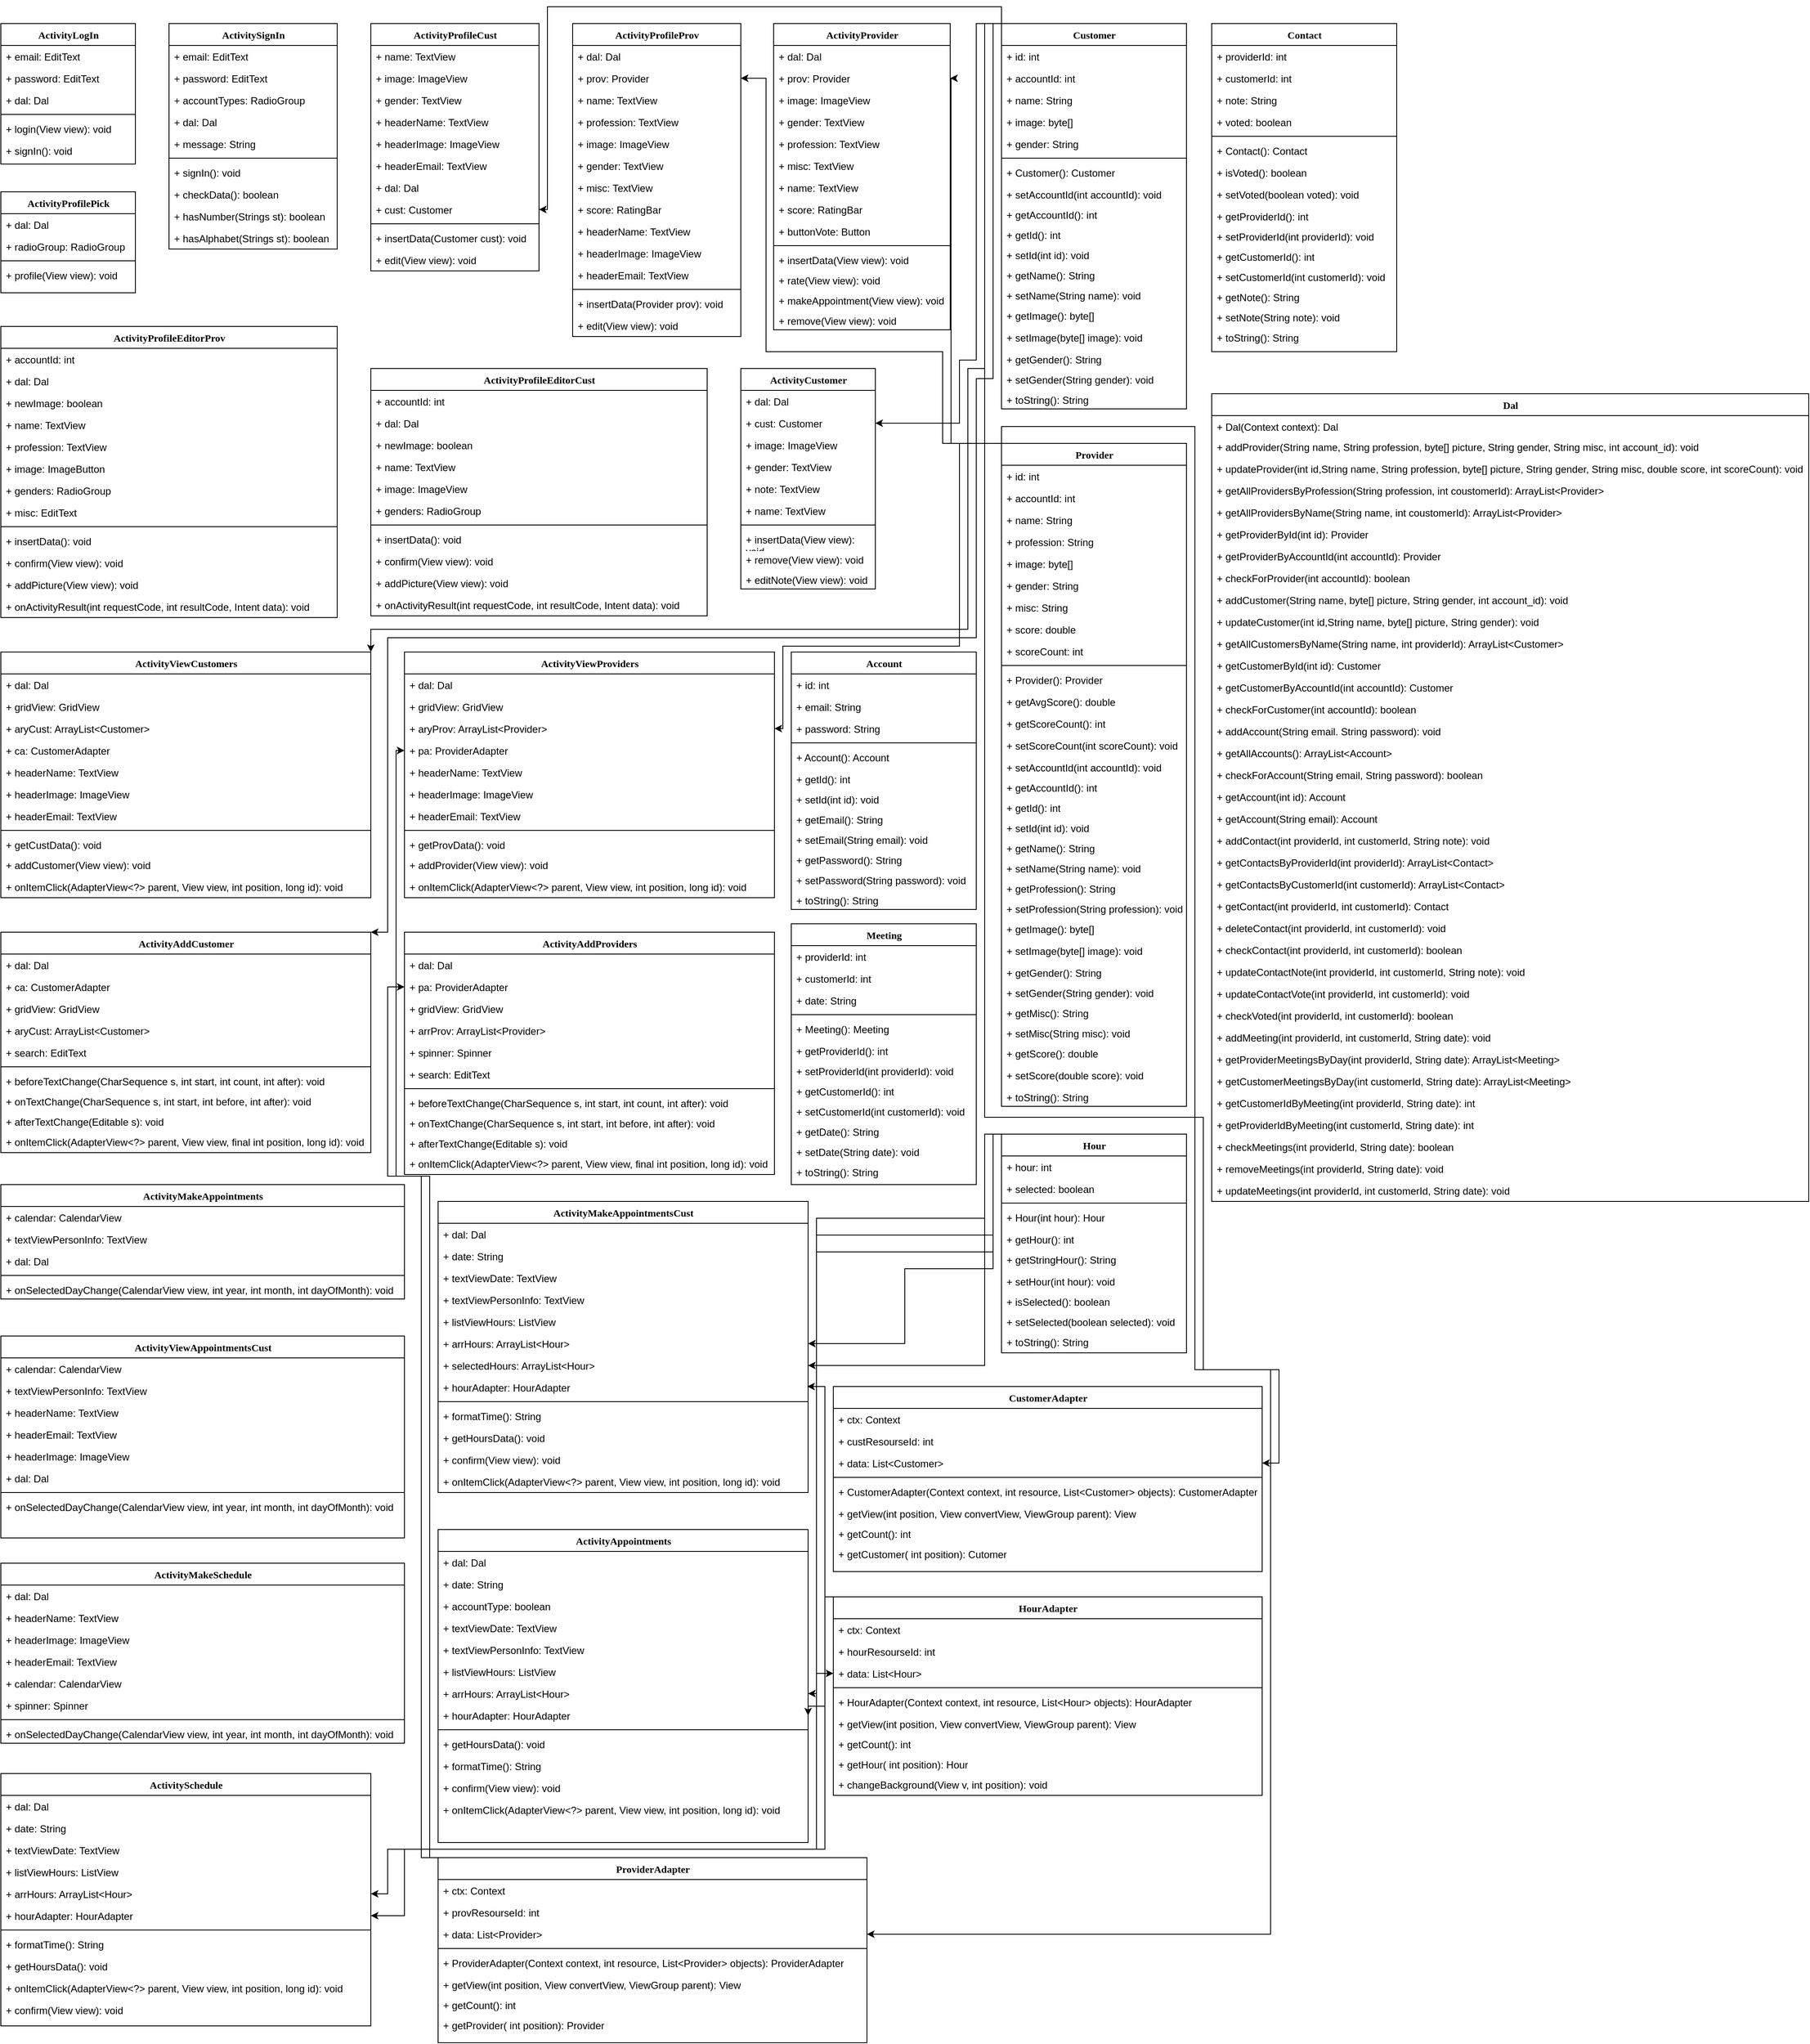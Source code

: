 <mxfile version="14.8.0" type="device"><diagram name="Page-1" id="9f46799a-70d6-7492-0946-bef42562c5a5"><mxGraphModel dx="2871" dy="1646" grid="1" gridSize="10" guides="1" tooltips="1" connect="1" arrows="1" fold="1" page="1" pageScale="1" pageWidth="1169" pageHeight="827" background="none" math="0" shadow="0"><root><mxCell id="0"/><mxCell id="1" parent="0"/><mxCell id="78961159f06e98e8-17" value="ActivityLogIn" style="swimlane;html=1;fontStyle=1;align=center;verticalAlign=top;childLayout=stackLayout;horizontal=1;startSize=26;horizontalStack=0;resizeParent=1;resizeLast=0;collapsible=1;marginBottom=0;swimlaneFillColor=#ffffff;rounded=0;shadow=0;comic=0;labelBackgroundColor=none;strokeWidth=1;fillColor=none;fontFamily=Verdana;fontSize=12" parent="1" vertex="1"><mxGeometry x="40" y="80" width="160" height="167" as="geometry"/></mxCell><mxCell id="78961159f06e98e8-21" value="+ email: EditText" style="text;html=1;strokeColor=none;fillColor=none;align=left;verticalAlign=top;spacingLeft=4;spacingRight=4;whiteSpace=wrap;overflow=hidden;rotatable=0;points=[[0,0.5],[1,0.5]];portConstraint=eastwest;" parent="78961159f06e98e8-17" vertex="1"><mxGeometry y="26" width="160" height="26" as="geometry"/></mxCell><mxCell id="78961159f06e98e8-23" value="+ password: EditText" style="text;html=1;strokeColor=none;fillColor=none;align=left;verticalAlign=top;spacingLeft=4;spacingRight=4;whiteSpace=wrap;overflow=hidden;rotatable=0;points=[[0,0.5],[1,0.5]];portConstraint=eastwest;" parent="78961159f06e98e8-17" vertex="1"><mxGeometry y="52" width="160" height="26" as="geometry"/></mxCell><mxCell id="78961159f06e98e8-25" value="+ dal: Dal" style="text;html=1;strokeColor=none;fillColor=none;align=left;verticalAlign=top;spacingLeft=4;spacingRight=4;whiteSpace=wrap;overflow=hidden;rotatable=0;points=[[0,0.5],[1,0.5]];portConstraint=eastwest;" parent="78961159f06e98e8-17" vertex="1"><mxGeometry y="78" width="160" height="26" as="geometry"/></mxCell><mxCell id="78961159f06e98e8-19" value="" style="line;html=1;strokeWidth=1;fillColor=none;align=left;verticalAlign=middle;spacingTop=-1;spacingLeft=3;spacingRight=3;rotatable=0;labelPosition=right;points=[];portConstraint=eastwest;" parent="78961159f06e98e8-17" vertex="1"><mxGeometry y="104" width="160" height="8" as="geometry"/></mxCell><mxCell id="78961159f06e98e8-20" value="+ login(View view): void" style="text;html=1;strokeColor=none;fillColor=none;align=left;verticalAlign=top;spacingLeft=4;spacingRight=4;whiteSpace=wrap;overflow=hidden;rotatable=0;points=[[0,0.5],[1,0.5]];portConstraint=eastwest;" parent="78961159f06e98e8-17" vertex="1"><mxGeometry y="112" width="160" height="26" as="geometry"/></mxCell><mxCell id="78961159f06e98e8-27" value="+ signIn(): void" style="text;html=1;strokeColor=none;fillColor=none;align=left;verticalAlign=top;spacingLeft=4;spacingRight=4;whiteSpace=wrap;overflow=hidden;rotatable=0;points=[[0,0.5],[1,0.5]];portConstraint=eastwest;" parent="78961159f06e98e8-17" vertex="1"><mxGeometry y="138" width="160" height="26" as="geometry"/></mxCell><mxCell id="JN2yzanREmaGcTtgANw_-1" value="ActivitySignIn" style="swimlane;html=1;fontStyle=1;align=center;verticalAlign=top;childLayout=stackLayout;horizontal=1;startSize=26;horizontalStack=0;resizeParent=1;resizeLast=0;collapsible=1;marginBottom=0;swimlaneFillColor=#ffffff;rounded=0;shadow=0;comic=0;labelBackgroundColor=none;strokeWidth=1;fillColor=none;fontFamily=Verdana;fontSize=12" vertex="1" parent="1"><mxGeometry x="240" y="80" width="200" height="268" as="geometry"/></mxCell><mxCell id="JN2yzanREmaGcTtgANw_-2" value="+ email: EditText" style="text;html=1;strokeColor=none;fillColor=none;align=left;verticalAlign=top;spacingLeft=4;spacingRight=4;whiteSpace=wrap;overflow=hidden;rotatable=0;points=[[0,0.5],[1,0.5]];portConstraint=eastwest;" vertex="1" parent="JN2yzanREmaGcTtgANw_-1"><mxGeometry y="26" width="200" height="26" as="geometry"/></mxCell><mxCell id="JN2yzanREmaGcTtgANw_-3" value="+ password: EditText" style="text;html=1;strokeColor=none;fillColor=none;align=left;verticalAlign=top;spacingLeft=4;spacingRight=4;whiteSpace=wrap;overflow=hidden;rotatable=0;points=[[0,0.5],[1,0.5]];portConstraint=eastwest;" vertex="1" parent="JN2yzanREmaGcTtgANw_-1"><mxGeometry y="52" width="200" height="26" as="geometry"/></mxCell><mxCell id="JN2yzanREmaGcTtgANw_-8" value="+ accountTypes: RadioGroup" style="text;strokeColor=none;fillColor=none;align=left;verticalAlign=top;spacingLeft=4;spacingRight=4;overflow=hidden;rotatable=0;points=[[0,0.5],[1,0.5]];portConstraint=eastwest;" vertex="1" parent="JN2yzanREmaGcTtgANw_-1"><mxGeometry y="78" width="200" height="26" as="geometry"/></mxCell><mxCell id="JN2yzanREmaGcTtgANw_-4" value="+ dal: Dal" style="text;html=1;strokeColor=none;fillColor=none;align=left;verticalAlign=top;spacingLeft=4;spacingRight=4;whiteSpace=wrap;overflow=hidden;rotatable=0;points=[[0,0.5],[1,0.5]];portConstraint=eastwest;" vertex="1" parent="JN2yzanREmaGcTtgANw_-1"><mxGeometry y="104" width="200" height="26" as="geometry"/></mxCell><mxCell id="JN2yzanREmaGcTtgANw_-9" value="+ message: String" style="text;strokeColor=none;fillColor=none;align=left;verticalAlign=top;spacingLeft=4;spacingRight=4;overflow=hidden;rotatable=0;points=[[0,0.5],[1,0.5]];portConstraint=eastwest;" vertex="1" parent="JN2yzanREmaGcTtgANw_-1"><mxGeometry y="130" width="200" height="26" as="geometry"/></mxCell><mxCell id="JN2yzanREmaGcTtgANw_-5" value="" style="line;html=1;strokeWidth=1;fillColor=none;align=left;verticalAlign=middle;spacingTop=-1;spacingLeft=3;spacingRight=3;rotatable=0;labelPosition=right;points=[];portConstraint=eastwest;" vertex="1" parent="JN2yzanREmaGcTtgANw_-1"><mxGeometry y="156" width="200" height="8" as="geometry"/></mxCell><mxCell id="JN2yzanREmaGcTtgANw_-7" value="+ signIn(): void" style="text;html=1;strokeColor=none;fillColor=none;align=left;verticalAlign=top;spacingLeft=4;spacingRight=4;whiteSpace=wrap;overflow=hidden;rotatable=0;points=[[0,0.5],[1,0.5]];portConstraint=eastwest;" vertex="1" parent="JN2yzanREmaGcTtgANw_-1"><mxGeometry y="164" width="200" height="26" as="geometry"/></mxCell><mxCell id="JN2yzanREmaGcTtgANw_-10" value="+ checkData(): boolean" style="text;strokeColor=none;fillColor=none;align=left;verticalAlign=top;spacingLeft=4;spacingRight=4;overflow=hidden;rotatable=0;points=[[0,0.5],[1,0.5]];portConstraint=eastwest;" vertex="1" parent="JN2yzanREmaGcTtgANw_-1"><mxGeometry y="190" width="200" height="26" as="geometry"/></mxCell><mxCell id="JN2yzanREmaGcTtgANw_-11" value="+ hasNumber(Strings st): boolean" style="text;strokeColor=none;fillColor=none;align=left;verticalAlign=top;spacingLeft=4;spacingRight=4;overflow=hidden;rotatable=0;points=[[0,0.5],[1,0.5]];portConstraint=eastwest;" vertex="1" parent="JN2yzanREmaGcTtgANw_-1"><mxGeometry y="216" width="200" height="26" as="geometry"/></mxCell><mxCell id="JN2yzanREmaGcTtgANw_-12" value="+ hasAlphabet(Strings st): boolean" style="text;strokeColor=none;fillColor=none;align=left;verticalAlign=top;spacingLeft=4;spacingRight=4;overflow=hidden;rotatable=0;points=[[0,0.5],[1,0.5]];portConstraint=eastwest;" vertex="1" parent="JN2yzanREmaGcTtgANw_-1"><mxGeometry y="242" width="200" height="26" as="geometry"/></mxCell><mxCell id="JN2yzanREmaGcTtgANw_-13" value="ActivityProfilePick" style="swimlane;html=1;fontStyle=1;align=center;verticalAlign=top;childLayout=stackLayout;horizontal=1;startSize=26;horizontalStack=0;resizeParent=1;resizeLast=0;collapsible=1;marginBottom=0;swimlaneFillColor=#ffffff;rounded=0;shadow=0;comic=0;labelBackgroundColor=none;strokeWidth=1;fillColor=none;fontFamily=Verdana;fontSize=12" vertex="1" parent="1"><mxGeometry x="40" y="280" width="160" height="120" as="geometry"/></mxCell><mxCell id="JN2yzanREmaGcTtgANw_-17" value="+ dal: Dal" style="text;html=1;strokeColor=none;fillColor=none;align=left;verticalAlign=top;spacingLeft=4;spacingRight=4;whiteSpace=wrap;overflow=hidden;rotatable=0;points=[[0,0.5],[1,0.5]];portConstraint=eastwest;" vertex="1" parent="JN2yzanREmaGcTtgANw_-13"><mxGeometry y="26" width="160" height="26" as="geometry"/></mxCell><mxCell id="JN2yzanREmaGcTtgANw_-16" value="+ radioGroup: RadioGroup" style="text;strokeColor=none;fillColor=none;align=left;verticalAlign=top;spacingLeft=4;spacingRight=4;overflow=hidden;rotatable=0;points=[[0,0.5],[1,0.5]];portConstraint=eastwest;" vertex="1" parent="JN2yzanREmaGcTtgANw_-13"><mxGeometry y="52" width="160" height="26" as="geometry"/></mxCell><mxCell id="JN2yzanREmaGcTtgANw_-19" value="" style="line;html=1;strokeWidth=1;fillColor=none;align=left;verticalAlign=middle;spacingTop=-1;spacingLeft=3;spacingRight=3;rotatable=0;labelPosition=right;points=[];portConstraint=eastwest;" vertex="1" parent="JN2yzanREmaGcTtgANw_-13"><mxGeometry y="78" width="160" height="8" as="geometry"/></mxCell><mxCell id="JN2yzanREmaGcTtgANw_-20" value="+ profile(View view): void" style="text;html=1;strokeColor=none;fillColor=none;align=left;verticalAlign=top;spacingLeft=4;spacingRight=4;whiteSpace=wrap;overflow=hidden;rotatable=0;points=[[0,0.5],[1,0.5]];portConstraint=eastwest;" vertex="1" parent="JN2yzanREmaGcTtgANw_-13"><mxGeometry y="86" width="160" height="24" as="geometry"/></mxCell><mxCell id="JN2yzanREmaGcTtgANw_-24" value="ActivityProfileCust" style="swimlane;html=1;fontStyle=1;align=center;verticalAlign=top;childLayout=stackLayout;horizontal=1;startSize=26;horizontalStack=0;resizeParent=1;resizeLast=0;collapsible=1;marginBottom=0;swimlaneFillColor=#ffffff;rounded=0;shadow=0;comic=0;labelBackgroundColor=none;strokeWidth=1;fillColor=none;fontFamily=Verdana;fontSize=12" vertex="1" parent="1"><mxGeometry x="480" y="80" width="200" height="294" as="geometry"/></mxCell><mxCell id="JN2yzanREmaGcTtgANw_-29" value="+ name: TextView" style="text;strokeColor=none;fillColor=none;align=left;verticalAlign=top;spacingLeft=4;spacingRight=4;overflow=hidden;rotatable=0;points=[[0,0.5],[1,0.5]];portConstraint=eastwest;" vertex="1" parent="JN2yzanREmaGcTtgANw_-24"><mxGeometry y="26" width="200" height="26" as="geometry"/></mxCell><mxCell id="JN2yzanREmaGcTtgANw_-31" value="+ image: ImageView" style="text;strokeColor=none;fillColor=none;align=left;verticalAlign=top;spacingLeft=4;spacingRight=4;overflow=hidden;rotatable=0;points=[[0,0.5],[1,0.5]];portConstraint=eastwest;" vertex="1" parent="JN2yzanREmaGcTtgANw_-24"><mxGeometry y="52" width="200" height="26" as="geometry"/></mxCell><mxCell id="JN2yzanREmaGcTtgANw_-30" value="+ gender: TextView" style="text;strokeColor=none;fillColor=none;align=left;verticalAlign=top;spacingLeft=4;spacingRight=4;overflow=hidden;rotatable=0;points=[[0,0.5],[1,0.5]];portConstraint=eastwest;" vertex="1" parent="JN2yzanREmaGcTtgANw_-24"><mxGeometry y="78" width="200" height="26" as="geometry"/></mxCell><mxCell id="JN2yzanREmaGcTtgANw_-32" value="+ headerName: TextView" style="text;strokeColor=none;fillColor=none;align=left;verticalAlign=top;spacingLeft=4;spacingRight=4;overflow=hidden;rotatable=0;points=[[0,0.5],[1,0.5]];portConstraint=eastwest;" vertex="1" parent="JN2yzanREmaGcTtgANw_-24"><mxGeometry y="104" width="200" height="26" as="geometry"/></mxCell><mxCell id="JN2yzanREmaGcTtgANw_-34" value="+ headerImage: ImageView" style="text;strokeColor=none;fillColor=none;align=left;verticalAlign=top;spacingLeft=4;spacingRight=4;overflow=hidden;rotatable=0;points=[[0,0.5],[1,0.5]];portConstraint=eastwest;" vertex="1" parent="JN2yzanREmaGcTtgANw_-24"><mxGeometry y="130" width="200" height="26" as="geometry"/></mxCell><mxCell id="JN2yzanREmaGcTtgANw_-33" value="+ headerEmail: TextView" style="text;strokeColor=none;fillColor=none;align=left;verticalAlign=top;spacingLeft=4;spacingRight=4;overflow=hidden;rotatable=0;points=[[0,0.5],[1,0.5]];portConstraint=eastwest;" vertex="1" parent="JN2yzanREmaGcTtgANw_-24"><mxGeometry y="156" width="200" height="26" as="geometry"/></mxCell><mxCell id="JN2yzanREmaGcTtgANw_-25" value="+ dal: Dal" style="text;html=1;strokeColor=none;fillColor=none;align=left;verticalAlign=top;spacingLeft=4;spacingRight=4;whiteSpace=wrap;overflow=hidden;rotatable=0;points=[[0,0.5],[1,0.5]];portConstraint=eastwest;" vertex="1" parent="JN2yzanREmaGcTtgANw_-24"><mxGeometry y="182" width="200" height="26" as="geometry"/></mxCell><mxCell id="JN2yzanREmaGcTtgANw_-35" value="+ cust: Customer" style="text;strokeColor=none;fillColor=none;align=left;verticalAlign=top;spacingLeft=4;spacingRight=4;overflow=hidden;rotatable=0;points=[[0,0.5],[1,0.5]];portConstraint=eastwest;" vertex="1" parent="JN2yzanREmaGcTtgANw_-24"><mxGeometry y="208" width="200" height="26" as="geometry"/></mxCell><mxCell id="JN2yzanREmaGcTtgANw_-27" value="" style="line;html=1;strokeWidth=1;fillColor=none;align=left;verticalAlign=middle;spacingTop=-1;spacingLeft=3;spacingRight=3;rotatable=0;labelPosition=right;points=[];portConstraint=eastwest;" vertex="1" parent="JN2yzanREmaGcTtgANw_-24"><mxGeometry y="234" width="200" height="8" as="geometry"/></mxCell><mxCell id="JN2yzanREmaGcTtgANw_-28" value="+ insertData(Customer cust): void" style="text;html=1;strokeColor=none;fillColor=none;align=left;verticalAlign=top;spacingLeft=4;spacingRight=4;whiteSpace=wrap;overflow=hidden;rotatable=0;points=[[0,0.5],[1,0.5]];portConstraint=eastwest;" vertex="1" parent="JN2yzanREmaGcTtgANw_-24"><mxGeometry y="242" width="200" height="26" as="geometry"/></mxCell><mxCell id="JN2yzanREmaGcTtgANw_-36" value="+ edit(View view): void" style="text;strokeColor=none;fillColor=none;align=left;verticalAlign=top;spacingLeft=4;spacingRight=4;overflow=hidden;rotatable=0;points=[[0,0.5],[1,0.5]];portConstraint=eastwest;" vertex="1" parent="JN2yzanREmaGcTtgANw_-24"><mxGeometry y="268" width="200" height="26" as="geometry"/></mxCell><mxCell id="JN2yzanREmaGcTtgANw_-37" value="ActivityProfileProv" style="swimlane;html=1;fontStyle=1;align=center;verticalAlign=top;childLayout=stackLayout;horizontal=1;startSize=26;horizontalStack=0;resizeParent=1;resizeLast=0;collapsible=1;marginBottom=0;swimlaneFillColor=#ffffff;rounded=0;shadow=0;comic=0;labelBackgroundColor=none;strokeWidth=1;fillColor=none;fontFamily=Verdana;fontSize=12" vertex="1" parent="1"><mxGeometry x="720" y="80" width="200" height="372" as="geometry"/></mxCell><mxCell id="JN2yzanREmaGcTtgANw_-44" value="+ dal: Dal" style="text;html=1;strokeColor=none;fillColor=none;align=left;verticalAlign=top;spacingLeft=4;spacingRight=4;whiteSpace=wrap;overflow=hidden;rotatable=0;points=[[0,0.5],[1,0.5]];portConstraint=eastwest;" vertex="1" parent="JN2yzanREmaGcTtgANw_-37"><mxGeometry y="26" width="200" height="26" as="geometry"/></mxCell><mxCell id="JN2yzanREmaGcTtgANw_-45" value="+ prov: Provider" style="text;strokeColor=none;fillColor=none;align=left;verticalAlign=top;spacingLeft=4;spacingRight=4;overflow=hidden;rotatable=0;points=[[0,0.5],[1,0.5]];portConstraint=eastwest;" vertex="1" parent="JN2yzanREmaGcTtgANw_-37"><mxGeometry y="52" width="200" height="26" as="geometry"/></mxCell><mxCell id="JN2yzanREmaGcTtgANw_-38" value="+ name: TextView" style="text;strokeColor=none;fillColor=none;align=left;verticalAlign=top;spacingLeft=4;spacingRight=4;overflow=hidden;rotatable=0;points=[[0,0.5],[1,0.5]];portConstraint=eastwest;" vertex="1" parent="JN2yzanREmaGcTtgANw_-37"><mxGeometry y="78" width="200" height="26" as="geometry"/></mxCell><mxCell id="JN2yzanREmaGcTtgANw_-49" value="+ profession: TextView" style="text;strokeColor=none;fillColor=none;align=left;verticalAlign=top;spacingLeft=4;spacingRight=4;overflow=hidden;rotatable=0;points=[[0,0.5],[1,0.5]];portConstraint=eastwest;" vertex="1" parent="JN2yzanREmaGcTtgANw_-37"><mxGeometry y="104" width="200" height="26" as="geometry"/></mxCell><mxCell id="JN2yzanREmaGcTtgANw_-39" value="+ image: ImageView" style="text;strokeColor=none;fillColor=none;align=left;verticalAlign=top;spacingLeft=4;spacingRight=4;overflow=hidden;rotatable=0;points=[[0,0.5],[1,0.5]];portConstraint=eastwest;" vertex="1" parent="JN2yzanREmaGcTtgANw_-37"><mxGeometry y="130" width="200" height="26" as="geometry"/></mxCell><mxCell id="JN2yzanREmaGcTtgANw_-40" value="+ gender: TextView" style="text;strokeColor=none;fillColor=none;align=left;verticalAlign=top;spacingLeft=4;spacingRight=4;overflow=hidden;rotatable=0;points=[[0,0.5],[1,0.5]];portConstraint=eastwest;" vertex="1" parent="JN2yzanREmaGcTtgANw_-37"><mxGeometry y="156" width="200" height="26" as="geometry"/></mxCell><mxCell id="JN2yzanREmaGcTtgANw_-50" value="+ misc: TextView" style="text;strokeColor=none;fillColor=none;align=left;verticalAlign=top;spacingLeft=4;spacingRight=4;overflow=hidden;rotatable=0;points=[[0,0.5],[1,0.5]];portConstraint=eastwest;" vertex="1" parent="JN2yzanREmaGcTtgANw_-37"><mxGeometry y="182" width="200" height="26" as="geometry"/></mxCell><mxCell id="JN2yzanREmaGcTtgANw_-51" value="+ score: RatingBar" style="text;strokeColor=none;fillColor=none;align=left;verticalAlign=top;spacingLeft=4;spacingRight=4;overflow=hidden;rotatable=0;points=[[0,0.5],[1,0.5]];portConstraint=eastwest;" vertex="1" parent="JN2yzanREmaGcTtgANw_-37"><mxGeometry y="208" width="200" height="26" as="geometry"/></mxCell><mxCell id="JN2yzanREmaGcTtgANw_-41" value="+ headerName: TextView" style="text;strokeColor=none;fillColor=none;align=left;verticalAlign=top;spacingLeft=4;spacingRight=4;overflow=hidden;rotatable=0;points=[[0,0.5],[1,0.5]];portConstraint=eastwest;" vertex="1" parent="JN2yzanREmaGcTtgANw_-37"><mxGeometry y="234" width="200" height="26" as="geometry"/></mxCell><mxCell id="JN2yzanREmaGcTtgANw_-42" value="+ headerImage: ImageView" style="text;strokeColor=none;fillColor=none;align=left;verticalAlign=top;spacingLeft=4;spacingRight=4;overflow=hidden;rotatable=0;points=[[0,0.5],[1,0.5]];portConstraint=eastwest;" vertex="1" parent="JN2yzanREmaGcTtgANw_-37"><mxGeometry y="260" width="200" height="26" as="geometry"/></mxCell><mxCell id="JN2yzanREmaGcTtgANw_-43" value="+ headerEmail: TextView" style="text;strokeColor=none;fillColor=none;align=left;verticalAlign=top;spacingLeft=4;spacingRight=4;overflow=hidden;rotatable=0;points=[[0,0.5],[1,0.5]];portConstraint=eastwest;" vertex="1" parent="JN2yzanREmaGcTtgANw_-37"><mxGeometry y="286" width="200" height="26" as="geometry"/></mxCell><mxCell id="JN2yzanREmaGcTtgANw_-46" value="" style="line;html=1;strokeWidth=1;fillColor=none;align=left;verticalAlign=middle;spacingTop=-1;spacingLeft=3;spacingRight=3;rotatable=0;labelPosition=right;points=[];portConstraint=eastwest;" vertex="1" parent="JN2yzanREmaGcTtgANw_-37"><mxGeometry y="312" width="200" height="8" as="geometry"/></mxCell><mxCell id="JN2yzanREmaGcTtgANw_-47" value="+ insertData(Provider prov): void" style="text;html=1;strokeColor=none;fillColor=none;align=left;verticalAlign=top;spacingLeft=4;spacingRight=4;whiteSpace=wrap;overflow=hidden;rotatable=0;points=[[0,0.5],[1,0.5]];portConstraint=eastwest;" vertex="1" parent="JN2yzanREmaGcTtgANw_-37"><mxGeometry y="320" width="200" height="26" as="geometry"/></mxCell><mxCell id="JN2yzanREmaGcTtgANw_-48" value="+ edit(View view): void" style="text;strokeColor=none;fillColor=none;align=left;verticalAlign=top;spacingLeft=4;spacingRight=4;overflow=hidden;rotatable=0;points=[[0,0.5],[1,0.5]];portConstraint=eastwest;" vertex="1" parent="JN2yzanREmaGcTtgANw_-37"><mxGeometry y="346" width="200" height="26" as="geometry"/></mxCell><mxCell id="JN2yzanREmaGcTtgANw_-52" value="ActivityProfileEditorCust" style="swimlane;html=1;fontStyle=1;align=center;verticalAlign=top;childLayout=stackLayout;horizontal=1;startSize=26;horizontalStack=0;resizeParent=1;resizeLast=0;collapsible=1;marginBottom=0;swimlaneFillColor=#ffffff;rounded=0;shadow=0;comic=0;labelBackgroundColor=none;strokeWidth=1;fillColor=none;fontFamily=Verdana;fontSize=12" vertex="1" parent="1"><mxGeometry x="480" y="490" width="400" height="294" as="geometry"/></mxCell><mxCell id="JN2yzanREmaGcTtgANw_-64" value="+ accountId: int" style="text;strokeColor=none;fillColor=none;align=left;verticalAlign=top;spacingLeft=4;spacingRight=4;overflow=hidden;rotatable=0;points=[[0,0.5],[1,0.5]];portConstraint=eastwest;" vertex="1" parent="JN2yzanREmaGcTtgANw_-52"><mxGeometry y="26" width="400" height="26" as="geometry"/></mxCell><mxCell id="JN2yzanREmaGcTtgANw_-60" value="+ dal: Dal" style="text;strokeColor=none;fillColor=none;align=left;verticalAlign=top;spacingLeft=4;spacingRight=4;overflow=hidden;rotatable=0;points=[[0,0.5],[1,0.5]];portConstraint=eastwest;" vertex="1" parent="JN2yzanREmaGcTtgANw_-52"><mxGeometry y="52" width="400" height="26" as="geometry"/></mxCell><mxCell id="JN2yzanREmaGcTtgANw_-65" value="+ newImage: boolean" style="text;strokeColor=none;fillColor=none;align=left;verticalAlign=top;spacingLeft=4;spacingRight=4;overflow=hidden;rotatable=0;points=[[0,0.5],[1,0.5]];portConstraint=eastwest;" vertex="1" parent="JN2yzanREmaGcTtgANw_-52"><mxGeometry y="78" width="400" height="26" as="geometry"/></mxCell><mxCell id="JN2yzanREmaGcTtgANw_-53" value="+ name: TextView" style="text;strokeColor=none;fillColor=none;align=left;verticalAlign=top;spacingLeft=4;spacingRight=4;overflow=hidden;rotatable=0;points=[[0,0.5],[1,0.5]];portConstraint=eastwest;" vertex="1" parent="JN2yzanREmaGcTtgANw_-52"><mxGeometry y="104" width="400" height="26" as="geometry"/></mxCell><mxCell id="JN2yzanREmaGcTtgANw_-54" value="+ image: ImageView" style="text;strokeColor=none;fillColor=none;align=left;verticalAlign=top;spacingLeft=4;spacingRight=4;overflow=hidden;rotatable=0;points=[[0,0.5],[1,0.5]];portConstraint=eastwest;" vertex="1" parent="JN2yzanREmaGcTtgANw_-52"><mxGeometry y="130" width="400" height="26" as="geometry"/></mxCell><mxCell id="JN2yzanREmaGcTtgANw_-55" value="+ genders: RadioGroup" style="text;strokeColor=none;fillColor=none;align=left;verticalAlign=top;spacingLeft=4;spacingRight=4;overflow=hidden;rotatable=0;points=[[0,0.5],[1,0.5]];portConstraint=eastwest;" vertex="1" parent="JN2yzanREmaGcTtgANw_-52"><mxGeometry y="156" width="400" height="26" as="geometry"/></mxCell><mxCell id="JN2yzanREmaGcTtgANw_-61" value="" style="line;html=1;strokeWidth=1;fillColor=none;align=left;verticalAlign=middle;spacingTop=-1;spacingLeft=3;spacingRight=3;rotatable=0;labelPosition=right;points=[];portConstraint=eastwest;" vertex="1" parent="JN2yzanREmaGcTtgANw_-52"><mxGeometry y="182" width="400" height="8" as="geometry"/></mxCell><mxCell id="JN2yzanREmaGcTtgANw_-62" value="+ insertData(): void" style="text;html=1;strokeColor=none;fillColor=none;align=left;verticalAlign=top;spacingLeft=4;spacingRight=4;whiteSpace=wrap;overflow=hidden;rotatable=0;points=[[0,0.5],[1,0.5]];portConstraint=eastwest;" vertex="1" parent="JN2yzanREmaGcTtgANw_-52"><mxGeometry y="190" width="400" height="26" as="geometry"/></mxCell><mxCell id="JN2yzanREmaGcTtgANw_-63" value="+ confirm(View view): void" style="text;strokeColor=none;fillColor=none;align=left;verticalAlign=top;spacingLeft=4;spacingRight=4;overflow=hidden;rotatable=0;points=[[0,0.5],[1,0.5]];portConstraint=eastwest;" vertex="1" parent="JN2yzanREmaGcTtgANw_-52"><mxGeometry y="216" width="400" height="26" as="geometry"/></mxCell><mxCell id="JN2yzanREmaGcTtgANw_-66" value="+ addPicture(View view): void" style="text;strokeColor=none;fillColor=none;align=left;verticalAlign=top;spacingLeft=4;spacingRight=4;overflow=hidden;rotatable=0;points=[[0,0.5],[1,0.5]];portConstraint=eastwest;" vertex="1" parent="JN2yzanREmaGcTtgANw_-52"><mxGeometry y="242" width="400" height="26" as="geometry"/></mxCell><mxCell id="JN2yzanREmaGcTtgANw_-67" value="+ onActivityResult(int requestCode, int resultCode, Intent data): void" style="text;strokeColor=none;fillColor=none;align=left;verticalAlign=top;spacingLeft=4;spacingRight=4;overflow=hidden;rotatable=0;points=[[0,0.5],[1,0.5]];portConstraint=eastwest;" vertex="1" parent="JN2yzanREmaGcTtgANw_-52"><mxGeometry y="268" width="400" height="26" as="geometry"/></mxCell><mxCell id="JN2yzanREmaGcTtgANw_-68" value="ActivityProfileEditorProv" style="swimlane;html=1;fontStyle=1;align=center;verticalAlign=top;childLayout=stackLayout;horizontal=1;startSize=26;horizontalStack=0;resizeParent=1;resizeLast=0;collapsible=1;marginBottom=0;swimlaneFillColor=#ffffff;rounded=0;shadow=0;comic=0;labelBackgroundColor=none;strokeWidth=1;fillColor=none;fontFamily=Verdana;fontSize=12" vertex="1" parent="1"><mxGeometry x="40" y="440" width="400" height="346" as="geometry"/></mxCell><mxCell id="JN2yzanREmaGcTtgANw_-69" value="+ accountId: int" style="text;strokeColor=none;fillColor=none;align=left;verticalAlign=top;spacingLeft=4;spacingRight=4;overflow=hidden;rotatable=0;points=[[0,0.5],[1,0.5]];portConstraint=eastwest;" vertex="1" parent="JN2yzanREmaGcTtgANw_-68"><mxGeometry y="26" width="400" height="26" as="geometry"/></mxCell><mxCell id="JN2yzanREmaGcTtgANw_-70" value="+ dal: Dal" style="text;strokeColor=none;fillColor=none;align=left;verticalAlign=top;spacingLeft=4;spacingRight=4;overflow=hidden;rotatable=0;points=[[0,0.5],[1,0.5]];portConstraint=eastwest;" vertex="1" parent="JN2yzanREmaGcTtgANw_-68"><mxGeometry y="52" width="400" height="26" as="geometry"/></mxCell><mxCell id="JN2yzanREmaGcTtgANw_-71" value="+ newImage: boolean" style="text;strokeColor=none;fillColor=none;align=left;verticalAlign=top;spacingLeft=4;spacingRight=4;overflow=hidden;rotatable=0;points=[[0,0.5],[1,0.5]];portConstraint=eastwest;" vertex="1" parent="JN2yzanREmaGcTtgANw_-68"><mxGeometry y="78" width="400" height="26" as="geometry"/></mxCell><mxCell id="JN2yzanREmaGcTtgANw_-72" value="+ name: TextView" style="text;strokeColor=none;fillColor=none;align=left;verticalAlign=top;spacingLeft=4;spacingRight=4;overflow=hidden;rotatable=0;points=[[0,0.5],[1,0.5]];portConstraint=eastwest;" vertex="1" parent="JN2yzanREmaGcTtgANw_-68"><mxGeometry y="104" width="400" height="26" as="geometry"/></mxCell><mxCell id="JN2yzanREmaGcTtgANw_-80" value="+ profession: TextView" style="text;strokeColor=none;fillColor=none;align=left;verticalAlign=top;spacingLeft=4;spacingRight=4;overflow=hidden;rotatable=0;points=[[0,0.5],[1,0.5]];portConstraint=eastwest;" vertex="1" parent="JN2yzanREmaGcTtgANw_-68"><mxGeometry y="130" width="400" height="26" as="geometry"/></mxCell><mxCell id="JN2yzanREmaGcTtgANw_-73" value="+ image: ImageButton" style="text;strokeColor=none;fillColor=none;align=left;verticalAlign=top;spacingLeft=4;spacingRight=4;overflow=hidden;rotatable=0;points=[[0,0.5],[1,0.5]];portConstraint=eastwest;" vertex="1" parent="JN2yzanREmaGcTtgANw_-68"><mxGeometry y="156" width="400" height="26" as="geometry"/></mxCell><mxCell id="JN2yzanREmaGcTtgANw_-74" value="+ genders: RadioGroup" style="text;strokeColor=none;fillColor=none;align=left;verticalAlign=top;spacingLeft=4;spacingRight=4;overflow=hidden;rotatable=0;points=[[0,0.5],[1,0.5]];portConstraint=eastwest;" vertex="1" parent="JN2yzanREmaGcTtgANw_-68"><mxGeometry y="182" width="400" height="26" as="geometry"/></mxCell><mxCell id="JN2yzanREmaGcTtgANw_-81" value="+ misc: EditText" style="text;strokeColor=none;fillColor=none;align=left;verticalAlign=top;spacingLeft=4;spacingRight=4;overflow=hidden;rotatable=0;points=[[0,0.5],[1,0.5]];portConstraint=eastwest;" vertex="1" parent="JN2yzanREmaGcTtgANw_-68"><mxGeometry y="208" width="400" height="26" as="geometry"/></mxCell><mxCell id="JN2yzanREmaGcTtgANw_-75" value="" style="line;html=1;strokeWidth=1;fillColor=none;align=left;verticalAlign=middle;spacingTop=-1;spacingLeft=3;spacingRight=3;rotatable=0;labelPosition=right;points=[];portConstraint=eastwest;" vertex="1" parent="JN2yzanREmaGcTtgANw_-68"><mxGeometry y="234" width="400" height="8" as="geometry"/></mxCell><mxCell id="JN2yzanREmaGcTtgANw_-76" value="+ insertData(): void" style="text;html=1;strokeColor=none;fillColor=none;align=left;verticalAlign=top;spacingLeft=4;spacingRight=4;whiteSpace=wrap;overflow=hidden;rotatable=0;points=[[0,0.5],[1,0.5]];portConstraint=eastwest;" vertex="1" parent="JN2yzanREmaGcTtgANw_-68"><mxGeometry y="242" width="400" height="26" as="geometry"/></mxCell><mxCell id="JN2yzanREmaGcTtgANw_-77" value="+ confirm(View view): void" style="text;strokeColor=none;fillColor=none;align=left;verticalAlign=top;spacingLeft=4;spacingRight=4;overflow=hidden;rotatable=0;points=[[0,0.5],[1,0.5]];portConstraint=eastwest;" vertex="1" parent="JN2yzanREmaGcTtgANw_-68"><mxGeometry y="268" width="400" height="26" as="geometry"/></mxCell><mxCell id="JN2yzanREmaGcTtgANw_-78" value="+ addPicture(View view): void" style="text;strokeColor=none;fillColor=none;align=left;verticalAlign=top;spacingLeft=4;spacingRight=4;overflow=hidden;rotatable=0;points=[[0,0.5],[1,0.5]];portConstraint=eastwest;" vertex="1" parent="JN2yzanREmaGcTtgANw_-68"><mxGeometry y="294" width="400" height="26" as="geometry"/></mxCell><mxCell id="JN2yzanREmaGcTtgANw_-79" value="+ onActivityResult(int requestCode, int resultCode, Intent data): void" style="text;strokeColor=none;fillColor=none;align=left;verticalAlign=top;spacingLeft=4;spacingRight=4;overflow=hidden;rotatable=0;points=[[0,0.5],[1,0.5]];portConstraint=eastwest;" vertex="1" parent="JN2yzanREmaGcTtgANw_-68"><mxGeometry y="320" width="400" height="26" as="geometry"/></mxCell><mxCell id="JN2yzanREmaGcTtgANw_-82" value="ActivityViewCustomers" style="swimlane;html=1;fontStyle=1;align=center;verticalAlign=top;childLayout=stackLayout;horizontal=1;startSize=26;horizontalStack=0;resizeParent=1;resizeLast=0;collapsible=1;marginBottom=0;swimlaneFillColor=#ffffff;rounded=0;shadow=0;comic=0;labelBackgroundColor=none;strokeWidth=1;fillColor=none;fontFamily=Verdana;fontSize=12" vertex="1" parent="1"><mxGeometry x="40" y="827" width="440" height="292" as="geometry"/></mxCell><mxCell id="JN2yzanREmaGcTtgANw_-83" value="+ dal: Dal" style="text;html=1;strokeColor=none;fillColor=none;align=left;verticalAlign=top;spacingLeft=4;spacingRight=4;whiteSpace=wrap;overflow=hidden;rotatable=0;points=[[0,0.5],[1,0.5]];portConstraint=eastwest;" vertex="1" parent="JN2yzanREmaGcTtgANw_-82"><mxGeometry y="26" width="440" height="26" as="geometry"/></mxCell><mxCell id="JN2yzanREmaGcTtgANw_-84" value="+ gridView: GridView" style="text;strokeColor=none;fillColor=none;align=left;verticalAlign=top;spacingLeft=4;spacingRight=4;overflow=hidden;rotatable=0;points=[[0,0.5],[1,0.5]];portConstraint=eastwest;" vertex="1" parent="JN2yzanREmaGcTtgANw_-82"><mxGeometry y="52" width="440" height="26" as="geometry"/></mxCell><mxCell id="JN2yzanREmaGcTtgANw_-88" value="+ aryCust: ArrayList&lt;Customer&gt;" style="text;strokeColor=none;fillColor=none;align=left;verticalAlign=top;spacingLeft=4;spacingRight=4;overflow=hidden;rotatable=0;points=[[0,0.5],[1,0.5]];portConstraint=eastwest;fontColor=#000000;" vertex="1" parent="JN2yzanREmaGcTtgANw_-82"><mxGeometry y="78" width="440" height="26" as="geometry"/></mxCell><mxCell id="JN2yzanREmaGcTtgANw_-89" value="+ ca: CustomerAdapter" style="text;strokeColor=none;fillColor=none;align=left;verticalAlign=top;spacingLeft=4;spacingRight=4;overflow=hidden;rotatable=0;points=[[0,0.5],[1,0.5]];portConstraint=eastwest;fontColor=#000000;" vertex="1" parent="JN2yzanREmaGcTtgANw_-82"><mxGeometry y="104" width="440" height="26" as="geometry"/></mxCell><mxCell id="JN2yzanREmaGcTtgANw_-90" value="+ headerName: TextView" style="text;strokeColor=none;fillColor=none;align=left;verticalAlign=top;spacingLeft=4;spacingRight=4;overflow=hidden;rotatable=0;points=[[0,0.5],[1,0.5]];portConstraint=eastwest;" vertex="1" parent="JN2yzanREmaGcTtgANw_-82"><mxGeometry y="130" width="440" height="26" as="geometry"/></mxCell><mxCell id="JN2yzanREmaGcTtgANw_-91" value="+ headerImage: ImageView" style="text;strokeColor=none;fillColor=none;align=left;verticalAlign=top;spacingLeft=4;spacingRight=4;overflow=hidden;rotatable=0;points=[[0,0.5],[1,0.5]];portConstraint=eastwest;" vertex="1" parent="JN2yzanREmaGcTtgANw_-82"><mxGeometry y="156" width="440" height="26" as="geometry"/></mxCell><mxCell id="JN2yzanREmaGcTtgANw_-92" value="+ headerEmail: TextView" style="text;strokeColor=none;fillColor=none;align=left;verticalAlign=top;spacingLeft=4;spacingRight=4;overflow=hidden;rotatable=0;points=[[0,0.5],[1,0.5]];portConstraint=eastwest;" vertex="1" parent="JN2yzanREmaGcTtgANw_-82"><mxGeometry y="182" width="440" height="26" as="geometry"/></mxCell><mxCell id="JN2yzanREmaGcTtgANw_-85" value="" style="line;html=1;strokeWidth=1;fillColor=none;align=left;verticalAlign=middle;spacingTop=-1;spacingLeft=3;spacingRight=3;rotatable=0;labelPosition=right;points=[];portConstraint=eastwest;" vertex="1" parent="JN2yzanREmaGcTtgANw_-82"><mxGeometry y="208" width="440" height="8" as="geometry"/></mxCell><mxCell id="JN2yzanREmaGcTtgANw_-86" value="+ getCustData(): void" style="text;html=1;strokeColor=none;fillColor=none;align=left;verticalAlign=top;spacingLeft=4;spacingRight=4;whiteSpace=wrap;overflow=hidden;rotatable=0;points=[[0,0.5],[1,0.5]];portConstraint=eastwest;" vertex="1" parent="JN2yzanREmaGcTtgANw_-82"><mxGeometry y="216" width="440" height="24" as="geometry"/></mxCell><mxCell id="JN2yzanREmaGcTtgANw_-94" value="+ addCustomer(View view): void" style="text;strokeColor=none;fillColor=none;align=left;verticalAlign=top;spacingLeft=4;spacingRight=4;overflow=hidden;rotatable=0;points=[[0,0.5],[1,0.5]];portConstraint=eastwest;" vertex="1" parent="JN2yzanREmaGcTtgANw_-82"><mxGeometry y="240" width="440" height="26" as="geometry"/></mxCell><mxCell id="JN2yzanREmaGcTtgANw_-95" value="+ onItemClick(AdapterView&lt;?&gt; parent, View view, int position, long id): void" style="text;strokeColor=none;fillColor=none;align=left;verticalAlign=top;spacingLeft=4;spacingRight=4;overflow=hidden;rotatable=0;points=[[0,0.5],[1,0.5]];portConstraint=eastwest;fontColor=#000000;" vertex="1" parent="JN2yzanREmaGcTtgANw_-82"><mxGeometry y="266" width="440" height="26" as="geometry"/></mxCell><mxCell id="JN2yzanREmaGcTtgANw_-96" value="ActivityViewProviders" style="swimlane;html=1;fontStyle=1;align=center;verticalAlign=top;childLayout=stackLayout;horizontal=1;startSize=26;horizontalStack=0;resizeParent=1;resizeLast=0;collapsible=1;marginBottom=0;swimlaneFillColor=#ffffff;rounded=0;shadow=0;comic=0;labelBackgroundColor=none;strokeWidth=1;fillColor=none;fontFamily=Verdana;fontSize=12" vertex="1" parent="1"><mxGeometry x="520" y="827" width="440" height="292" as="geometry"/></mxCell><mxCell id="JN2yzanREmaGcTtgANw_-97" value="+ dal: Dal" style="text;html=1;strokeColor=none;fillColor=none;align=left;verticalAlign=top;spacingLeft=4;spacingRight=4;whiteSpace=wrap;overflow=hidden;rotatable=0;points=[[0,0.5],[1,0.5]];portConstraint=eastwest;" vertex="1" parent="JN2yzanREmaGcTtgANw_-96"><mxGeometry y="26" width="440" height="26" as="geometry"/></mxCell><mxCell id="JN2yzanREmaGcTtgANw_-98" value="+ gridView: GridView" style="text;strokeColor=none;fillColor=none;align=left;verticalAlign=top;spacingLeft=4;spacingRight=4;overflow=hidden;rotatable=0;points=[[0,0.5],[1,0.5]];portConstraint=eastwest;" vertex="1" parent="JN2yzanREmaGcTtgANw_-96"><mxGeometry y="52" width="440" height="26" as="geometry"/></mxCell><mxCell id="JN2yzanREmaGcTtgANw_-99" value="+ aryProv: ArrayList&lt;Provider&gt;" style="text;strokeColor=none;fillColor=none;align=left;verticalAlign=top;spacingLeft=4;spacingRight=4;overflow=hidden;rotatable=0;points=[[0,0.5],[1,0.5]];portConstraint=eastwest;fontColor=#000000;" vertex="1" parent="JN2yzanREmaGcTtgANw_-96"><mxGeometry y="78" width="440" height="26" as="geometry"/></mxCell><mxCell id="JN2yzanREmaGcTtgANw_-100" value="+ pa: ProviderAdapter" style="text;strokeColor=none;fillColor=none;align=left;verticalAlign=top;spacingLeft=4;spacingRight=4;overflow=hidden;rotatable=0;points=[[0,0.5],[1,0.5]];portConstraint=eastwest;fontColor=#000000;" vertex="1" parent="JN2yzanREmaGcTtgANw_-96"><mxGeometry y="104" width="440" height="26" as="geometry"/></mxCell><mxCell id="JN2yzanREmaGcTtgANw_-101" value="+ headerName: TextView" style="text;strokeColor=none;fillColor=none;align=left;verticalAlign=top;spacingLeft=4;spacingRight=4;overflow=hidden;rotatable=0;points=[[0,0.5],[1,0.5]];portConstraint=eastwest;" vertex="1" parent="JN2yzanREmaGcTtgANw_-96"><mxGeometry y="130" width="440" height="26" as="geometry"/></mxCell><mxCell id="JN2yzanREmaGcTtgANw_-102" value="+ headerImage: ImageView" style="text;strokeColor=none;fillColor=none;align=left;verticalAlign=top;spacingLeft=4;spacingRight=4;overflow=hidden;rotatable=0;points=[[0,0.5],[1,0.5]];portConstraint=eastwest;" vertex="1" parent="JN2yzanREmaGcTtgANw_-96"><mxGeometry y="156" width="440" height="26" as="geometry"/></mxCell><mxCell id="JN2yzanREmaGcTtgANw_-103" value="+ headerEmail: TextView" style="text;strokeColor=none;fillColor=none;align=left;verticalAlign=top;spacingLeft=4;spacingRight=4;overflow=hidden;rotatable=0;points=[[0,0.5],[1,0.5]];portConstraint=eastwest;" vertex="1" parent="JN2yzanREmaGcTtgANw_-96"><mxGeometry y="182" width="440" height="26" as="geometry"/></mxCell><mxCell id="JN2yzanREmaGcTtgANw_-104" value="" style="line;html=1;strokeWidth=1;fillColor=none;align=left;verticalAlign=middle;spacingTop=-1;spacingLeft=3;spacingRight=3;rotatable=0;labelPosition=right;points=[];portConstraint=eastwest;" vertex="1" parent="JN2yzanREmaGcTtgANw_-96"><mxGeometry y="208" width="440" height="8" as="geometry"/></mxCell><mxCell id="JN2yzanREmaGcTtgANw_-105" value="+ getProvData(): void" style="text;html=1;strokeColor=none;fillColor=none;align=left;verticalAlign=top;spacingLeft=4;spacingRight=4;whiteSpace=wrap;overflow=hidden;rotatable=0;points=[[0,0.5],[1,0.5]];portConstraint=eastwest;" vertex="1" parent="JN2yzanREmaGcTtgANw_-96"><mxGeometry y="216" width="440" height="24" as="geometry"/></mxCell><mxCell id="JN2yzanREmaGcTtgANw_-106" value="+ addProvider(View view): void" style="text;strokeColor=none;fillColor=none;align=left;verticalAlign=top;spacingLeft=4;spacingRight=4;overflow=hidden;rotatable=0;points=[[0,0.5],[1,0.5]];portConstraint=eastwest;" vertex="1" parent="JN2yzanREmaGcTtgANw_-96"><mxGeometry y="240" width="440" height="26" as="geometry"/></mxCell><mxCell id="JN2yzanREmaGcTtgANw_-107" value="+ onItemClick(AdapterView&lt;?&gt; parent, View view, int position, long id): void" style="text;strokeColor=none;fillColor=none;align=left;verticalAlign=top;spacingLeft=4;spacingRight=4;overflow=hidden;rotatable=0;points=[[0,0.5],[1,0.5]];portConstraint=eastwest;fontColor=#000000;" vertex="1" parent="JN2yzanREmaGcTtgANw_-96"><mxGeometry y="266" width="440" height="26" as="geometry"/></mxCell><mxCell id="JN2yzanREmaGcTtgANw_-108" value="ActivityAddCustomer" style="swimlane;html=1;fontStyle=1;align=center;verticalAlign=top;childLayout=stackLayout;horizontal=1;startSize=26;horizontalStack=0;resizeParent=1;resizeLast=0;collapsible=1;marginBottom=0;swimlaneFillColor=#ffffff;rounded=0;shadow=0;comic=0;labelBackgroundColor=none;strokeWidth=1;fillColor=none;fontFamily=Verdana;fontSize=12" vertex="1" parent="1"><mxGeometry x="40" y="1160" width="440" height="262" as="geometry"/></mxCell><mxCell id="JN2yzanREmaGcTtgANw_-109" value="+ dal: Dal" style="text;html=1;strokeColor=none;fillColor=none;align=left;verticalAlign=top;spacingLeft=4;spacingRight=4;whiteSpace=wrap;overflow=hidden;rotatable=0;points=[[0,0.5],[1,0.5]];portConstraint=eastwest;" vertex="1" parent="JN2yzanREmaGcTtgANw_-108"><mxGeometry y="26" width="440" height="26" as="geometry"/></mxCell><mxCell id="JN2yzanREmaGcTtgANw_-112" value="+ ca: CustomerAdapter" style="text;strokeColor=none;fillColor=none;align=left;verticalAlign=top;spacingLeft=4;spacingRight=4;overflow=hidden;rotatable=0;points=[[0,0.5],[1,0.5]];portConstraint=eastwest;fontColor=#000000;" vertex="1" parent="JN2yzanREmaGcTtgANw_-108"><mxGeometry y="52" width="440" height="26" as="geometry"/></mxCell><mxCell id="JN2yzanREmaGcTtgANw_-110" value="+ gridView: GridView" style="text;strokeColor=none;fillColor=none;align=left;verticalAlign=top;spacingLeft=4;spacingRight=4;overflow=hidden;rotatable=0;points=[[0,0.5],[1,0.5]];portConstraint=eastwest;" vertex="1" parent="JN2yzanREmaGcTtgANw_-108"><mxGeometry y="78" width="440" height="26" as="geometry"/></mxCell><mxCell id="JN2yzanREmaGcTtgANw_-111" value="+ aryCust: ArrayList&lt;Customer&gt;" style="text;strokeColor=none;fillColor=none;align=left;verticalAlign=top;spacingLeft=4;spacingRight=4;overflow=hidden;rotatable=0;points=[[0,0.5],[1,0.5]];portConstraint=eastwest;fontColor=#000000;" vertex="1" parent="JN2yzanREmaGcTtgANw_-108"><mxGeometry y="104" width="440" height="26" as="geometry"/></mxCell><mxCell id="JN2yzanREmaGcTtgANw_-113" value="+ search: EditText" style="text;strokeColor=none;fillColor=none;align=left;verticalAlign=top;spacingLeft=4;spacingRight=4;overflow=hidden;rotatable=0;points=[[0,0.5],[1,0.5]];portConstraint=eastwest;" vertex="1" parent="JN2yzanREmaGcTtgANw_-108"><mxGeometry y="130" width="440" height="26" as="geometry"/></mxCell><mxCell id="JN2yzanREmaGcTtgANw_-116" value="" style="line;html=1;strokeWidth=1;fillColor=none;align=left;verticalAlign=middle;spacingTop=-1;spacingLeft=3;spacingRight=3;rotatable=0;labelPosition=right;points=[];portConstraint=eastwest;" vertex="1" parent="JN2yzanREmaGcTtgANw_-108"><mxGeometry y="156" width="440" height="8" as="geometry"/></mxCell><mxCell id="JN2yzanREmaGcTtgANw_-117" value="+ beforeTextChange(CharSequence s, int start, int count, int after): void" style="text;html=1;strokeColor=none;fillColor=none;align=left;verticalAlign=top;spacingLeft=4;spacingRight=4;whiteSpace=wrap;overflow=hidden;rotatable=0;points=[[0,0.5],[1,0.5]];portConstraint=eastwest;" vertex="1" parent="JN2yzanREmaGcTtgANw_-108"><mxGeometry y="164" width="440" height="24" as="geometry"/></mxCell><mxCell id="JN2yzanREmaGcTtgANw_-120" value="+ onTextChange(CharSequence s, int start, int before, int after): void" style="text;html=1;strokeColor=none;fillColor=none;align=left;verticalAlign=top;spacingLeft=4;spacingRight=4;whiteSpace=wrap;overflow=hidden;rotatable=0;points=[[0,0.5],[1,0.5]];portConstraint=eastwest;" vertex="1" parent="JN2yzanREmaGcTtgANw_-108"><mxGeometry y="188" width="440" height="24" as="geometry"/></mxCell><mxCell id="JN2yzanREmaGcTtgANw_-121" value="+ afterTextChange(Editable s): void" style="text;html=1;strokeColor=none;fillColor=none;align=left;verticalAlign=top;spacingLeft=4;spacingRight=4;whiteSpace=wrap;overflow=hidden;rotatable=0;points=[[0,0.5],[1,0.5]];portConstraint=eastwest;" vertex="1" parent="JN2yzanREmaGcTtgANw_-108"><mxGeometry y="212" width="440" height="24" as="geometry"/></mxCell><mxCell id="JN2yzanREmaGcTtgANw_-119" value="+ onItemClick(AdapterView&lt;?&gt; parent, View view, final int position, long id): void" style="text;strokeColor=none;fillColor=none;align=left;verticalAlign=top;spacingLeft=4;spacingRight=4;overflow=hidden;rotatable=0;points=[[0,0.5],[1,0.5]];portConstraint=eastwest;fontColor=#000000;" vertex="1" parent="JN2yzanREmaGcTtgANw_-108"><mxGeometry y="236" width="440" height="26" as="geometry"/></mxCell><mxCell id="JN2yzanREmaGcTtgANw_-122" value="ActivityAddProviders" style="swimlane;html=1;fontStyle=1;align=center;verticalAlign=top;childLayout=stackLayout;horizontal=1;startSize=26;horizontalStack=0;resizeParent=1;resizeLast=0;collapsible=1;marginBottom=0;swimlaneFillColor=#ffffff;rounded=0;shadow=0;comic=0;labelBackgroundColor=none;strokeWidth=1;fillColor=none;fontFamily=Verdana;fontSize=12" vertex="1" parent="1"><mxGeometry x="520" y="1160" width="440" height="288" as="geometry"/></mxCell><mxCell id="JN2yzanREmaGcTtgANw_-123" value="+ dal: Dal" style="text;html=1;strokeColor=none;fillColor=none;align=left;verticalAlign=top;spacingLeft=4;spacingRight=4;whiteSpace=wrap;overflow=hidden;rotatable=0;points=[[0,0.5],[1,0.5]];portConstraint=eastwest;" vertex="1" parent="JN2yzanREmaGcTtgANw_-122"><mxGeometry y="26" width="440" height="26" as="geometry"/></mxCell><mxCell id="JN2yzanREmaGcTtgANw_-124" value="+ pa: ProviderAdapter" style="text;strokeColor=none;fillColor=none;align=left;verticalAlign=top;spacingLeft=4;spacingRight=4;overflow=hidden;rotatable=0;points=[[0,0.5],[1,0.5]];portConstraint=eastwest;fontColor=#000000;" vertex="1" parent="JN2yzanREmaGcTtgANw_-122"><mxGeometry y="52" width="440" height="26" as="geometry"/></mxCell><mxCell id="JN2yzanREmaGcTtgANw_-125" value="+ gridView: GridView" style="text;strokeColor=none;fillColor=none;align=left;verticalAlign=top;spacingLeft=4;spacingRight=4;overflow=hidden;rotatable=0;points=[[0,0.5],[1,0.5]];portConstraint=eastwest;" vertex="1" parent="JN2yzanREmaGcTtgANw_-122"><mxGeometry y="78" width="440" height="26" as="geometry"/></mxCell><mxCell id="JN2yzanREmaGcTtgANw_-126" value="+ arrProv: ArrayList&lt;Provider&gt;" style="text;strokeColor=none;fillColor=none;align=left;verticalAlign=top;spacingLeft=4;spacingRight=4;overflow=hidden;rotatable=0;points=[[0,0.5],[1,0.5]];portConstraint=eastwest;fontColor=#000000;" vertex="1" parent="JN2yzanREmaGcTtgANw_-122"><mxGeometry y="104" width="440" height="26" as="geometry"/></mxCell><mxCell id="JN2yzanREmaGcTtgANw_-133" value="+ spinner: Spinner" style="text;strokeColor=none;fillColor=none;align=left;verticalAlign=top;spacingLeft=4;spacingRight=4;overflow=hidden;rotatable=0;points=[[0,0.5],[1,0.5]];portConstraint=eastwest;fontColor=#000000;" vertex="1" parent="JN2yzanREmaGcTtgANw_-122"><mxGeometry y="130" width="440" height="26" as="geometry"/></mxCell><mxCell id="JN2yzanREmaGcTtgANw_-127" value="+ search: EditText" style="text;strokeColor=none;fillColor=none;align=left;verticalAlign=top;spacingLeft=4;spacingRight=4;overflow=hidden;rotatable=0;points=[[0,0.5],[1,0.5]];portConstraint=eastwest;" vertex="1" parent="JN2yzanREmaGcTtgANw_-122"><mxGeometry y="156" width="440" height="26" as="geometry"/></mxCell><mxCell id="JN2yzanREmaGcTtgANw_-128" value="" style="line;html=1;strokeWidth=1;fillColor=none;align=left;verticalAlign=middle;spacingTop=-1;spacingLeft=3;spacingRight=3;rotatable=0;labelPosition=right;points=[];portConstraint=eastwest;" vertex="1" parent="JN2yzanREmaGcTtgANw_-122"><mxGeometry y="182" width="440" height="8" as="geometry"/></mxCell><mxCell id="JN2yzanREmaGcTtgANw_-129" value="+ beforeTextChange(CharSequence s, int start, int count, int after): void" style="text;html=1;strokeColor=none;fillColor=none;align=left;verticalAlign=top;spacingLeft=4;spacingRight=4;whiteSpace=wrap;overflow=hidden;rotatable=0;points=[[0,0.5],[1,0.5]];portConstraint=eastwest;" vertex="1" parent="JN2yzanREmaGcTtgANw_-122"><mxGeometry y="190" width="440" height="24" as="geometry"/></mxCell><mxCell id="JN2yzanREmaGcTtgANw_-130" value="+ onTextChange(CharSequence s, int start, int before, int after): void" style="text;html=1;strokeColor=none;fillColor=none;align=left;verticalAlign=top;spacingLeft=4;spacingRight=4;whiteSpace=wrap;overflow=hidden;rotatable=0;points=[[0,0.5],[1,0.5]];portConstraint=eastwest;" vertex="1" parent="JN2yzanREmaGcTtgANw_-122"><mxGeometry y="214" width="440" height="24" as="geometry"/></mxCell><mxCell id="JN2yzanREmaGcTtgANw_-131" value="+ afterTextChange(Editable s): void" style="text;html=1;strokeColor=none;fillColor=none;align=left;verticalAlign=top;spacingLeft=4;spacingRight=4;whiteSpace=wrap;overflow=hidden;rotatable=0;points=[[0,0.5],[1,0.5]];portConstraint=eastwest;" vertex="1" parent="JN2yzanREmaGcTtgANw_-122"><mxGeometry y="238" width="440" height="24" as="geometry"/></mxCell><mxCell id="JN2yzanREmaGcTtgANw_-132" value="+ onItemClick(AdapterView&lt;?&gt; parent, View view, final int position, long id): void" style="text;strokeColor=none;fillColor=none;align=left;verticalAlign=top;spacingLeft=4;spacingRight=4;overflow=hidden;rotatable=0;points=[[0,0.5],[1,0.5]];portConstraint=eastwest;fontColor=#000000;" vertex="1" parent="JN2yzanREmaGcTtgANw_-122"><mxGeometry y="262" width="440" height="26" as="geometry"/></mxCell><mxCell id="JN2yzanREmaGcTtgANw_-134" value="ActivityCustomer" style="swimlane;html=1;fontStyle=1;align=center;verticalAlign=top;childLayout=stackLayout;horizontal=1;startSize=26;horizontalStack=0;resizeParent=1;resizeLast=0;collapsible=1;marginBottom=0;swimlaneFillColor=#ffffff;rounded=0;shadow=0;comic=0;labelBackgroundColor=none;strokeWidth=1;fillColor=none;fontFamily=Verdana;fontSize=12" vertex="1" parent="1"><mxGeometry x="920" y="490" width="160" height="262" as="geometry"/></mxCell><mxCell id="JN2yzanREmaGcTtgANw_-135" value="+ dal: Dal" style="text;html=1;strokeColor=none;fillColor=none;align=left;verticalAlign=top;spacingLeft=4;spacingRight=4;whiteSpace=wrap;overflow=hidden;rotatable=0;points=[[0,0.5],[1,0.5]];portConstraint=eastwest;" vertex="1" parent="JN2yzanREmaGcTtgANw_-134"><mxGeometry y="26" width="160" height="26" as="geometry"/></mxCell><mxCell id="JN2yzanREmaGcTtgANw_-136" value="+ cust: Customer" style="text;strokeColor=none;fillColor=none;align=left;verticalAlign=top;spacingLeft=4;spacingRight=4;overflow=hidden;rotatable=0;points=[[0,0.5],[1,0.5]];portConstraint=eastwest;" vertex="1" parent="JN2yzanREmaGcTtgANw_-134"><mxGeometry y="52" width="160" height="26" as="geometry"/></mxCell><mxCell id="JN2yzanREmaGcTtgANw_-139" value="+ image: ImageView" style="text;strokeColor=none;fillColor=none;align=left;verticalAlign=top;spacingLeft=4;spacingRight=4;overflow=hidden;rotatable=0;points=[[0,0.5],[1,0.5]];portConstraint=eastwest;" vertex="1" parent="JN2yzanREmaGcTtgANw_-134"><mxGeometry y="78" width="160" height="26" as="geometry"/></mxCell><mxCell id="JN2yzanREmaGcTtgANw_-140" value="+ gender: TextView" style="text;strokeColor=none;fillColor=none;align=left;verticalAlign=top;spacingLeft=4;spacingRight=4;overflow=hidden;rotatable=0;points=[[0,0.5],[1,0.5]];portConstraint=eastwest;" vertex="1" parent="JN2yzanREmaGcTtgANw_-134"><mxGeometry y="104" width="160" height="26" as="geometry"/></mxCell><mxCell id="JN2yzanREmaGcTtgANw_-141" value="+ note: TextView" style="text;strokeColor=none;fillColor=none;align=left;verticalAlign=top;spacingLeft=4;spacingRight=4;overflow=hidden;rotatable=0;points=[[0,0.5],[1,0.5]];portConstraint=eastwest;" vertex="1" parent="JN2yzanREmaGcTtgANw_-134"><mxGeometry y="130" width="160" height="26" as="geometry"/></mxCell><mxCell id="JN2yzanREmaGcTtgANw_-142" value="+ name: TextView" style="text;strokeColor=none;fillColor=none;align=left;verticalAlign=top;spacingLeft=4;spacingRight=4;overflow=hidden;rotatable=0;points=[[0,0.5],[1,0.5]];portConstraint=eastwest;" vertex="1" parent="JN2yzanREmaGcTtgANw_-134"><mxGeometry y="156" width="160" height="26" as="geometry"/></mxCell><mxCell id="JN2yzanREmaGcTtgANw_-137" value="" style="line;html=1;strokeWidth=1;fillColor=none;align=left;verticalAlign=middle;spacingTop=-1;spacingLeft=3;spacingRight=3;rotatable=0;labelPosition=right;points=[];portConstraint=eastwest;" vertex="1" parent="JN2yzanREmaGcTtgANw_-134"><mxGeometry y="182" width="160" height="8" as="geometry"/></mxCell><mxCell id="JN2yzanREmaGcTtgANw_-138" value="+ insertData(View view): void" style="text;html=1;strokeColor=none;fillColor=none;align=left;verticalAlign=top;spacingLeft=4;spacingRight=4;whiteSpace=wrap;overflow=hidden;rotatable=0;points=[[0,0.5],[1,0.5]];portConstraint=eastwest;" vertex="1" parent="JN2yzanREmaGcTtgANw_-134"><mxGeometry y="190" width="160" height="24" as="geometry"/></mxCell><mxCell id="JN2yzanREmaGcTtgANw_-143" value="+ remove(View view): void" style="text;html=1;strokeColor=none;fillColor=none;align=left;verticalAlign=top;spacingLeft=4;spacingRight=4;whiteSpace=wrap;overflow=hidden;rotatable=0;points=[[0,0.5],[1,0.5]];portConstraint=eastwest;" vertex="1" parent="JN2yzanREmaGcTtgANw_-134"><mxGeometry y="214" width="160" height="24" as="geometry"/></mxCell><mxCell id="JN2yzanREmaGcTtgANw_-144" value="+ editNote(View view): void" style="text;html=1;strokeColor=none;fillColor=none;align=left;verticalAlign=top;spacingLeft=4;spacingRight=4;whiteSpace=wrap;overflow=hidden;rotatable=0;points=[[0,0.5],[1,0.5]];portConstraint=eastwest;" vertex="1" parent="JN2yzanREmaGcTtgANw_-134"><mxGeometry y="238" width="160" height="24" as="geometry"/></mxCell><mxCell id="JN2yzanREmaGcTtgANw_-145" value="ActivityProvider" style="swimlane;html=1;fontStyle=1;align=center;verticalAlign=top;childLayout=stackLayout;horizontal=1;startSize=26;horizontalStack=0;resizeParent=1;resizeLast=0;collapsible=1;marginBottom=0;swimlaneFillColor=#ffffff;rounded=0;shadow=0;comic=0;labelBackgroundColor=none;strokeWidth=1;fillColor=none;fontFamily=Verdana;fontSize=12" vertex="1" parent="1"><mxGeometry x="959" y="80" width="210" height="364" as="geometry"/></mxCell><mxCell id="JN2yzanREmaGcTtgANw_-146" value="+ dal: Dal" style="text;html=1;strokeColor=none;fillColor=none;align=left;verticalAlign=top;spacingLeft=4;spacingRight=4;whiteSpace=wrap;overflow=hidden;rotatable=0;points=[[0,0.5],[1,0.5]];portConstraint=eastwest;" vertex="1" parent="JN2yzanREmaGcTtgANw_-145"><mxGeometry y="26" width="210" height="26" as="geometry"/></mxCell><mxCell id="JN2yzanREmaGcTtgANw_-147" value="+ prov: Provider" style="text;strokeColor=none;fillColor=none;align=left;verticalAlign=top;spacingLeft=4;spacingRight=4;overflow=hidden;rotatable=0;points=[[0,0.5],[1,0.5]];portConstraint=eastwest;" vertex="1" parent="JN2yzanREmaGcTtgANw_-145"><mxGeometry y="52" width="210" height="26" as="geometry"/></mxCell><mxCell id="JN2yzanREmaGcTtgANw_-148" value="+ image: ImageView" style="text;strokeColor=none;fillColor=none;align=left;verticalAlign=top;spacingLeft=4;spacingRight=4;overflow=hidden;rotatable=0;points=[[0,0.5],[1,0.5]];portConstraint=eastwest;" vertex="1" parent="JN2yzanREmaGcTtgANw_-145"><mxGeometry y="78" width="210" height="26" as="geometry"/></mxCell><mxCell id="JN2yzanREmaGcTtgANw_-149" value="+ gender: TextView" style="text;strokeColor=none;fillColor=none;align=left;verticalAlign=top;spacingLeft=4;spacingRight=4;overflow=hidden;rotatable=0;points=[[0,0.5],[1,0.5]];portConstraint=eastwest;" vertex="1" parent="JN2yzanREmaGcTtgANw_-145"><mxGeometry y="104" width="210" height="26" as="geometry"/></mxCell><mxCell id="JN2yzanREmaGcTtgANw_-156" value="+ profession: TextView" style="text;strokeColor=none;fillColor=none;align=left;verticalAlign=top;spacingLeft=4;spacingRight=4;overflow=hidden;rotatable=0;points=[[0,0.5],[1,0.5]];portConstraint=eastwest;" vertex="1" parent="JN2yzanREmaGcTtgANw_-145"><mxGeometry y="130" width="210" height="26" as="geometry"/></mxCell><mxCell id="JN2yzanREmaGcTtgANw_-157" value="+ misc: TextView" style="text;strokeColor=none;fillColor=none;align=left;verticalAlign=top;spacingLeft=4;spacingRight=4;overflow=hidden;rotatable=0;points=[[0,0.5],[1,0.5]];portConstraint=eastwest;" vertex="1" parent="JN2yzanREmaGcTtgANw_-145"><mxGeometry y="156" width="210" height="26" as="geometry"/></mxCell><mxCell id="JN2yzanREmaGcTtgANw_-151" value="+ name: TextView" style="text;strokeColor=none;fillColor=none;align=left;verticalAlign=top;spacingLeft=4;spacingRight=4;overflow=hidden;rotatable=0;points=[[0,0.5],[1,0.5]];portConstraint=eastwest;" vertex="1" parent="JN2yzanREmaGcTtgANw_-145"><mxGeometry y="182" width="210" height="26" as="geometry"/></mxCell><mxCell id="JN2yzanREmaGcTtgANw_-158" value="+ score: RatingBar" style="text;strokeColor=none;fillColor=none;align=left;verticalAlign=top;spacingLeft=4;spacingRight=4;overflow=hidden;rotatable=0;points=[[0,0.5],[1,0.5]];portConstraint=eastwest;" vertex="1" parent="JN2yzanREmaGcTtgANw_-145"><mxGeometry y="208" width="210" height="26" as="geometry"/></mxCell><mxCell id="JN2yzanREmaGcTtgANw_-159" value="+ buttonVote: Button" style="text;strokeColor=none;fillColor=none;align=left;verticalAlign=top;spacingLeft=4;spacingRight=4;overflow=hidden;rotatable=0;points=[[0,0.5],[1,0.5]];portConstraint=eastwest;fontColor=#000000;" vertex="1" parent="JN2yzanREmaGcTtgANw_-145"><mxGeometry y="234" width="210" height="26" as="geometry"/></mxCell><mxCell id="JN2yzanREmaGcTtgANw_-152" value="" style="line;html=1;strokeWidth=1;fillColor=none;align=left;verticalAlign=middle;spacingTop=-1;spacingLeft=3;spacingRight=3;rotatable=0;labelPosition=right;points=[];portConstraint=eastwest;" vertex="1" parent="JN2yzanREmaGcTtgANw_-145"><mxGeometry y="260" width="210" height="8" as="geometry"/></mxCell><mxCell id="JN2yzanREmaGcTtgANw_-153" value="+ insertData(View view): void" style="text;html=1;strokeColor=none;fillColor=none;align=left;verticalAlign=top;spacingLeft=4;spacingRight=4;whiteSpace=wrap;overflow=hidden;rotatable=0;points=[[0,0.5],[1,0.5]];portConstraint=eastwest;" vertex="1" parent="JN2yzanREmaGcTtgANw_-145"><mxGeometry y="268" width="210" height="24" as="geometry"/></mxCell><mxCell id="JN2yzanREmaGcTtgANw_-155" value="+ rate(View view): void" style="text;html=1;strokeColor=none;fillColor=none;align=left;verticalAlign=top;spacingLeft=4;spacingRight=4;whiteSpace=wrap;overflow=hidden;rotatable=0;points=[[0,0.5],[1,0.5]];portConstraint=eastwest;" vertex="1" parent="JN2yzanREmaGcTtgANw_-145"><mxGeometry y="292" width="210" height="24" as="geometry"/></mxCell><mxCell id="JN2yzanREmaGcTtgANw_-160" value="+ makeAppointment(View view): void" style="text;html=1;strokeColor=none;fillColor=none;align=left;verticalAlign=top;spacingLeft=4;spacingRight=4;whiteSpace=wrap;overflow=hidden;rotatable=0;points=[[0,0.5],[1,0.5]];portConstraint=eastwest;" vertex="1" parent="JN2yzanREmaGcTtgANw_-145"><mxGeometry y="316" width="210" height="24" as="geometry"/></mxCell><mxCell id="JN2yzanREmaGcTtgANw_-154" value="+ remove(View view): void" style="text;html=1;strokeColor=none;fillColor=none;align=left;verticalAlign=top;spacingLeft=4;spacingRight=4;whiteSpace=wrap;overflow=hidden;rotatable=0;points=[[0,0.5],[1,0.5]];portConstraint=eastwest;" vertex="1" parent="JN2yzanREmaGcTtgANw_-145"><mxGeometry y="340" width="210" height="24" as="geometry"/></mxCell><mxCell id="JN2yzanREmaGcTtgANw_-161" value="ActivityMakeAppointments" style="swimlane;html=1;fontStyle=1;align=center;verticalAlign=top;childLayout=stackLayout;horizontal=1;startSize=26;horizontalStack=0;resizeParent=1;resizeLast=0;collapsible=1;marginBottom=0;swimlaneFillColor=#ffffff;rounded=0;shadow=0;comic=0;labelBackgroundColor=none;strokeWidth=1;fillColor=none;fontFamily=Verdana;fontSize=12" vertex="1" parent="1"><mxGeometry x="40" y="1460" width="480" height="136" as="geometry"/></mxCell><mxCell id="JN2yzanREmaGcTtgANw_-163" value="+ calendar: CalendarView" style="text;strokeColor=none;fillColor=none;align=left;verticalAlign=top;spacingLeft=4;spacingRight=4;overflow=hidden;rotatable=0;points=[[0,0.5],[1,0.5]];portConstraint=eastwest;" vertex="1" parent="JN2yzanREmaGcTtgANw_-161"><mxGeometry y="26" width="480" height="26" as="geometry"/></mxCell><mxCell id="JN2yzanREmaGcTtgANw_-166" value="+ textViewPersonInfo: TextView" style="text;strokeColor=none;fillColor=none;align=left;verticalAlign=top;spacingLeft=4;spacingRight=4;overflow=hidden;rotatable=0;points=[[0,0.5],[1,0.5]];portConstraint=eastwest;" vertex="1" parent="JN2yzanREmaGcTtgANw_-161"><mxGeometry y="52" width="480" height="26" as="geometry"/></mxCell><mxCell id="JN2yzanREmaGcTtgANw_-162" value="+ dal: Dal" style="text;html=1;strokeColor=none;fillColor=none;align=left;verticalAlign=top;spacingLeft=4;spacingRight=4;whiteSpace=wrap;overflow=hidden;rotatable=0;points=[[0,0.5],[1,0.5]];portConstraint=eastwest;" vertex="1" parent="JN2yzanREmaGcTtgANw_-161"><mxGeometry y="78" width="480" height="26" as="geometry"/></mxCell><mxCell id="JN2yzanREmaGcTtgANw_-164" value="" style="line;html=1;strokeWidth=1;fillColor=none;align=left;verticalAlign=middle;spacingTop=-1;spacingLeft=3;spacingRight=3;rotatable=0;labelPosition=right;points=[];portConstraint=eastwest;" vertex="1" parent="JN2yzanREmaGcTtgANw_-161"><mxGeometry y="104" width="480" height="8" as="geometry"/></mxCell><mxCell id="JN2yzanREmaGcTtgANw_-165" value="+ onSelectedDayChange(CalendarView view, int year, int month, int dayOfMonth): void" style="text;html=1;strokeColor=none;fillColor=none;align=left;verticalAlign=top;spacingLeft=4;spacingRight=4;whiteSpace=wrap;overflow=hidden;rotatable=0;points=[[0,0.5],[1,0.5]];portConstraint=eastwest;" vertex="1" parent="JN2yzanREmaGcTtgANw_-161"><mxGeometry y="112" width="480" height="24" as="geometry"/></mxCell><mxCell id="JN2yzanREmaGcTtgANw_-167" value="ActivityMakeAppointmentsCust" style="swimlane;html=1;fontStyle=1;align=center;verticalAlign=top;childLayout=stackLayout;horizontal=1;startSize=26;horizontalStack=0;resizeParent=1;resizeLast=0;collapsible=1;marginBottom=0;swimlaneFillColor=#ffffff;rounded=0;shadow=0;comic=0;labelBackgroundColor=none;strokeWidth=1;fillColor=none;fontFamily=Verdana;fontSize=12" vertex="1" parent="1"><mxGeometry x="560" y="1480" width="440" height="346" as="geometry"/></mxCell><mxCell id="JN2yzanREmaGcTtgANw_-170" value="+ dal: Dal" style="text;html=1;strokeColor=none;fillColor=none;align=left;verticalAlign=top;spacingLeft=4;spacingRight=4;whiteSpace=wrap;overflow=hidden;rotatable=0;points=[[0,0.5],[1,0.5]];portConstraint=eastwest;" vertex="1" parent="JN2yzanREmaGcTtgANw_-167"><mxGeometry y="26" width="440" height="26" as="geometry"/></mxCell><mxCell id="JN2yzanREmaGcTtgANw_-173" value="+ date: String" style="text;strokeColor=none;fillColor=none;align=left;verticalAlign=top;spacingLeft=4;spacingRight=4;overflow=hidden;rotatable=0;points=[[0,0.5],[1,0.5]];portConstraint=eastwest;fontColor=#000000;" vertex="1" parent="JN2yzanREmaGcTtgANw_-167"><mxGeometry y="52" width="440" height="26" as="geometry"/></mxCell><mxCell id="JN2yzanREmaGcTtgANw_-168" value="+ textViewDate: TextView" style="text;strokeColor=none;fillColor=none;align=left;verticalAlign=top;spacingLeft=4;spacingRight=4;overflow=hidden;rotatable=0;points=[[0,0.5],[1,0.5]];portConstraint=eastwest;" vertex="1" parent="JN2yzanREmaGcTtgANw_-167"><mxGeometry y="78" width="440" height="26" as="geometry"/></mxCell><mxCell id="JN2yzanREmaGcTtgANw_-169" value="+ textViewPersonInfo: TextView" style="text;strokeColor=none;fillColor=none;align=left;verticalAlign=top;spacingLeft=4;spacingRight=4;overflow=hidden;rotatable=0;points=[[0,0.5],[1,0.5]];portConstraint=eastwest;" vertex="1" parent="JN2yzanREmaGcTtgANw_-167"><mxGeometry y="104" width="440" height="26" as="geometry"/></mxCell><mxCell id="JN2yzanREmaGcTtgANw_-174" value="+ listViewHours: ListView" style="text;strokeColor=none;fillColor=none;align=left;verticalAlign=top;spacingLeft=4;spacingRight=4;overflow=hidden;rotatable=0;points=[[0,0.5],[1,0.5]];portConstraint=eastwest;fontColor=#000000;" vertex="1" parent="JN2yzanREmaGcTtgANw_-167"><mxGeometry y="130" width="440" height="26" as="geometry"/></mxCell><mxCell id="JN2yzanREmaGcTtgANw_-175" value="+ arrHours: ArrayList&lt;Hour&gt;" style="text;strokeColor=none;fillColor=none;align=left;verticalAlign=top;spacingLeft=4;spacingRight=4;overflow=hidden;rotatable=0;points=[[0,0.5],[1,0.5]];portConstraint=eastwest;fontColor=#000000;" vertex="1" parent="JN2yzanREmaGcTtgANw_-167"><mxGeometry y="156" width="440" height="26" as="geometry"/></mxCell><mxCell id="JN2yzanREmaGcTtgANw_-176" value="+ selectedHours: ArrayList&lt;Hour&gt;" style="text;strokeColor=none;fillColor=none;align=left;verticalAlign=top;spacingLeft=4;spacingRight=4;overflow=hidden;rotatable=0;points=[[0,0.5],[1,0.5]];portConstraint=eastwest;fontColor=#000000;" vertex="1" parent="JN2yzanREmaGcTtgANw_-167"><mxGeometry y="182" width="440" height="26" as="geometry"/></mxCell><mxCell id="JN2yzanREmaGcTtgANw_-177" value="+ hourAdapter: HourAdapter" style="text;strokeColor=none;fillColor=none;align=left;verticalAlign=top;spacingLeft=4;spacingRight=4;overflow=hidden;rotatable=0;points=[[0,0.5],[1,0.5]];portConstraint=eastwest;fontColor=#000000;" vertex="1" parent="JN2yzanREmaGcTtgANw_-167"><mxGeometry y="208" width="440" height="26" as="geometry"/></mxCell><mxCell id="JN2yzanREmaGcTtgANw_-171" value="" style="line;html=1;strokeWidth=1;fillColor=none;align=left;verticalAlign=middle;spacingTop=-1;spacingLeft=3;spacingRight=3;rotatable=0;labelPosition=right;points=[];portConstraint=eastwest;" vertex="1" parent="JN2yzanREmaGcTtgANw_-167"><mxGeometry y="234" width="440" height="8" as="geometry"/></mxCell><mxCell id="JN2yzanREmaGcTtgANw_-178" value="+ formatTime(): String" style="text;strokeColor=none;fillColor=none;align=left;verticalAlign=top;spacingLeft=4;spacingRight=4;overflow=hidden;rotatable=0;points=[[0,0.5],[1,0.5]];portConstraint=eastwest;fontColor=#000000;" vertex="1" parent="JN2yzanREmaGcTtgANw_-167"><mxGeometry y="242" width="440" height="26" as="geometry"/></mxCell><mxCell id="JN2yzanREmaGcTtgANw_-179" value="+ getHoursData(): void" style="text;strokeColor=none;fillColor=none;align=left;verticalAlign=top;spacingLeft=4;spacingRight=4;overflow=hidden;rotatable=0;points=[[0,0.5],[1,0.5]];portConstraint=eastwest;fontColor=#000000;" vertex="1" parent="JN2yzanREmaGcTtgANw_-167"><mxGeometry y="268" width="440" height="26" as="geometry"/></mxCell><mxCell id="JN2yzanREmaGcTtgANw_-180" value="+ confirm(View view): void" style="text;strokeColor=none;fillColor=none;align=left;verticalAlign=top;spacingLeft=4;spacingRight=4;overflow=hidden;rotatable=0;points=[[0,0.5],[1,0.5]];portConstraint=eastwest;" vertex="1" parent="JN2yzanREmaGcTtgANw_-167"><mxGeometry y="294" width="440" height="26" as="geometry"/></mxCell><mxCell id="JN2yzanREmaGcTtgANw_-181" value="+ onItemClick(AdapterView&lt;?&gt; parent, View view, int position, long id): void" style="text;strokeColor=none;fillColor=none;align=left;verticalAlign=top;spacingLeft=4;spacingRight=4;overflow=hidden;rotatable=0;points=[[0,0.5],[1,0.5]];portConstraint=eastwest;fontColor=#000000;" vertex="1" parent="JN2yzanREmaGcTtgANw_-167"><mxGeometry y="320" width="440" height="26" as="geometry"/></mxCell><mxCell id="JN2yzanREmaGcTtgANw_-182" value="ActivityViewAppointmentsCust" style="swimlane;html=1;fontStyle=1;align=center;verticalAlign=top;childLayout=stackLayout;horizontal=1;startSize=26;horizontalStack=0;resizeParent=1;resizeLast=0;collapsible=1;marginBottom=0;swimlaneFillColor=#ffffff;rounded=0;shadow=0;comic=0;labelBackgroundColor=none;strokeWidth=1;fillColor=none;fontFamily=Verdana;fontSize=12" vertex="1" parent="1"><mxGeometry x="40" y="1640" width="480" height="240" as="geometry"/></mxCell><mxCell id="JN2yzanREmaGcTtgANw_-183" value="+ calendar: CalendarView" style="text;strokeColor=none;fillColor=none;align=left;verticalAlign=top;spacingLeft=4;spacingRight=4;overflow=hidden;rotatable=0;points=[[0,0.5],[1,0.5]];portConstraint=eastwest;" vertex="1" parent="JN2yzanREmaGcTtgANw_-182"><mxGeometry y="26" width="480" height="26" as="geometry"/></mxCell><mxCell id="JN2yzanREmaGcTtgANw_-184" value="+ textViewPersonInfo: TextView" style="text;strokeColor=none;fillColor=none;align=left;verticalAlign=top;spacingLeft=4;spacingRight=4;overflow=hidden;rotatable=0;points=[[0,0.5],[1,0.5]];portConstraint=eastwest;" vertex="1" parent="JN2yzanREmaGcTtgANw_-182"><mxGeometry y="52" width="480" height="26" as="geometry"/></mxCell><mxCell id="JN2yzanREmaGcTtgANw_-188" value="+ headerName: TextView" style="text;strokeColor=none;fillColor=none;align=left;verticalAlign=top;spacingLeft=4;spacingRight=4;overflow=hidden;rotatable=0;points=[[0,0.5],[1,0.5]];portConstraint=eastwest;" vertex="1" parent="JN2yzanREmaGcTtgANw_-182"><mxGeometry y="78" width="480" height="26" as="geometry"/></mxCell><mxCell id="JN2yzanREmaGcTtgANw_-190" value="+ headerEmail: TextView" style="text;strokeColor=none;fillColor=none;align=left;verticalAlign=top;spacingLeft=4;spacingRight=4;overflow=hidden;rotatable=0;points=[[0,0.5],[1,0.5]];portConstraint=eastwest;" vertex="1" parent="JN2yzanREmaGcTtgANw_-182"><mxGeometry y="104" width="480" height="26" as="geometry"/></mxCell><mxCell id="JN2yzanREmaGcTtgANw_-189" value="+ headerImage: ImageView" style="text;strokeColor=none;fillColor=none;align=left;verticalAlign=top;spacingLeft=4;spacingRight=4;overflow=hidden;rotatable=0;points=[[0,0.5],[1,0.5]];portConstraint=eastwest;" vertex="1" parent="JN2yzanREmaGcTtgANw_-182"><mxGeometry y="130" width="480" height="26" as="geometry"/></mxCell><mxCell id="JN2yzanREmaGcTtgANw_-185" value="+ dal: Dal" style="text;html=1;strokeColor=none;fillColor=none;align=left;verticalAlign=top;spacingLeft=4;spacingRight=4;whiteSpace=wrap;overflow=hidden;rotatable=0;points=[[0,0.5],[1,0.5]];portConstraint=eastwest;" vertex="1" parent="JN2yzanREmaGcTtgANw_-182"><mxGeometry y="156" width="480" height="26" as="geometry"/></mxCell><mxCell id="JN2yzanREmaGcTtgANw_-186" value="" style="line;html=1;strokeWidth=1;fillColor=none;align=left;verticalAlign=middle;spacingTop=-1;spacingLeft=3;spacingRight=3;rotatable=0;labelPosition=right;points=[];portConstraint=eastwest;" vertex="1" parent="JN2yzanREmaGcTtgANw_-182"><mxGeometry y="182" width="480" height="8" as="geometry"/></mxCell><mxCell id="JN2yzanREmaGcTtgANw_-187" value="+ onSelectedDayChange(CalendarView view, int year, int month, int dayOfMonth): void" style="text;html=1;strokeColor=none;fillColor=none;align=left;verticalAlign=top;spacingLeft=4;spacingRight=4;whiteSpace=wrap;overflow=hidden;rotatable=0;points=[[0,0.5],[1,0.5]];portConstraint=eastwest;" vertex="1" parent="JN2yzanREmaGcTtgANw_-182"><mxGeometry y="190" width="480" height="24" as="geometry"/></mxCell><mxCell id="JN2yzanREmaGcTtgANw_-192" value="ActivityAppointments" style="swimlane;html=1;fontStyle=1;align=center;verticalAlign=top;childLayout=stackLayout;horizontal=1;startSize=26;horizontalStack=0;resizeParent=1;resizeLast=0;collapsible=1;marginBottom=0;swimlaneFillColor=#ffffff;rounded=0;shadow=0;comic=0;labelBackgroundColor=none;strokeWidth=1;fillColor=none;fontFamily=Verdana;fontSize=12" vertex="1" parent="1"><mxGeometry x="560" y="1870" width="440" height="372" as="geometry"/></mxCell><mxCell id="JN2yzanREmaGcTtgANw_-193" value="+ dal: Dal" style="text;html=1;strokeColor=none;fillColor=none;align=left;verticalAlign=top;spacingLeft=4;spacingRight=4;whiteSpace=wrap;overflow=hidden;rotatable=0;points=[[0,0.5],[1,0.5]];portConstraint=eastwest;" vertex="1" parent="JN2yzanREmaGcTtgANw_-192"><mxGeometry y="26" width="440" height="26" as="geometry"/></mxCell><mxCell id="JN2yzanREmaGcTtgANw_-194" value="+ date: String" style="text;strokeColor=none;fillColor=none;align=left;verticalAlign=top;spacingLeft=4;spacingRight=4;overflow=hidden;rotatable=0;points=[[0,0.5],[1,0.5]];portConstraint=eastwest;fontColor=#000000;" vertex="1" parent="JN2yzanREmaGcTtgANw_-192"><mxGeometry y="52" width="440" height="26" as="geometry"/></mxCell><mxCell id="JN2yzanREmaGcTtgANw_-206" value="+ accountType: boolean" style="text;strokeColor=none;fillColor=none;align=left;verticalAlign=top;spacingLeft=4;spacingRight=4;overflow=hidden;rotatable=0;points=[[0,0.5],[1,0.5]];portConstraint=eastwest;fontColor=#000000;" vertex="1" parent="JN2yzanREmaGcTtgANw_-192"><mxGeometry y="78" width="440" height="26" as="geometry"/></mxCell><mxCell id="JN2yzanREmaGcTtgANw_-195" value="+ textViewDate: TextView" style="text;strokeColor=none;fillColor=none;align=left;verticalAlign=top;spacingLeft=4;spacingRight=4;overflow=hidden;rotatable=0;points=[[0,0.5],[1,0.5]];portConstraint=eastwest;" vertex="1" parent="JN2yzanREmaGcTtgANw_-192"><mxGeometry y="104" width="440" height="26" as="geometry"/></mxCell><mxCell id="JN2yzanREmaGcTtgANw_-196" value="+ textViewPersonInfo: TextView" style="text;strokeColor=none;fillColor=none;align=left;verticalAlign=top;spacingLeft=4;spacingRight=4;overflow=hidden;rotatable=0;points=[[0,0.5],[1,0.5]];portConstraint=eastwest;" vertex="1" parent="JN2yzanREmaGcTtgANw_-192"><mxGeometry y="130" width="440" height="26" as="geometry"/></mxCell><mxCell id="JN2yzanREmaGcTtgANw_-197" value="+ listViewHours: ListView" style="text;strokeColor=none;fillColor=none;align=left;verticalAlign=top;spacingLeft=4;spacingRight=4;overflow=hidden;rotatable=0;points=[[0,0.5],[1,0.5]];portConstraint=eastwest;fontColor=#000000;" vertex="1" parent="JN2yzanREmaGcTtgANw_-192"><mxGeometry y="156" width="440" height="26" as="geometry"/></mxCell><mxCell id="JN2yzanREmaGcTtgANw_-198" value="+ arrHours: ArrayList&lt;Hour&gt;" style="text;strokeColor=none;fillColor=none;align=left;verticalAlign=top;spacingLeft=4;spacingRight=4;overflow=hidden;rotatable=0;points=[[0,0.5],[1,0.5]];portConstraint=eastwest;fontColor=#000000;" vertex="1" parent="JN2yzanREmaGcTtgANw_-192"><mxGeometry y="182" width="440" height="26" as="geometry"/></mxCell><mxCell id="JN2yzanREmaGcTtgANw_-200" value="+ hourAdapter: HourAdapter" style="text;strokeColor=none;fillColor=none;align=left;verticalAlign=top;spacingLeft=4;spacingRight=4;overflow=hidden;rotatable=0;points=[[0,0.5],[1,0.5]];portConstraint=eastwest;fontColor=#000000;" vertex="1" parent="JN2yzanREmaGcTtgANw_-192"><mxGeometry y="208" width="440" height="26" as="geometry"/></mxCell><mxCell id="JN2yzanREmaGcTtgANw_-201" value="" style="line;html=1;strokeWidth=1;fillColor=none;align=left;verticalAlign=middle;spacingTop=-1;spacingLeft=3;spacingRight=3;rotatable=0;labelPosition=right;points=[];portConstraint=eastwest;" vertex="1" parent="JN2yzanREmaGcTtgANw_-192"><mxGeometry y="234" width="440" height="8" as="geometry"/></mxCell><mxCell id="JN2yzanREmaGcTtgANw_-203" value="+ getHoursData(): void" style="text;strokeColor=none;fillColor=none;align=left;verticalAlign=top;spacingLeft=4;spacingRight=4;overflow=hidden;rotatable=0;points=[[0,0.5],[1,0.5]];portConstraint=eastwest;fontColor=#000000;" vertex="1" parent="JN2yzanREmaGcTtgANw_-192"><mxGeometry y="242" width="440" height="26" as="geometry"/></mxCell><mxCell id="JN2yzanREmaGcTtgANw_-202" value="+ formatTime(): String" style="text;strokeColor=none;fillColor=none;align=left;verticalAlign=top;spacingLeft=4;spacingRight=4;overflow=hidden;rotatable=0;points=[[0,0.5],[1,0.5]];portConstraint=eastwest;fontColor=#000000;" vertex="1" parent="JN2yzanREmaGcTtgANw_-192"><mxGeometry y="268" width="440" height="26" as="geometry"/></mxCell><mxCell id="JN2yzanREmaGcTtgANw_-204" value="+ confirm(View view): void" style="text;strokeColor=none;fillColor=none;align=left;verticalAlign=top;spacingLeft=4;spacingRight=4;overflow=hidden;rotatable=0;points=[[0,0.5],[1,0.5]];portConstraint=eastwest;" vertex="1" parent="JN2yzanREmaGcTtgANw_-192"><mxGeometry y="294" width="440" height="26" as="geometry"/></mxCell><mxCell id="JN2yzanREmaGcTtgANw_-205" value="+ onItemClick(AdapterView&lt;?&gt; parent, View view, int position, long id): void" style="text;strokeColor=none;fillColor=none;align=left;verticalAlign=top;spacingLeft=4;spacingRight=4;overflow=hidden;rotatable=0;points=[[0,0.5],[1,0.5]];portConstraint=eastwest;fontColor=#000000;" vertex="1" parent="JN2yzanREmaGcTtgANw_-192"><mxGeometry y="320" width="440" height="26" as="geometry"/></mxCell><mxCell id="JN2yzanREmaGcTtgANw_-207" value="ActivityMakeSchedule" style="swimlane;html=1;fontStyle=1;align=center;verticalAlign=top;childLayout=stackLayout;horizontal=1;startSize=26;horizontalStack=0;resizeParent=1;resizeLast=0;collapsible=1;marginBottom=0;swimlaneFillColor=#ffffff;rounded=0;shadow=0;comic=0;labelBackgroundColor=none;strokeWidth=1;fillColor=none;fontFamily=Verdana;fontSize=12" vertex="1" parent="1"><mxGeometry x="40" y="1910" width="480" height="214" as="geometry"/></mxCell><mxCell id="JN2yzanREmaGcTtgANw_-213" value="+ dal: Dal" style="text;html=1;strokeColor=none;fillColor=none;align=left;verticalAlign=top;spacingLeft=4;spacingRight=4;whiteSpace=wrap;overflow=hidden;rotatable=0;points=[[0,0.5],[1,0.5]];portConstraint=eastwest;" vertex="1" parent="JN2yzanREmaGcTtgANw_-207"><mxGeometry y="26" width="480" height="26" as="geometry"/></mxCell><mxCell id="JN2yzanREmaGcTtgANw_-210" value="+ headerName: TextView" style="text;strokeColor=none;fillColor=none;align=left;verticalAlign=top;spacingLeft=4;spacingRight=4;overflow=hidden;rotatable=0;points=[[0,0.5],[1,0.5]];portConstraint=eastwest;" vertex="1" parent="JN2yzanREmaGcTtgANw_-207"><mxGeometry y="52" width="480" height="26" as="geometry"/></mxCell><mxCell id="JN2yzanREmaGcTtgANw_-212" value="+ headerImage: ImageView" style="text;strokeColor=none;fillColor=none;align=left;verticalAlign=top;spacingLeft=4;spacingRight=4;overflow=hidden;rotatable=0;points=[[0,0.5],[1,0.5]];portConstraint=eastwest;" vertex="1" parent="JN2yzanREmaGcTtgANw_-207"><mxGeometry y="78" width="480" height="26" as="geometry"/></mxCell><mxCell id="JN2yzanREmaGcTtgANw_-211" value="+ headerEmail: TextView" style="text;strokeColor=none;fillColor=none;align=left;verticalAlign=top;spacingLeft=4;spacingRight=4;overflow=hidden;rotatable=0;points=[[0,0.5],[1,0.5]];portConstraint=eastwest;" vertex="1" parent="JN2yzanREmaGcTtgANw_-207"><mxGeometry y="104" width="480" height="26" as="geometry"/></mxCell><mxCell id="JN2yzanREmaGcTtgANw_-208" value="+ calendar: CalendarView" style="text;strokeColor=none;fillColor=none;align=left;verticalAlign=top;spacingLeft=4;spacingRight=4;overflow=hidden;rotatable=0;points=[[0,0.5],[1,0.5]];portConstraint=eastwest;" vertex="1" parent="JN2yzanREmaGcTtgANw_-207"><mxGeometry y="130" width="480" height="26" as="geometry"/></mxCell><mxCell id="JN2yzanREmaGcTtgANw_-216" value="+ spinner: Spinner" style="text;strokeColor=none;fillColor=none;align=left;verticalAlign=top;spacingLeft=4;spacingRight=4;overflow=hidden;rotatable=0;points=[[0,0.5],[1,0.5]];portConstraint=eastwest;fontColor=#000000;" vertex="1" parent="JN2yzanREmaGcTtgANw_-207"><mxGeometry y="156" width="480" height="26" as="geometry"/></mxCell><mxCell id="JN2yzanREmaGcTtgANw_-214" value="" style="line;html=1;strokeWidth=1;fillColor=none;align=left;verticalAlign=middle;spacingTop=-1;spacingLeft=3;spacingRight=3;rotatable=0;labelPosition=right;points=[];portConstraint=eastwest;" vertex="1" parent="JN2yzanREmaGcTtgANw_-207"><mxGeometry y="182" width="480" height="8" as="geometry"/></mxCell><mxCell id="JN2yzanREmaGcTtgANw_-215" value="+ onSelectedDayChange(CalendarView view, int year, int month, int dayOfMonth): void" style="text;html=1;strokeColor=none;fillColor=none;align=left;verticalAlign=top;spacingLeft=4;spacingRight=4;whiteSpace=wrap;overflow=hidden;rotatable=0;points=[[0,0.5],[1,0.5]];portConstraint=eastwest;" vertex="1" parent="JN2yzanREmaGcTtgANw_-207"><mxGeometry y="190" width="480" height="24" as="geometry"/></mxCell><mxCell id="JN2yzanREmaGcTtgANw_-217" value="ActivitySchedule" style="swimlane;html=1;fontStyle=1;align=center;verticalAlign=top;childLayout=stackLayout;horizontal=1;startSize=26;horizontalStack=0;resizeParent=1;resizeLast=0;collapsible=1;marginBottom=0;swimlaneFillColor=#ffffff;rounded=0;shadow=0;comic=0;labelBackgroundColor=none;strokeWidth=1;fillColor=none;fontFamily=Verdana;fontSize=12" vertex="1" parent="1"><mxGeometry x="40" y="2160" width="440" height="300" as="geometry"/></mxCell><mxCell id="JN2yzanREmaGcTtgANw_-218" value="+ dal: Dal" style="text;html=1;strokeColor=none;fillColor=none;align=left;verticalAlign=top;spacingLeft=4;spacingRight=4;whiteSpace=wrap;overflow=hidden;rotatable=0;points=[[0,0.5],[1,0.5]];portConstraint=eastwest;" vertex="1" parent="JN2yzanREmaGcTtgANw_-217"><mxGeometry y="26" width="440" height="26" as="geometry"/></mxCell><mxCell id="JN2yzanREmaGcTtgANw_-219" value="+ date: String" style="text;strokeColor=none;fillColor=none;align=left;verticalAlign=top;spacingLeft=4;spacingRight=4;overflow=hidden;rotatable=0;points=[[0,0.5],[1,0.5]];portConstraint=eastwest;fontColor=#000000;" vertex="1" parent="JN2yzanREmaGcTtgANw_-217"><mxGeometry y="52" width="440" height="26" as="geometry"/></mxCell><mxCell id="JN2yzanREmaGcTtgANw_-221" value="+ textViewDate: TextView" style="text;strokeColor=none;fillColor=none;align=left;verticalAlign=top;spacingLeft=4;spacingRight=4;overflow=hidden;rotatable=0;points=[[0,0.5],[1,0.5]];portConstraint=eastwest;" vertex="1" parent="JN2yzanREmaGcTtgANw_-217"><mxGeometry y="78" width="440" height="26" as="geometry"/></mxCell><mxCell id="JN2yzanREmaGcTtgANw_-223" value="+ listViewHours: ListView" style="text;strokeColor=none;fillColor=none;align=left;verticalAlign=top;spacingLeft=4;spacingRight=4;overflow=hidden;rotatable=0;points=[[0,0.5],[1,0.5]];portConstraint=eastwest;fontColor=#000000;" vertex="1" parent="JN2yzanREmaGcTtgANw_-217"><mxGeometry y="104" width="440" height="26" as="geometry"/></mxCell><mxCell id="JN2yzanREmaGcTtgANw_-224" value="+ arrHours: ArrayList&lt;Hour&gt;" style="text;strokeColor=none;fillColor=none;align=left;verticalAlign=top;spacingLeft=4;spacingRight=4;overflow=hidden;rotatable=0;points=[[0,0.5],[1,0.5]];portConstraint=eastwest;fontColor=#000000;" vertex="1" parent="JN2yzanREmaGcTtgANw_-217"><mxGeometry y="130" width="440" height="26" as="geometry"/></mxCell><mxCell id="JN2yzanREmaGcTtgANw_-225" value="+ hourAdapter: HourAdapter" style="text;strokeColor=none;fillColor=none;align=left;verticalAlign=top;spacingLeft=4;spacingRight=4;overflow=hidden;rotatable=0;points=[[0,0.5],[1,0.5]];portConstraint=eastwest;fontColor=#000000;" vertex="1" parent="JN2yzanREmaGcTtgANw_-217"><mxGeometry y="156" width="440" height="26" as="geometry"/></mxCell><mxCell id="JN2yzanREmaGcTtgANw_-226" value="" style="line;html=1;strokeWidth=1;fillColor=none;align=left;verticalAlign=middle;spacingTop=-1;spacingLeft=3;spacingRight=3;rotatable=0;labelPosition=right;points=[];portConstraint=eastwest;" vertex="1" parent="JN2yzanREmaGcTtgANw_-217"><mxGeometry y="182" width="440" height="8" as="geometry"/></mxCell><mxCell id="JN2yzanREmaGcTtgANw_-228" value="+ formatTime(): String" style="text;strokeColor=none;fillColor=none;align=left;verticalAlign=top;spacingLeft=4;spacingRight=4;overflow=hidden;rotatable=0;points=[[0,0.5],[1,0.5]];portConstraint=eastwest;fontColor=#000000;" vertex="1" parent="JN2yzanREmaGcTtgANw_-217"><mxGeometry y="190" width="440" height="26" as="geometry"/></mxCell><mxCell id="JN2yzanREmaGcTtgANw_-227" value="+ getHoursData(): void" style="text;strokeColor=none;fillColor=none;align=left;verticalAlign=top;spacingLeft=4;spacingRight=4;overflow=hidden;rotatable=0;points=[[0,0.5],[1,0.5]];portConstraint=eastwest;fontColor=#000000;" vertex="1" parent="JN2yzanREmaGcTtgANw_-217"><mxGeometry y="216" width="440" height="26" as="geometry"/></mxCell><mxCell id="JN2yzanREmaGcTtgANw_-230" value="+ onItemClick(AdapterView&lt;?&gt; parent, View view, int position, long id): void" style="text;strokeColor=none;fillColor=none;align=left;verticalAlign=top;spacingLeft=4;spacingRight=4;overflow=hidden;rotatable=0;points=[[0,0.5],[1,0.5]];portConstraint=eastwest;fontColor=#000000;" vertex="1" parent="JN2yzanREmaGcTtgANw_-217"><mxGeometry y="242" width="440" height="26" as="geometry"/></mxCell><mxCell id="JN2yzanREmaGcTtgANw_-229" value="+ confirm(View view): void" style="text;strokeColor=none;fillColor=none;align=left;verticalAlign=top;spacingLeft=4;spacingRight=4;overflow=hidden;rotatable=0;points=[[0,0.5],[1,0.5]];portConstraint=eastwest;" vertex="1" parent="JN2yzanREmaGcTtgANw_-217"><mxGeometry y="268" width="440" height="26" as="geometry"/></mxCell><mxCell id="JN2yzanREmaGcTtgANw_-231" value="Account" style="swimlane;html=1;fontStyle=1;align=center;verticalAlign=top;childLayout=stackLayout;horizontal=1;startSize=26;horizontalStack=0;resizeParent=1;resizeLast=0;collapsible=1;marginBottom=0;swimlaneFillColor=#ffffff;rounded=0;shadow=0;comic=0;labelBackgroundColor=none;strokeWidth=1;fillColor=none;fontFamily=Verdana;fontSize=12" vertex="1" parent="1"><mxGeometry x="980" y="827" width="220" height="306" as="geometry"/></mxCell><mxCell id="JN2yzanREmaGcTtgANw_-232" value="+ id: int" style="text;html=1;strokeColor=none;fillColor=none;align=left;verticalAlign=top;spacingLeft=4;spacingRight=4;whiteSpace=wrap;overflow=hidden;rotatable=0;points=[[0,0.5],[1,0.5]];portConstraint=eastwest;" vertex="1" parent="JN2yzanREmaGcTtgANw_-231"><mxGeometry y="26" width="220" height="26" as="geometry"/></mxCell><mxCell id="JN2yzanREmaGcTtgANw_-233" value="+ email: String" style="text;strokeColor=none;fillColor=none;align=left;verticalAlign=top;spacingLeft=4;spacingRight=4;overflow=hidden;rotatable=0;points=[[0,0.5],[1,0.5]];portConstraint=eastwest;" vertex="1" parent="JN2yzanREmaGcTtgANw_-231"><mxGeometry y="52" width="220" height="26" as="geometry"/></mxCell><mxCell id="JN2yzanREmaGcTtgANw_-236" value="+ password: String" style="text;strokeColor=none;fillColor=none;align=left;verticalAlign=top;spacingLeft=4;spacingRight=4;overflow=hidden;rotatable=0;points=[[0,0.5],[1,0.5]];portConstraint=eastwest;" vertex="1" parent="JN2yzanREmaGcTtgANw_-231"><mxGeometry y="78" width="220" height="26" as="geometry"/></mxCell><mxCell id="JN2yzanREmaGcTtgANw_-234" value="" style="line;html=1;strokeWidth=1;fillColor=none;align=left;verticalAlign=middle;spacingTop=-1;spacingLeft=3;spacingRight=3;rotatable=0;labelPosition=right;points=[];portConstraint=eastwest;" vertex="1" parent="JN2yzanREmaGcTtgANw_-231"><mxGeometry y="104" width="220" height="8" as="geometry"/></mxCell><mxCell id="JN2yzanREmaGcTtgANw_-256" value="+ Account(): Account" style="text;strokeColor=none;fillColor=none;align=left;verticalAlign=top;spacingLeft=4;spacingRight=4;overflow=hidden;rotatable=0;points=[[0,0.5],[1,0.5]];portConstraint=eastwest;fontColor=#000000;" vertex="1" parent="JN2yzanREmaGcTtgANw_-231"><mxGeometry y="112" width="220" height="26" as="geometry"/></mxCell><mxCell id="JN2yzanREmaGcTtgANw_-235" value="+ getId(): int" style="text;html=1;strokeColor=none;fillColor=none;align=left;verticalAlign=top;spacingLeft=4;spacingRight=4;whiteSpace=wrap;overflow=hidden;rotatable=0;points=[[0,0.5],[1,0.5]];portConstraint=eastwest;" vertex="1" parent="JN2yzanREmaGcTtgANw_-231"><mxGeometry y="138" width="220" height="24" as="geometry"/></mxCell><mxCell id="JN2yzanREmaGcTtgANw_-237" value="+ setId(int id): void" style="text;html=1;strokeColor=none;fillColor=none;align=left;verticalAlign=top;spacingLeft=4;spacingRight=4;whiteSpace=wrap;overflow=hidden;rotatable=0;points=[[0,0.5],[1,0.5]];portConstraint=eastwest;" vertex="1" parent="JN2yzanREmaGcTtgANw_-231"><mxGeometry y="162" width="220" height="24" as="geometry"/></mxCell><mxCell id="JN2yzanREmaGcTtgANw_-238" value="+ getEmail(): String" style="text;html=1;strokeColor=none;fillColor=none;align=left;verticalAlign=top;spacingLeft=4;spacingRight=4;whiteSpace=wrap;overflow=hidden;rotatable=0;points=[[0,0.5],[1,0.5]];portConstraint=eastwest;" vertex="1" parent="JN2yzanREmaGcTtgANw_-231"><mxGeometry y="186" width="220" height="24" as="geometry"/></mxCell><mxCell id="JN2yzanREmaGcTtgANw_-239" value="+ setEmail(String email): void" style="text;html=1;strokeColor=none;fillColor=none;align=left;verticalAlign=top;spacingLeft=4;spacingRight=4;whiteSpace=wrap;overflow=hidden;rotatable=0;points=[[0,0.5],[1,0.5]];portConstraint=eastwest;" vertex="1" parent="JN2yzanREmaGcTtgANw_-231"><mxGeometry y="210" width="220" height="24" as="geometry"/></mxCell><mxCell id="JN2yzanREmaGcTtgANw_-240" value="+ getPassword(): String" style="text;html=1;strokeColor=none;fillColor=none;align=left;verticalAlign=top;spacingLeft=4;spacingRight=4;whiteSpace=wrap;overflow=hidden;rotatable=0;points=[[0,0.5],[1,0.5]];portConstraint=eastwest;" vertex="1" parent="JN2yzanREmaGcTtgANw_-231"><mxGeometry y="234" width="220" height="24" as="geometry"/></mxCell><mxCell id="JN2yzanREmaGcTtgANw_-241" value="+ setPassword(String password): void" style="text;html=1;strokeColor=none;fillColor=none;align=left;verticalAlign=top;spacingLeft=4;spacingRight=4;whiteSpace=wrap;overflow=hidden;rotatable=0;points=[[0,0.5],[1,0.5]];portConstraint=eastwest;" vertex="1" parent="JN2yzanREmaGcTtgANw_-231"><mxGeometry y="258" width="220" height="24" as="geometry"/></mxCell><mxCell id="JN2yzanREmaGcTtgANw_-242" value="+ toString(): String" style="text;html=1;strokeColor=none;fillColor=none;align=left;verticalAlign=top;spacingLeft=4;spacingRight=4;whiteSpace=wrap;overflow=hidden;rotatable=0;points=[[0,0.5],[1,0.5]];portConstraint=eastwest;" vertex="1" parent="JN2yzanREmaGcTtgANw_-231"><mxGeometry y="282" width="220" height="24" as="geometry"/></mxCell><mxCell id="JN2yzanREmaGcTtgANw_-243" value="Contact" style="swimlane;html=1;fontStyle=1;align=center;verticalAlign=top;childLayout=stackLayout;horizontal=1;startSize=26;horizontalStack=0;resizeParent=1;resizeLast=0;collapsible=1;marginBottom=0;swimlaneFillColor=#ffffff;rounded=0;shadow=0;comic=0;labelBackgroundColor=none;strokeWidth=1;fillColor=none;fontFamily=Verdana;fontSize=12" vertex="1" parent="1"><mxGeometry x="1480" y="80" width="220" height="390" as="geometry"/></mxCell><mxCell id="JN2yzanREmaGcTtgANw_-244" value="+ providerId: int" style="text;html=1;strokeColor=none;fillColor=none;align=left;verticalAlign=top;spacingLeft=4;spacingRight=4;whiteSpace=wrap;overflow=hidden;rotatable=0;points=[[0,0.5],[1,0.5]];portConstraint=eastwest;" vertex="1" parent="JN2yzanREmaGcTtgANw_-243"><mxGeometry y="26" width="220" height="26" as="geometry"/></mxCell><mxCell id="JN2yzanREmaGcTtgANw_-255" value="+ customerId: int" style="text;html=1;strokeColor=none;fillColor=none;align=left;verticalAlign=top;spacingLeft=4;spacingRight=4;whiteSpace=wrap;overflow=hidden;rotatable=0;points=[[0,0.5],[1,0.5]];portConstraint=eastwest;" vertex="1" parent="JN2yzanREmaGcTtgANw_-243"><mxGeometry y="52" width="220" height="26" as="geometry"/></mxCell><mxCell id="JN2yzanREmaGcTtgANw_-245" value="+ note: String" style="text;strokeColor=none;fillColor=none;align=left;verticalAlign=top;spacingLeft=4;spacingRight=4;overflow=hidden;rotatable=0;points=[[0,0.5],[1,0.5]];portConstraint=eastwest;" vertex="1" parent="JN2yzanREmaGcTtgANw_-243"><mxGeometry y="78" width="220" height="26" as="geometry"/></mxCell><mxCell id="JN2yzanREmaGcTtgANw_-246" value="+ voted: boolean" style="text;strokeColor=none;fillColor=none;align=left;verticalAlign=top;spacingLeft=4;spacingRight=4;overflow=hidden;rotatable=0;points=[[0,0.5],[1,0.5]];portConstraint=eastwest;" vertex="1" parent="JN2yzanREmaGcTtgANw_-243"><mxGeometry y="104" width="220" height="26" as="geometry"/></mxCell><mxCell id="JN2yzanREmaGcTtgANw_-247" value="" style="line;html=1;strokeWidth=1;fillColor=none;align=left;verticalAlign=middle;spacingTop=-1;spacingLeft=3;spacingRight=3;rotatable=0;labelPosition=right;points=[];portConstraint=eastwest;" vertex="1" parent="JN2yzanREmaGcTtgANw_-243"><mxGeometry y="130" width="220" height="8" as="geometry"/></mxCell><mxCell id="JN2yzanREmaGcTtgANw_-257" value="+ Contact(): Contact" style="text;strokeColor=none;fillColor=none;align=left;verticalAlign=top;spacingLeft=4;spacingRight=4;overflow=hidden;rotatable=0;points=[[0,0.5],[1,0.5]];portConstraint=eastwest;fontColor=#000000;" vertex="1" parent="JN2yzanREmaGcTtgANw_-243"><mxGeometry y="138" width="220" height="26" as="geometry"/></mxCell><mxCell id="JN2yzanREmaGcTtgANw_-258" value="+ isVoted(): boolean" style="text;strokeColor=none;fillColor=none;align=left;verticalAlign=top;spacingLeft=4;spacingRight=4;overflow=hidden;rotatable=0;points=[[0,0.5],[1,0.5]];portConstraint=eastwest;fontColor=#000000;" vertex="1" parent="JN2yzanREmaGcTtgANw_-243"><mxGeometry y="164" width="220" height="26" as="geometry"/></mxCell><mxCell id="JN2yzanREmaGcTtgANw_-259" value="+ setVoted(boolean voted): void" style="text;strokeColor=none;fillColor=none;align=left;verticalAlign=top;spacingLeft=4;spacingRight=4;overflow=hidden;rotatable=0;points=[[0,0.5],[1,0.5]];portConstraint=eastwest;fontColor=#000000;" vertex="1" parent="JN2yzanREmaGcTtgANw_-243"><mxGeometry y="190" width="220" height="26" as="geometry"/></mxCell><mxCell id="JN2yzanREmaGcTtgANw_-248" value="+ getProviderId(): int" style="text;html=1;strokeColor=none;fillColor=none;align=left;verticalAlign=top;spacingLeft=4;spacingRight=4;whiteSpace=wrap;overflow=hidden;rotatable=0;points=[[0,0.5],[1,0.5]];portConstraint=eastwest;" vertex="1" parent="JN2yzanREmaGcTtgANw_-243"><mxGeometry y="216" width="220" height="24" as="geometry"/></mxCell><mxCell id="JN2yzanREmaGcTtgANw_-249" value="+ setProviderId(int providerId): void" style="text;html=1;strokeColor=none;fillColor=none;align=left;verticalAlign=top;spacingLeft=4;spacingRight=4;whiteSpace=wrap;overflow=hidden;rotatable=0;points=[[0,0.5],[1,0.5]];portConstraint=eastwest;" vertex="1" parent="JN2yzanREmaGcTtgANw_-243"><mxGeometry y="240" width="220" height="24" as="geometry"/></mxCell><mxCell id="JN2yzanREmaGcTtgANw_-260" value="+ getCustomerId(): int" style="text;html=1;strokeColor=none;fillColor=none;align=left;verticalAlign=top;spacingLeft=4;spacingRight=4;whiteSpace=wrap;overflow=hidden;rotatable=0;points=[[0,0.5],[1,0.5]];portConstraint=eastwest;" vertex="1" parent="JN2yzanREmaGcTtgANw_-243"><mxGeometry y="264" width="220" height="24" as="geometry"/></mxCell><mxCell id="JN2yzanREmaGcTtgANw_-261" value="+ setCustomerId(int customerId): void" style="text;html=1;strokeColor=none;fillColor=none;align=left;verticalAlign=top;spacingLeft=4;spacingRight=4;whiteSpace=wrap;overflow=hidden;rotatable=0;points=[[0,0.5],[1,0.5]];portConstraint=eastwest;" vertex="1" parent="JN2yzanREmaGcTtgANw_-243"><mxGeometry y="288" width="220" height="24" as="geometry"/></mxCell><mxCell id="JN2yzanREmaGcTtgANw_-250" value="+ getNote(): String" style="text;html=1;strokeColor=none;fillColor=none;align=left;verticalAlign=top;spacingLeft=4;spacingRight=4;whiteSpace=wrap;overflow=hidden;rotatable=0;points=[[0,0.5],[1,0.5]];portConstraint=eastwest;" vertex="1" parent="JN2yzanREmaGcTtgANw_-243"><mxGeometry y="312" width="220" height="24" as="geometry"/></mxCell><mxCell id="JN2yzanREmaGcTtgANw_-251" value="+ setNote(String note): void" style="text;html=1;strokeColor=none;fillColor=none;align=left;verticalAlign=top;spacingLeft=4;spacingRight=4;whiteSpace=wrap;overflow=hidden;rotatable=0;points=[[0,0.5],[1,0.5]];portConstraint=eastwest;" vertex="1" parent="JN2yzanREmaGcTtgANw_-243"><mxGeometry y="336" width="220" height="24" as="geometry"/></mxCell><mxCell id="JN2yzanREmaGcTtgANw_-254" value="+ toString(): String" style="text;html=1;strokeColor=none;fillColor=none;align=left;verticalAlign=top;spacingLeft=4;spacingRight=4;whiteSpace=wrap;overflow=hidden;rotatable=0;points=[[0,0.5],[1,0.5]];portConstraint=eastwest;" vertex="1" parent="JN2yzanREmaGcTtgANw_-243"><mxGeometry y="360" width="220" height="24" as="geometry"/></mxCell><mxCell id="JN2yzanREmaGcTtgANw_-420" style="edgeStyle=orthogonalEdgeStyle;rounded=0;orthogonalLoop=1;jettySize=auto;html=1;exitX=0;exitY=0;exitDx=0;exitDy=0;fontColor=#000000;" edge="1" parent="1" source="JN2yzanREmaGcTtgANw_-262" target="JN2yzanREmaGcTtgANw_-35"><mxGeometry relative="1" as="geometry"><Array as="points"><mxPoint x="1230" y="60"/><mxPoint x="690" y="60"/><mxPoint x="690" y="301"/></Array></mxGeometry></mxCell><mxCell id="JN2yzanREmaGcTtgANw_-435" style="edgeStyle=orthogonalEdgeStyle;rounded=0;orthogonalLoop=1;jettySize=auto;html=1;exitX=0;exitY=0;exitDx=0;exitDy=0;entryX=1;entryY=0.5;entryDx=0;entryDy=0;fontColor=#000000;" edge="1" parent="1" source="JN2yzanREmaGcTtgANw_-262" target="JN2yzanREmaGcTtgANw_-136"><mxGeometry relative="1" as="geometry"><Array as="points"><mxPoint x="1200" y="80"/><mxPoint x="1200" y="480"/><mxPoint x="1180" y="480"/><mxPoint x="1180" y="555"/></Array></mxGeometry></mxCell><mxCell id="JN2yzanREmaGcTtgANw_-441" style="edgeStyle=orthogonalEdgeStyle;rounded=0;orthogonalLoop=1;jettySize=auto;html=1;exitX=0;exitY=0;exitDx=0;exitDy=0;fontColor=#000000;entryX=1;entryY=0.5;entryDx=0;entryDy=0;" edge="1" parent="1" source="JN2yzanREmaGcTtgANw_-262" target="JN2yzanREmaGcTtgANw_-346"><mxGeometry relative="1" as="geometry"><Array as="points"><mxPoint x="1210" y="80"/><mxPoint x="1210" y="1380"/><mxPoint x="1470" y="1380"/><mxPoint x="1470" y="1680"/><mxPoint x="1560" y="1680"/><mxPoint x="1560" y="1791"/></Array></mxGeometry></mxCell><mxCell id="JN2yzanREmaGcTtgANw_-262" value="Customer" style="swimlane;html=1;fontStyle=1;align=center;verticalAlign=top;childLayout=stackLayout;horizontal=1;startSize=26;horizontalStack=0;resizeParent=1;resizeLast=0;collapsible=1;marginBottom=0;swimlaneFillColor=#ffffff;rounded=0;shadow=0;comic=0;labelBackgroundColor=none;strokeWidth=1;fillColor=none;fontFamily=Verdana;fontSize=12" vertex="1" parent="1"><mxGeometry x="1230" y="80" width="220" height="458" as="geometry"/></mxCell><mxCell id="JN2yzanREmaGcTtgANw_-263" value="+ id: int" style="text;html=1;strokeColor=none;fillColor=none;align=left;verticalAlign=top;spacingLeft=4;spacingRight=4;whiteSpace=wrap;overflow=hidden;rotatable=0;points=[[0,0.5],[1,0.5]];portConstraint=eastwest;" vertex="1" parent="JN2yzanREmaGcTtgANw_-262"><mxGeometry y="26" width="220" height="26" as="geometry"/></mxCell><mxCell id="JN2yzanREmaGcTtgANw_-275" value="+ accountId: int" style="text;html=1;strokeColor=none;fillColor=none;align=left;verticalAlign=top;spacingLeft=4;spacingRight=4;whiteSpace=wrap;overflow=hidden;rotatable=0;points=[[0,0.5],[1,0.5]];portConstraint=eastwest;" vertex="1" parent="JN2yzanREmaGcTtgANw_-262"><mxGeometry y="52" width="220" height="26" as="geometry"/></mxCell><mxCell id="JN2yzanREmaGcTtgANw_-264" value="+ name: String" style="text;strokeColor=none;fillColor=none;align=left;verticalAlign=top;spacingLeft=4;spacingRight=4;overflow=hidden;rotatable=0;points=[[0,0.5],[1,0.5]];portConstraint=eastwest;" vertex="1" parent="JN2yzanREmaGcTtgANw_-262"><mxGeometry y="78" width="220" height="26" as="geometry"/></mxCell><mxCell id="JN2yzanREmaGcTtgANw_-276" value="+ image: byte[]" style="text;strokeColor=none;fillColor=none;align=left;verticalAlign=top;spacingLeft=4;spacingRight=4;overflow=hidden;rotatable=0;points=[[0,0.5],[1,0.5]];portConstraint=eastwest;fontColor=#000000;" vertex="1" parent="JN2yzanREmaGcTtgANw_-262"><mxGeometry y="104" width="220" height="26" as="geometry"/></mxCell><mxCell id="JN2yzanREmaGcTtgANw_-265" value="+ gender: String" style="text;strokeColor=none;fillColor=none;align=left;verticalAlign=top;spacingLeft=4;spacingRight=4;overflow=hidden;rotatable=0;points=[[0,0.5],[1,0.5]];portConstraint=eastwest;" vertex="1" parent="JN2yzanREmaGcTtgANw_-262"><mxGeometry y="130" width="220" height="26" as="geometry"/></mxCell><mxCell id="JN2yzanREmaGcTtgANw_-266" value="" style="line;html=1;strokeWidth=1;fillColor=none;align=left;verticalAlign=middle;spacingTop=-1;spacingLeft=3;spacingRight=3;rotatable=0;labelPosition=right;points=[];portConstraint=eastwest;" vertex="1" parent="JN2yzanREmaGcTtgANw_-262"><mxGeometry y="156" width="220" height="8" as="geometry"/></mxCell><mxCell id="JN2yzanREmaGcTtgANw_-267" value="+ Customer(): Customer" style="text;strokeColor=none;fillColor=none;align=left;verticalAlign=top;spacingLeft=4;spacingRight=4;overflow=hidden;rotatable=0;points=[[0,0.5],[1,0.5]];portConstraint=eastwest;fontColor=#000000;" vertex="1" parent="JN2yzanREmaGcTtgANw_-262"><mxGeometry y="164" width="220" height="26" as="geometry"/></mxCell><mxCell id="JN2yzanREmaGcTtgANw_-278" value="+ setAccountId(int accountId): void" style="text;html=1;strokeColor=none;fillColor=none;align=left;verticalAlign=top;spacingLeft=4;spacingRight=4;whiteSpace=wrap;overflow=hidden;rotatable=0;points=[[0,0.5],[1,0.5]];portConstraint=eastwest;" vertex="1" parent="JN2yzanREmaGcTtgANw_-262"><mxGeometry y="190" width="220" height="24" as="geometry"/></mxCell><mxCell id="JN2yzanREmaGcTtgANw_-277" value="+ getAccountId(): int" style="text;html=1;strokeColor=none;fillColor=none;align=left;verticalAlign=top;spacingLeft=4;spacingRight=4;whiteSpace=wrap;overflow=hidden;rotatable=0;points=[[0,0.5],[1,0.5]];portConstraint=eastwest;" vertex="1" parent="JN2yzanREmaGcTtgANw_-262"><mxGeometry y="214" width="220" height="24" as="geometry"/></mxCell><mxCell id="JN2yzanREmaGcTtgANw_-268" value="+ getId(): int" style="text;html=1;strokeColor=none;fillColor=none;align=left;verticalAlign=top;spacingLeft=4;spacingRight=4;whiteSpace=wrap;overflow=hidden;rotatable=0;points=[[0,0.5],[1,0.5]];portConstraint=eastwest;" vertex="1" parent="JN2yzanREmaGcTtgANw_-262"><mxGeometry y="238" width="220" height="24" as="geometry"/></mxCell><mxCell id="JN2yzanREmaGcTtgANw_-269" value="+ setId(int id): void" style="text;html=1;strokeColor=none;fillColor=none;align=left;verticalAlign=top;spacingLeft=4;spacingRight=4;whiteSpace=wrap;overflow=hidden;rotatable=0;points=[[0,0.5],[1,0.5]];portConstraint=eastwest;" vertex="1" parent="JN2yzanREmaGcTtgANw_-262"><mxGeometry y="262" width="220" height="24" as="geometry"/></mxCell><mxCell id="JN2yzanREmaGcTtgANw_-270" value="+ getName(): String" style="text;html=1;strokeColor=none;fillColor=none;align=left;verticalAlign=top;spacingLeft=4;spacingRight=4;whiteSpace=wrap;overflow=hidden;rotatable=0;points=[[0,0.5],[1,0.5]];portConstraint=eastwest;" vertex="1" parent="JN2yzanREmaGcTtgANw_-262"><mxGeometry y="286" width="220" height="24" as="geometry"/></mxCell><mxCell id="JN2yzanREmaGcTtgANw_-271" value="+ setName(String name): void" style="text;html=1;strokeColor=none;fillColor=none;align=left;verticalAlign=top;spacingLeft=4;spacingRight=4;whiteSpace=wrap;overflow=hidden;rotatable=0;points=[[0,0.5],[1,0.5]];portConstraint=eastwest;" vertex="1" parent="JN2yzanREmaGcTtgANw_-262"><mxGeometry y="310" width="220" height="24" as="geometry"/></mxCell><mxCell id="JN2yzanREmaGcTtgANw_-279" value="+ getImage(): byte[]" style="text;strokeColor=none;fillColor=none;align=left;verticalAlign=top;spacingLeft=4;spacingRight=4;overflow=hidden;rotatable=0;points=[[0,0.5],[1,0.5]];portConstraint=eastwest;fontColor=#000000;" vertex="1" parent="JN2yzanREmaGcTtgANw_-262"><mxGeometry y="334" width="220" height="26" as="geometry"/></mxCell><mxCell id="JN2yzanREmaGcTtgANw_-280" value="+ setImage(byte[] image): void" style="text;strokeColor=none;fillColor=none;align=left;verticalAlign=top;spacingLeft=4;spacingRight=4;overflow=hidden;rotatable=0;points=[[0,0.5],[1,0.5]];portConstraint=eastwest;fontColor=#000000;" vertex="1" parent="JN2yzanREmaGcTtgANw_-262"><mxGeometry y="360" width="220" height="26" as="geometry"/></mxCell><mxCell id="JN2yzanREmaGcTtgANw_-272" value="+ getGender(): String" style="text;html=1;strokeColor=none;fillColor=none;align=left;verticalAlign=top;spacingLeft=4;spacingRight=4;whiteSpace=wrap;overflow=hidden;rotatable=0;points=[[0,0.5],[1,0.5]];portConstraint=eastwest;" vertex="1" parent="JN2yzanREmaGcTtgANw_-262"><mxGeometry y="386" width="220" height="24" as="geometry"/></mxCell><mxCell id="JN2yzanREmaGcTtgANw_-273" value="+ setGender(String gender): void" style="text;html=1;strokeColor=none;fillColor=none;align=left;verticalAlign=top;spacingLeft=4;spacingRight=4;whiteSpace=wrap;overflow=hidden;rotatable=0;points=[[0,0.5],[1,0.5]];portConstraint=eastwest;" vertex="1" parent="JN2yzanREmaGcTtgANw_-262"><mxGeometry y="410" width="220" height="24" as="geometry"/></mxCell><mxCell id="JN2yzanREmaGcTtgANw_-274" value="+ toString(): String" style="text;html=1;strokeColor=none;fillColor=none;align=left;verticalAlign=top;spacingLeft=4;spacingRight=4;whiteSpace=wrap;overflow=hidden;rotatable=0;points=[[0,0.5],[1,0.5]];portConstraint=eastwest;" vertex="1" parent="JN2yzanREmaGcTtgANw_-262"><mxGeometry y="434" width="220" height="24" as="geometry"/></mxCell><mxCell id="JN2yzanREmaGcTtgANw_-436" style="edgeStyle=orthogonalEdgeStyle;rounded=0;orthogonalLoop=1;jettySize=auto;html=1;exitX=0;exitY=0;exitDx=0;exitDy=0;entryX=1;entryY=0.5;entryDx=0;entryDy=0;fontColor=#000000;" edge="1" parent="1" source="JN2yzanREmaGcTtgANw_-281" target="JN2yzanREmaGcTtgANw_-147"><mxGeometry relative="1" as="geometry"><Array as="points"><mxPoint x="1170" y="579"/><mxPoint x="1170" y="145"/></Array></mxGeometry></mxCell><mxCell id="JN2yzanREmaGcTtgANw_-438" style="edgeStyle=orthogonalEdgeStyle;rounded=0;orthogonalLoop=1;jettySize=auto;html=1;exitX=0;exitY=0;exitDx=0;exitDy=0;entryX=1;entryY=0.5;entryDx=0;entryDy=0;fontColor=#000000;" edge="1" parent="1" source="JN2yzanREmaGcTtgANw_-281" target="JN2yzanREmaGcTtgANw_-45"><mxGeometry relative="1" as="geometry"><Array as="points"><mxPoint x="1160" y="579"/><mxPoint x="1160" y="470"/><mxPoint x="950" y="470"/><mxPoint x="950" y="145"/></Array></mxGeometry></mxCell><mxCell id="JN2yzanREmaGcTtgANw_-439" style="edgeStyle=orthogonalEdgeStyle;rounded=0;orthogonalLoop=1;jettySize=auto;html=1;exitX=0;exitY=0;exitDx=0;exitDy=0;entryX=1;entryY=0.5;entryDx=0;entryDy=0;fontColor=#000000;" edge="1" parent="1" source="JN2yzanREmaGcTtgANw_-281" target="JN2yzanREmaGcTtgANw_-99"><mxGeometry relative="1" as="geometry"><Array as="points"><mxPoint x="1180" y="579"/><mxPoint x="1180" y="820"/><mxPoint x="970" y="820"/><mxPoint x="970" y="918"/></Array></mxGeometry></mxCell><mxCell id="JN2yzanREmaGcTtgANw_-442" style="edgeStyle=orthogonalEdgeStyle;rounded=0;orthogonalLoop=1;jettySize=auto;html=1;exitX=0;exitY=0;exitDx=0;exitDy=0;entryX=1;entryY=0.5;entryDx=0;entryDy=0;fontColor=#000000;" edge="1" parent="1" source="JN2yzanREmaGcTtgANw_-281" target="JN2yzanREmaGcTtgANw_-369"><mxGeometry relative="1" as="geometry"><Array as="points"><mxPoint x="1230" y="559"/><mxPoint x="1460" y="559"/><mxPoint x="1460" y="1680"/><mxPoint x="1550" y="1680"/><mxPoint x="1550" y="2351"/></Array></mxGeometry></mxCell><mxCell id="JN2yzanREmaGcTtgANw_-281" value="Provider" style="swimlane;html=1;fontStyle=1;align=center;verticalAlign=top;childLayout=stackLayout;horizontal=1;startSize=26;horizontalStack=0;resizeParent=1;resizeLast=0;collapsible=1;marginBottom=0;swimlaneFillColor=#ffffff;rounded=0;shadow=0;comic=0;labelBackgroundColor=none;strokeWidth=1;fillColor=none;fontFamily=Verdana;fontSize=12" vertex="1" parent="1"><mxGeometry x="1230" y="579" width="220" height="788" as="geometry"/></mxCell><mxCell id="JN2yzanREmaGcTtgANw_-282" value="+ id: int" style="text;html=1;strokeColor=none;fillColor=none;align=left;verticalAlign=top;spacingLeft=4;spacingRight=4;whiteSpace=wrap;overflow=hidden;rotatable=0;points=[[0,0.5],[1,0.5]];portConstraint=eastwest;" vertex="1" parent="JN2yzanREmaGcTtgANw_-281"><mxGeometry y="26" width="220" height="26" as="geometry"/></mxCell><mxCell id="JN2yzanREmaGcTtgANw_-283" value="+ accountId: int" style="text;html=1;strokeColor=none;fillColor=none;align=left;verticalAlign=top;spacingLeft=4;spacingRight=4;whiteSpace=wrap;overflow=hidden;rotatable=0;points=[[0,0.5],[1,0.5]];portConstraint=eastwest;" vertex="1" parent="JN2yzanREmaGcTtgANw_-281"><mxGeometry y="52" width="220" height="26" as="geometry"/></mxCell><mxCell id="JN2yzanREmaGcTtgANw_-284" value="+ name: String" style="text;strokeColor=none;fillColor=none;align=left;verticalAlign=top;spacingLeft=4;spacingRight=4;overflow=hidden;rotatable=0;points=[[0,0.5],[1,0.5]];portConstraint=eastwest;" vertex="1" parent="JN2yzanREmaGcTtgANw_-281"><mxGeometry y="78" width="220" height="26" as="geometry"/></mxCell><mxCell id="JN2yzanREmaGcTtgANw_-300" value="+ profession: String" style="text;strokeColor=none;fillColor=none;align=left;verticalAlign=top;spacingLeft=4;spacingRight=4;overflow=hidden;rotatable=0;points=[[0,0.5],[1,0.5]];portConstraint=eastwest;" vertex="1" parent="JN2yzanREmaGcTtgANw_-281"><mxGeometry y="104" width="220" height="26" as="geometry"/></mxCell><mxCell id="JN2yzanREmaGcTtgANw_-285" value="+ image: byte[]" style="text;strokeColor=none;fillColor=none;align=left;verticalAlign=top;spacingLeft=4;spacingRight=4;overflow=hidden;rotatable=0;points=[[0,0.5],[1,0.5]];portConstraint=eastwest;fontColor=#000000;" vertex="1" parent="JN2yzanREmaGcTtgANw_-281"><mxGeometry y="130" width="220" height="26" as="geometry"/></mxCell><mxCell id="JN2yzanREmaGcTtgANw_-286" value="+ gender: String" style="text;strokeColor=none;fillColor=none;align=left;verticalAlign=top;spacingLeft=4;spacingRight=4;overflow=hidden;rotatable=0;points=[[0,0.5],[1,0.5]];portConstraint=eastwest;" vertex="1" parent="JN2yzanREmaGcTtgANw_-281"><mxGeometry y="156" width="220" height="26" as="geometry"/></mxCell><mxCell id="JN2yzanREmaGcTtgANw_-301" value="+ misc: String" style="text;strokeColor=none;fillColor=none;align=left;verticalAlign=top;spacingLeft=4;spacingRight=4;overflow=hidden;rotatable=0;points=[[0,0.5],[1,0.5]];portConstraint=eastwest;" vertex="1" parent="JN2yzanREmaGcTtgANw_-281"><mxGeometry y="182" width="220" height="26" as="geometry"/></mxCell><mxCell id="JN2yzanREmaGcTtgANw_-302" value="+ score: double" style="text;strokeColor=none;fillColor=none;align=left;verticalAlign=top;spacingLeft=4;spacingRight=4;overflow=hidden;rotatable=0;points=[[0,0.5],[1,0.5]];portConstraint=eastwest;fontColor=#000000;" vertex="1" parent="JN2yzanREmaGcTtgANw_-281"><mxGeometry y="208" width="220" height="26" as="geometry"/></mxCell><mxCell id="JN2yzanREmaGcTtgANw_-303" value="+ scoreCount: int" style="text;strokeColor=none;fillColor=none;align=left;verticalAlign=top;spacingLeft=4;spacingRight=4;overflow=hidden;rotatable=0;points=[[0,0.5],[1,0.5]];portConstraint=eastwest;fontColor=#000000;" vertex="1" parent="JN2yzanREmaGcTtgANw_-281"><mxGeometry y="234" width="220" height="26" as="geometry"/></mxCell><mxCell id="JN2yzanREmaGcTtgANw_-287" value="" style="line;html=1;strokeWidth=1;fillColor=none;align=left;verticalAlign=middle;spacingTop=-1;spacingLeft=3;spacingRight=3;rotatable=0;labelPosition=right;points=[];portConstraint=eastwest;" vertex="1" parent="JN2yzanREmaGcTtgANw_-281"><mxGeometry y="260" width="220" height="8" as="geometry"/></mxCell><mxCell id="JN2yzanREmaGcTtgANw_-288" value="+ Provider(): Provider" style="text;strokeColor=none;fillColor=none;align=left;verticalAlign=top;spacingLeft=4;spacingRight=4;overflow=hidden;rotatable=0;points=[[0,0.5],[1,0.5]];portConstraint=eastwest;fontColor=#000000;" vertex="1" parent="JN2yzanREmaGcTtgANw_-281"><mxGeometry y="268" width="220" height="26" as="geometry"/></mxCell><mxCell id="JN2yzanREmaGcTtgANw_-304" value="+ getAvgScore(): double" style="text;strokeColor=none;fillColor=none;align=left;verticalAlign=top;spacingLeft=4;spacingRight=4;overflow=hidden;rotatable=0;points=[[0,0.5],[1,0.5]];portConstraint=eastwest;fontColor=#000000;" vertex="1" parent="JN2yzanREmaGcTtgANw_-281"><mxGeometry y="294" width="220" height="26" as="geometry"/></mxCell><mxCell id="JN2yzanREmaGcTtgANw_-305" value="+ getScoreCount(): int" style="text;strokeColor=none;fillColor=none;align=left;verticalAlign=top;spacingLeft=4;spacingRight=4;overflow=hidden;rotatable=0;points=[[0,0.5],[1,0.5]];portConstraint=eastwest;fontColor=#000000;" vertex="1" parent="JN2yzanREmaGcTtgANw_-281"><mxGeometry y="320" width="220" height="26" as="geometry"/></mxCell><mxCell id="JN2yzanREmaGcTtgANw_-306" value="+ setScoreCount(int scoreCount): void" style="text;strokeColor=none;fillColor=none;align=left;verticalAlign=top;spacingLeft=4;spacingRight=4;overflow=hidden;rotatable=0;points=[[0,0.5],[1,0.5]];portConstraint=eastwest;fontColor=#000000;" vertex="1" parent="JN2yzanREmaGcTtgANw_-281"><mxGeometry y="346" width="220" height="26" as="geometry"/></mxCell><mxCell id="JN2yzanREmaGcTtgANw_-289" value="+ setAccountId(int accountId): void" style="text;html=1;strokeColor=none;fillColor=none;align=left;verticalAlign=top;spacingLeft=4;spacingRight=4;whiteSpace=wrap;overflow=hidden;rotatable=0;points=[[0,0.5],[1,0.5]];portConstraint=eastwest;" vertex="1" parent="JN2yzanREmaGcTtgANw_-281"><mxGeometry y="372" width="220" height="24" as="geometry"/></mxCell><mxCell id="JN2yzanREmaGcTtgANw_-290" value="+ getAccountId(): int" style="text;html=1;strokeColor=none;fillColor=none;align=left;verticalAlign=top;spacingLeft=4;spacingRight=4;whiteSpace=wrap;overflow=hidden;rotatable=0;points=[[0,0.5],[1,0.5]];portConstraint=eastwest;" vertex="1" parent="JN2yzanREmaGcTtgANw_-281"><mxGeometry y="396" width="220" height="24" as="geometry"/></mxCell><mxCell id="JN2yzanREmaGcTtgANw_-291" value="+ getId(): int" style="text;html=1;strokeColor=none;fillColor=none;align=left;verticalAlign=top;spacingLeft=4;spacingRight=4;whiteSpace=wrap;overflow=hidden;rotatable=0;points=[[0,0.5],[1,0.5]];portConstraint=eastwest;" vertex="1" parent="JN2yzanREmaGcTtgANw_-281"><mxGeometry y="420" width="220" height="24" as="geometry"/></mxCell><mxCell id="JN2yzanREmaGcTtgANw_-292" value="+ setId(int id): void" style="text;html=1;strokeColor=none;fillColor=none;align=left;verticalAlign=top;spacingLeft=4;spacingRight=4;whiteSpace=wrap;overflow=hidden;rotatable=0;points=[[0,0.5],[1,0.5]];portConstraint=eastwest;" vertex="1" parent="JN2yzanREmaGcTtgANw_-281"><mxGeometry y="444" width="220" height="24" as="geometry"/></mxCell><mxCell id="JN2yzanREmaGcTtgANw_-293" value="+ getName(): String" style="text;html=1;strokeColor=none;fillColor=none;align=left;verticalAlign=top;spacingLeft=4;spacingRight=4;whiteSpace=wrap;overflow=hidden;rotatable=0;points=[[0,0.5],[1,0.5]];portConstraint=eastwest;" vertex="1" parent="JN2yzanREmaGcTtgANw_-281"><mxGeometry y="468" width="220" height="24" as="geometry"/></mxCell><mxCell id="JN2yzanREmaGcTtgANw_-294" value="+ setName(String name): void" style="text;html=1;strokeColor=none;fillColor=none;align=left;verticalAlign=top;spacingLeft=4;spacingRight=4;whiteSpace=wrap;overflow=hidden;rotatable=0;points=[[0,0.5],[1,0.5]];portConstraint=eastwest;" vertex="1" parent="JN2yzanREmaGcTtgANw_-281"><mxGeometry y="492" width="220" height="24" as="geometry"/></mxCell><mxCell id="JN2yzanREmaGcTtgANw_-307" value="+ getProfession(): String" style="text;html=1;strokeColor=none;fillColor=none;align=left;verticalAlign=top;spacingLeft=4;spacingRight=4;whiteSpace=wrap;overflow=hidden;rotatable=0;points=[[0,0.5],[1,0.5]];portConstraint=eastwest;" vertex="1" parent="JN2yzanREmaGcTtgANw_-281"><mxGeometry y="516" width="220" height="24" as="geometry"/></mxCell><mxCell id="JN2yzanREmaGcTtgANw_-308" value="+ setProfession(String profession): void" style="text;html=1;strokeColor=none;fillColor=none;align=left;verticalAlign=top;spacingLeft=4;spacingRight=4;whiteSpace=wrap;overflow=hidden;rotatable=0;points=[[0,0.5],[1,0.5]];portConstraint=eastwest;" vertex="1" parent="JN2yzanREmaGcTtgANw_-281"><mxGeometry y="540" width="220" height="24" as="geometry"/></mxCell><mxCell id="JN2yzanREmaGcTtgANw_-295" value="+ getImage(): byte[]" style="text;strokeColor=none;fillColor=none;align=left;verticalAlign=top;spacingLeft=4;spacingRight=4;overflow=hidden;rotatable=0;points=[[0,0.5],[1,0.5]];portConstraint=eastwest;fontColor=#000000;" vertex="1" parent="JN2yzanREmaGcTtgANw_-281"><mxGeometry y="564" width="220" height="26" as="geometry"/></mxCell><mxCell id="JN2yzanREmaGcTtgANw_-296" value="+ setImage(byte[] image): void" style="text;strokeColor=none;fillColor=none;align=left;verticalAlign=top;spacingLeft=4;spacingRight=4;overflow=hidden;rotatable=0;points=[[0,0.5],[1,0.5]];portConstraint=eastwest;fontColor=#000000;" vertex="1" parent="JN2yzanREmaGcTtgANw_-281"><mxGeometry y="590" width="220" height="26" as="geometry"/></mxCell><mxCell id="JN2yzanREmaGcTtgANw_-297" value="+ getGender(): String" style="text;html=1;strokeColor=none;fillColor=none;align=left;verticalAlign=top;spacingLeft=4;spacingRight=4;whiteSpace=wrap;overflow=hidden;rotatable=0;points=[[0,0.5],[1,0.5]];portConstraint=eastwest;" vertex="1" parent="JN2yzanREmaGcTtgANw_-281"><mxGeometry y="616" width="220" height="24" as="geometry"/></mxCell><mxCell id="JN2yzanREmaGcTtgANw_-298" value="+ setGender(String gender): void" style="text;html=1;strokeColor=none;fillColor=none;align=left;verticalAlign=top;spacingLeft=4;spacingRight=4;whiteSpace=wrap;overflow=hidden;rotatable=0;points=[[0,0.5],[1,0.5]];portConstraint=eastwest;" vertex="1" parent="JN2yzanREmaGcTtgANw_-281"><mxGeometry y="640" width="220" height="24" as="geometry"/></mxCell><mxCell id="JN2yzanREmaGcTtgANw_-309" value="+ getMisc(): String" style="text;html=1;strokeColor=none;fillColor=none;align=left;verticalAlign=top;spacingLeft=4;spacingRight=4;whiteSpace=wrap;overflow=hidden;rotatable=0;points=[[0,0.5],[1,0.5]];portConstraint=eastwest;" vertex="1" parent="JN2yzanREmaGcTtgANw_-281"><mxGeometry y="664" width="220" height="24" as="geometry"/></mxCell><mxCell id="JN2yzanREmaGcTtgANw_-310" value="+ setMisc(String misc): void" style="text;html=1;strokeColor=none;fillColor=none;align=left;verticalAlign=top;spacingLeft=4;spacingRight=4;whiteSpace=wrap;overflow=hidden;rotatable=0;points=[[0,0.5],[1,0.5]];portConstraint=eastwest;" vertex="1" parent="JN2yzanREmaGcTtgANw_-281"><mxGeometry y="688" width="220" height="24" as="geometry"/></mxCell><mxCell id="JN2yzanREmaGcTtgANw_-311" value="+ getScore(): double" style="text;strokeColor=none;fillColor=none;align=left;verticalAlign=top;spacingLeft=4;spacingRight=4;overflow=hidden;rotatable=0;points=[[0,0.5],[1,0.5]];portConstraint=eastwest;fontColor=#000000;" vertex="1" parent="JN2yzanREmaGcTtgANw_-281"><mxGeometry y="712" width="220" height="26" as="geometry"/></mxCell><mxCell id="JN2yzanREmaGcTtgANw_-312" value="+ setScore(double score): void" style="text;strokeColor=none;fillColor=none;align=left;verticalAlign=top;spacingLeft=4;spacingRight=4;overflow=hidden;rotatable=0;points=[[0,0.5],[1,0.5]];portConstraint=eastwest;fontColor=#000000;" vertex="1" parent="JN2yzanREmaGcTtgANw_-281"><mxGeometry y="738" width="220" height="26" as="geometry"/></mxCell><mxCell id="JN2yzanREmaGcTtgANw_-299" value="+ toString(): String" style="text;html=1;strokeColor=none;fillColor=none;align=left;verticalAlign=top;spacingLeft=4;spacingRight=4;whiteSpace=wrap;overflow=hidden;rotatable=0;points=[[0,0.5],[1,0.5]];portConstraint=eastwest;" vertex="1" parent="JN2yzanREmaGcTtgANw_-281"><mxGeometry y="764" width="220" height="24" as="geometry"/></mxCell><mxCell id="JN2yzanREmaGcTtgANw_-427" style="edgeStyle=orthogonalEdgeStyle;rounded=0;orthogonalLoop=1;jettySize=auto;html=1;exitX=0;exitY=0;exitDx=0;exitDy=0;entryX=1;entryY=0.5;entryDx=0;entryDy=0;fontColor=#000000;" edge="1" parent="1" source="JN2yzanREmaGcTtgANw_-313" target="JN2yzanREmaGcTtgANw_-198"><mxGeometry relative="1" as="geometry"><Array as="points"><mxPoint x="1210" y="1400"/><mxPoint x="1210" y="1500"/><mxPoint x="1010" y="1500"/><mxPoint x="1010" y="2065"/></Array></mxGeometry></mxCell><mxCell id="JN2yzanREmaGcTtgANw_-429" style="edgeStyle=orthogonalEdgeStyle;rounded=0;orthogonalLoop=1;jettySize=auto;html=1;exitX=0;exitY=0;exitDx=0;exitDy=0;entryX=1;entryY=0.5;entryDx=0;entryDy=0;fontColor=#000000;" edge="1" parent="1" source="JN2yzanREmaGcTtgANw_-313" target="JN2yzanREmaGcTtgANw_-224"><mxGeometry relative="1" as="geometry"><Array as="points"><mxPoint x="1220" y="1400"/><mxPoint x="1220" y="1540"/><mxPoint x="1010" y="1540"/><mxPoint x="1010" y="2250"/><mxPoint x="500" y="2250"/><mxPoint x="500" y="2303"/></Array></mxGeometry></mxCell><mxCell id="JN2yzanREmaGcTtgANw_-430" style="edgeStyle=orthogonalEdgeStyle;rounded=0;orthogonalLoop=1;jettySize=auto;html=1;exitX=0;exitY=0;exitDx=0;exitDy=0;entryX=1;entryY=0.5;entryDx=0;entryDy=0;fontColor=#000000;" edge="1" parent="1" source="JN2yzanREmaGcTtgANw_-313" target="JN2yzanREmaGcTtgANw_-175"><mxGeometry relative="1" as="geometry"><Array as="points"><mxPoint x="1220" y="1400"/><mxPoint x="1220" y="1560"/><mxPoint x="1115" y="1560"/><mxPoint x="1115" y="1649"/></Array></mxGeometry></mxCell><mxCell id="JN2yzanREmaGcTtgANw_-431" style="edgeStyle=orthogonalEdgeStyle;rounded=0;orthogonalLoop=1;jettySize=auto;html=1;exitX=0;exitY=0;exitDx=0;exitDy=0;entryX=1;entryY=0.5;entryDx=0;entryDy=0;fontColor=#000000;" edge="1" parent="1" source="JN2yzanREmaGcTtgANw_-313" target="JN2yzanREmaGcTtgANw_-176"><mxGeometry relative="1" as="geometry"><Array as="points"><mxPoint x="1210" y="1400"/><mxPoint x="1210" y="1675"/></Array></mxGeometry></mxCell><mxCell id="JN2yzanREmaGcTtgANw_-313" value="Hour" style="swimlane;html=1;fontStyle=1;align=center;verticalAlign=top;childLayout=stackLayout;horizontal=1;startSize=26;horizontalStack=0;resizeParent=1;resizeLast=0;collapsible=1;marginBottom=0;swimlaneFillColor=#ffffff;rounded=0;shadow=0;comic=0;labelBackgroundColor=none;strokeWidth=1;fillColor=none;fontFamily=Verdana;fontSize=12" vertex="1" parent="1"><mxGeometry x="1230" y="1400" width="220" height="260" as="geometry"/></mxCell><mxCell id="JN2yzanREmaGcTtgANw_-314" value="+ hour: int" style="text;html=1;strokeColor=none;fillColor=none;align=left;verticalAlign=top;spacingLeft=4;spacingRight=4;whiteSpace=wrap;overflow=hidden;rotatable=0;points=[[0,0.5],[1,0.5]];portConstraint=eastwest;" vertex="1" parent="JN2yzanREmaGcTtgANw_-313"><mxGeometry y="26" width="220" height="26" as="geometry"/></mxCell><mxCell id="JN2yzanREmaGcTtgANw_-315" value="+ selected: boolean" style="text;strokeColor=none;fillColor=none;align=left;verticalAlign=top;spacingLeft=4;spacingRight=4;overflow=hidden;rotatable=0;points=[[0,0.5],[1,0.5]];portConstraint=eastwest;" vertex="1" parent="JN2yzanREmaGcTtgANw_-313"><mxGeometry y="52" width="220" height="26" as="geometry"/></mxCell><mxCell id="JN2yzanREmaGcTtgANw_-317" value="" style="line;html=1;strokeWidth=1;fillColor=none;align=left;verticalAlign=middle;spacingTop=-1;spacingLeft=3;spacingRight=3;rotatable=0;labelPosition=right;points=[];portConstraint=eastwest;" vertex="1" parent="JN2yzanREmaGcTtgANw_-313"><mxGeometry y="78" width="220" height="8" as="geometry"/></mxCell><mxCell id="JN2yzanREmaGcTtgANw_-318" value="+ Hour(int hour): Hour" style="text;strokeColor=none;fillColor=none;align=left;verticalAlign=top;spacingLeft=4;spacingRight=4;overflow=hidden;rotatable=0;points=[[0,0.5],[1,0.5]];portConstraint=eastwest;fontColor=#000000;" vertex="1" parent="JN2yzanREmaGcTtgANw_-313"><mxGeometry y="86" width="220" height="26" as="geometry"/></mxCell><mxCell id="JN2yzanREmaGcTtgANw_-319" value="+ getHour(): int" style="text;html=1;strokeColor=none;fillColor=none;align=left;verticalAlign=top;spacingLeft=4;spacingRight=4;whiteSpace=wrap;overflow=hidden;rotatable=0;points=[[0,0.5],[1,0.5]];portConstraint=eastwest;" vertex="1" parent="JN2yzanREmaGcTtgANw_-313"><mxGeometry y="112" width="220" height="24" as="geometry"/></mxCell><mxCell id="JN2yzanREmaGcTtgANw_-326" value="+ getStringHour(): String" style="text;strokeColor=none;fillColor=none;align=left;verticalAlign=top;spacingLeft=4;spacingRight=4;overflow=hidden;rotatable=0;points=[[0,0.5],[1,0.5]];portConstraint=eastwest;fontColor=#000000;" vertex="1" parent="JN2yzanREmaGcTtgANw_-313"><mxGeometry y="136" width="220" height="26" as="geometry"/></mxCell><mxCell id="JN2yzanREmaGcTtgANw_-320" value="+ setHour(int hour): void" style="text;html=1;strokeColor=none;fillColor=none;align=left;verticalAlign=top;spacingLeft=4;spacingRight=4;whiteSpace=wrap;overflow=hidden;rotatable=0;points=[[0,0.5],[1,0.5]];portConstraint=eastwest;" vertex="1" parent="JN2yzanREmaGcTtgANw_-313"><mxGeometry y="162" width="220" height="24" as="geometry"/></mxCell><mxCell id="JN2yzanREmaGcTtgANw_-321" value="+ isSelected(): boolean" style="text;html=1;strokeColor=none;fillColor=none;align=left;verticalAlign=top;spacingLeft=4;spacingRight=4;whiteSpace=wrap;overflow=hidden;rotatable=0;points=[[0,0.5],[1,0.5]];portConstraint=eastwest;" vertex="1" parent="JN2yzanREmaGcTtgANw_-313"><mxGeometry y="186" width="220" height="24" as="geometry"/></mxCell><mxCell id="JN2yzanREmaGcTtgANw_-322" value="+ setSelected(boolean selected): void" style="text;html=1;strokeColor=none;fillColor=none;align=left;verticalAlign=top;spacingLeft=4;spacingRight=4;whiteSpace=wrap;overflow=hidden;rotatable=0;points=[[0,0.5],[1,0.5]];portConstraint=eastwest;" vertex="1" parent="JN2yzanREmaGcTtgANw_-313"><mxGeometry y="210" width="220" height="24" as="geometry"/></mxCell><mxCell id="JN2yzanREmaGcTtgANw_-325" value="+ toString(): String" style="text;html=1;strokeColor=none;fillColor=none;align=left;verticalAlign=top;spacingLeft=4;spacingRight=4;whiteSpace=wrap;overflow=hidden;rotatable=0;points=[[0,0.5],[1,0.5]];portConstraint=eastwest;" vertex="1" parent="JN2yzanREmaGcTtgANw_-313"><mxGeometry y="234" width="220" height="24" as="geometry"/></mxCell><mxCell id="JN2yzanREmaGcTtgANw_-327" value="Meeting" style="swimlane;html=1;fontStyle=1;align=center;verticalAlign=top;childLayout=stackLayout;horizontal=1;startSize=26;horizontalStack=0;resizeParent=1;resizeLast=0;collapsible=1;marginBottom=0;swimlaneFillColor=#ffffff;rounded=0;shadow=0;comic=0;labelBackgroundColor=none;strokeWidth=1;fillColor=none;fontFamily=Verdana;fontSize=12" vertex="1" parent="1"><mxGeometry x="980" y="1150" width="220" height="310" as="geometry"/></mxCell><mxCell id="JN2yzanREmaGcTtgANw_-328" value="+ providerId: int" style="text;html=1;strokeColor=none;fillColor=none;align=left;verticalAlign=top;spacingLeft=4;spacingRight=4;whiteSpace=wrap;overflow=hidden;rotatable=0;points=[[0,0.5],[1,0.5]];portConstraint=eastwest;" vertex="1" parent="JN2yzanREmaGcTtgANw_-327"><mxGeometry y="26" width="220" height="26" as="geometry"/></mxCell><mxCell id="JN2yzanREmaGcTtgANw_-329" value="+ customerId: int" style="text;html=1;strokeColor=none;fillColor=none;align=left;verticalAlign=top;spacingLeft=4;spacingRight=4;whiteSpace=wrap;overflow=hidden;rotatable=0;points=[[0,0.5],[1,0.5]];portConstraint=eastwest;" vertex="1" parent="JN2yzanREmaGcTtgANw_-327"><mxGeometry y="52" width="220" height="26" as="geometry"/></mxCell><mxCell id="JN2yzanREmaGcTtgANw_-330" value="+ date: String" style="text;strokeColor=none;fillColor=none;align=left;verticalAlign=top;spacingLeft=4;spacingRight=4;overflow=hidden;rotatable=0;points=[[0,0.5],[1,0.5]];portConstraint=eastwest;" vertex="1" parent="JN2yzanREmaGcTtgANw_-327"><mxGeometry y="78" width="220" height="26" as="geometry"/></mxCell><mxCell id="JN2yzanREmaGcTtgANw_-332" value="" style="line;html=1;strokeWidth=1;fillColor=none;align=left;verticalAlign=middle;spacingTop=-1;spacingLeft=3;spacingRight=3;rotatable=0;labelPosition=right;points=[];portConstraint=eastwest;" vertex="1" parent="JN2yzanREmaGcTtgANw_-327"><mxGeometry y="104" width="220" height="8" as="geometry"/></mxCell><mxCell id="JN2yzanREmaGcTtgANw_-333" value="+ Meeting(): Meeting" style="text;strokeColor=none;fillColor=none;align=left;verticalAlign=top;spacingLeft=4;spacingRight=4;overflow=hidden;rotatable=0;points=[[0,0.5],[1,0.5]];portConstraint=eastwest;fontColor=#000000;" vertex="1" parent="JN2yzanREmaGcTtgANw_-327"><mxGeometry y="112" width="220" height="26" as="geometry"/></mxCell><mxCell id="JN2yzanREmaGcTtgANw_-336" value="+ getProviderId(): int" style="text;html=1;strokeColor=none;fillColor=none;align=left;verticalAlign=top;spacingLeft=4;spacingRight=4;whiteSpace=wrap;overflow=hidden;rotatable=0;points=[[0,0.5],[1,0.5]];portConstraint=eastwest;" vertex="1" parent="JN2yzanREmaGcTtgANw_-327"><mxGeometry y="138" width="220" height="24" as="geometry"/></mxCell><mxCell id="JN2yzanREmaGcTtgANw_-337" value="+ setProviderId(int providerId): void" style="text;html=1;strokeColor=none;fillColor=none;align=left;verticalAlign=top;spacingLeft=4;spacingRight=4;whiteSpace=wrap;overflow=hidden;rotatable=0;points=[[0,0.5],[1,0.5]];portConstraint=eastwest;" vertex="1" parent="JN2yzanREmaGcTtgANw_-327"><mxGeometry y="162" width="220" height="24" as="geometry"/></mxCell><mxCell id="JN2yzanREmaGcTtgANw_-338" value="+ getCustomerId(): int" style="text;html=1;strokeColor=none;fillColor=none;align=left;verticalAlign=top;spacingLeft=4;spacingRight=4;whiteSpace=wrap;overflow=hidden;rotatable=0;points=[[0,0.5],[1,0.5]];portConstraint=eastwest;" vertex="1" parent="JN2yzanREmaGcTtgANw_-327"><mxGeometry y="186" width="220" height="24" as="geometry"/></mxCell><mxCell id="JN2yzanREmaGcTtgANw_-339" value="+ setCustomerId(int customerId): void" style="text;html=1;strokeColor=none;fillColor=none;align=left;verticalAlign=top;spacingLeft=4;spacingRight=4;whiteSpace=wrap;overflow=hidden;rotatable=0;points=[[0,0.5],[1,0.5]];portConstraint=eastwest;" vertex="1" parent="JN2yzanREmaGcTtgANw_-327"><mxGeometry y="210" width="220" height="24" as="geometry"/></mxCell><mxCell id="JN2yzanREmaGcTtgANw_-340" value="+ getDate(): String" style="text;html=1;strokeColor=none;fillColor=none;align=left;verticalAlign=top;spacingLeft=4;spacingRight=4;whiteSpace=wrap;overflow=hidden;rotatable=0;points=[[0,0.5],[1,0.5]];portConstraint=eastwest;" vertex="1" parent="JN2yzanREmaGcTtgANw_-327"><mxGeometry y="234" width="220" height="24" as="geometry"/></mxCell><mxCell id="JN2yzanREmaGcTtgANw_-341" value="+ setDate(String date): void" style="text;html=1;strokeColor=none;fillColor=none;align=left;verticalAlign=top;spacingLeft=4;spacingRight=4;whiteSpace=wrap;overflow=hidden;rotatable=0;points=[[0,0.5],[1,0.5]];portConstraint=eastwest;" vertex="1" parent="JN2yzanREmaGcTtgANw_-327"><mxGeometry y="258" width="220" height="24" as="geometry"/></mxCell><mxCell id="JN2yzanREmaGcTtgANw_-342" value="+ toString(): String" style="text;html=1;strokeColor=none;fillColor=none;align=left;verticalAlign=top;spacingLeft=4;spacingRight=4;whiteSpace=wrap;overflow=hidden;rotatable=0;points=[[0,0.5],[1,0.5]];portConstraint=eastwest;" vertex="1" parent="JN2yzanREmaGcTtgANw_-327"><mxGeometry y="282" width="220" height="24" as="geometry"/></mxCell><mxCell id="JN2yzanREmaGcTtgANw_-343" value="CustomerAdapter" style="swimlane;html=1;fontStyle=1;align=center;verticalAlign=top;childLayout=stackLayout;horizontal=1;startSize=26;horizontalStack=0;resizeParent=1;resizeLast=0;collapsible=1;marginBottom=0;swimlaneFillColor=#ffffff;rounded=0;shadow=0;comic=0;labelBackgroundColor=none;strokeWidth=1;fillColor=none;fontFamily=Verdana;fontSize=12" vertex="1" parent="1"><mxGeometry x="1030" y="1700" width="510" height="220" as="geometry"/></mxCell><mxCell id="JN2yzanREmaGcTtgANw_-344" value="+ ctx: Context" style="text;html=1;strokeColor=none;fillColor=none;align=left;verticalAlign=top;spacingLeft=4;spacingRight=4;whiteSpace=wrap;overflow=hidden;rotatable=0;points=[[0,0.5],[1,0.5]];portConstraint=eastwest;" vertex="1" parent="JN2yzanREmaGcTtgANw_-343"><mxGeometry y="26" width="510" height="26" as="geometry"/></mxCell><mxCell id="JN2yzanREmaGcTtgANw_-345" value="+ custResourseId: int" style="text;strokeColor=none;fillColor=none;align=left;verticalAlign=top;spacingLeft=4;spacingRight=4;overflow=hidden;rotatable=0;points=[[0,0.5],[1,0.5]];portConstraint=eastwest;" vertex="1" parent="JN2yzanREmaGcTtgANw_-343"><mxGeometry y="52" width="510" height="26" as="geometry"/></mxCell><mxCell id="JN2yzanREmaGcTtgANw_-346" value="+ data: List&lt;Customer&gt;" style="text;strokeColor=none;fillColor=none;align=left;verticalAlign=top;spacingLeft=4;spacingRight=4;overflow=hidden;rotatable=0;points=[[0,0.5],[1,0.5]];portConstraint=eastwest;" vertex="1" parent="JN2yzanREmaGcTtgANw_-343"><mxGeometry y="78" width="510" height="26" as="geometry"/></mxCell><mxCell id="JN2yzanREmaGcTtgANw_-347" value="" style="line;html=1;strokeWidth=1;fillColor=none;align=left;verticalAlign=middle;spacingTop=-1;spacingLeft=3;spacingRight=3;rotatable=0;labelPosition=right;points=[];portConstraint=eastwest;" vertex="1" parent="JN2yzanREmaGcTtgANw_-343"><mxGeometry y="104" width="510" height="8" as="geometry"/></mxCell><mxCell id="JN2yzanREmaGcTtgANw_-348" value="+ CustomerAdapter(Context context, int resource, List&lt;Customer&gt; objects): CustomerAdapter" style="text;strokeColor=none;fillColor=none;align=left;verticalAlign=top;spacingLeft=4;spacingRight=4;overflow=hidden;rotatable=0;points=[[0,0.5],[1,0.5]];portConstraint=eastwest;fontColor=#000000;" vertex="1" parent="JN2yzanREmaGcTtgANw_-343"><mxGeometry y="112" width="510" height="26" as="geometry"/></mxCell><mxCell id="JN2yzanREmaGcTtgANw_-350" value="+ getView(int position, View convertView, ViewGroup parent): View" style="text;html=1;strokeColor=none;fillColor=none;align=left;verticalAlign=top;spacingLeft=4;spacingRight=4;whiteSpace=wrap;overflow=hidden;rotatable=0;points=[[0,0.5],[1,0.5]];portConstraint=eastwest;" vertex="1" parent="JN2yzanREmaGcTtgANw_-343"><mxGeometry y="138" width="510" height="24" as="geometry"/></mxCell><mxCell id="JN2yzanREmaGcTtgANw_-349" value="+ getCount(): int" style="text;html=1;strokeColor=none;fillColor=none;align=left;verticalAlign=top;spacingLeft=4;spacingRight=4;whiteSpace=wrap;overflow=hidden;rotatable=0;points=[[0,0.5],[1,0.5]];portConstraint=eastwest;" vertex="1" parent="JN2yzanREmaGcTtgANw_-343"><mxGeometry y="162" width="510" height="24" as="geometry"/></mxCell><mxCell id="JN2yzanREmaGcTtgANw_-351" value="+ getCustomer( int position): Cutomer" style="text;html=1;strokeColor=none;fillColor=none;align=left;verticalAlign=top;spacingLeft=4;spacingRight=4;whiteSpace=wrap;overflow=hidden;rotatable=0;points=[[0,0.5],[1,0.5]];portConstraint=eastwest;" vertex="1" parent="JN2yzanREmaGcTtgANw_-343"><mxGeometry y="186" width="510" height="24" as="geometry"/></mxCell><mxCell id="JN2yzanREmaGcTtgANw_-424" style="edgeStyle=orthogonalEdgeStyle;rounded=0;orthogonalLoop=1;jettySize=auto;html=1;exitX=0;exitY=0;exitDx=0;exitDy=0;entryX=1;entryY=0.5;entryDx=0;entryDy=0;fontColor=#000000;" edge="1" parent="1" source="JN2yzanREmaGcTtgANw_-356" target="JN2yzanREmaGcTtgANw_-200"><mxGeometry relative="1" as="geometry"><Array as="points"><mxPoint x="1020" y="1950"/><mxPoint x="1020" y="2080"/><mxPoint x="1000" y="2080"/></Array></mxGeometry></mxCell><mxCell id="JN2yzanREmaGcTtgANw_-425" style="edgeStyle=orthogonalEdgeStyle;rounded=0;orthogonalLoop=1;jettySize=auto;html=1;exitX=0;exitY=0;exitDx=0;exitDy=0;fontColor=#000000;" edge="1" parent="1" source="JN2yzanREmaGcTtgANw_-356"><mxGeometry relative="1" as="geometry"><mxPoint x="999" y="1700" as="targetPoint"/><Array as="points"><mxPoint x="1020" y="1950"/><mxPoint x="1020" y="1700"/><mxPoint x="999" y="1700"/></Array></mxGeometry></mxCell><mxCell id="JN2yzanREmaGcTtgANw_-428" style="edgeStyle=orthogonalEdgeStyle;rounded=0;orthogonalLoop=1;jettySize=auto;html=1;exitX=0;exitY=0;exitDx=0;exitDy=0;entryX=1;entryY=0.5;entryDx=0;entryDy=0;fontColor=#000000;" edge="1" parent="1" source="JN2yzanREmaGcTtgANw_-356" target="JN2yzanREmaGcTtgANw_-225"><mxGeometry relative="1" as="geometry"><Array as="points"><mxPoint x="1020" y="1950"/><mxPoint x="1020" y="2250"/><mxPoint x="520" y="2250"/><mxPoint x="520" y="2329"/></Array></mxGeometry></mxCell><mxCell id="JN2yzanREmaGcTtgANw_-356" value="HourAdapter" style="swimlane;html=1;fontStyle=1;align=center;verticalAlign=top;childLayout=stackLayout;horizontal=1;startSize=26;horizontalStack=0;resizeParent=1;resizeLast=0;collapsible=1;marginBottom=0;swimlaneFillColor=#ffffff;rounded=0;shadow=0;comic=0;labelBackgroundColor=none;strokeWidth=1;fillColor=none;fontFamily=Verdana;fontSize=12" vertex="1" parent="1"><mxGeometry x="1030" y="1950" width="510" height="236" as="geometry"/></mxCell><mxCell id="JN2yzanREmaGcTtgANw_-357" value="+ ctx: Context" style="text;html=1;strokeColor=none;fillColor=none;align=left;verticalAlign=top;spacingLeft=4;spacingRight=4;whiteSpace=wrap;overflow=hidden;rotatable=0;points=[[0,0.5],[1,0.5]];portConstraint=eastwest;" vertex="1" parent="JN2yzanREmaGcTtgANw_-356"><mxGeometry y="26" width="510" height="26" as="geometry"/></mxCell><mxCell id="JN2yzanREmaGcTtgANw_-358" value="+ hourResourseId: int" style="text;strokeColor=none;fillColor=none;align=left;verticalAlign=top;spacingLeft=4;spacingRight=4;overflow=hidden;rotatable=0;points=[[0,0.5],[1,0.5]];portConstraint=eastwest;" vertex="1" parent="JN2yzanREmaGcTtgANw_-356"><mxGeometry y="52" width="510" height="26" as="geometry"/></mxCell><mxCell id="JN2yzanREmaGcTtgANw_-359" value="+ data: List&lt;Hour&gt;" style="text;strokeColor=none;fillColor=none;align=left;verticalAlign=top;spacingLeft=4;spacingRight=4;overflow=hidden;rotatable=0;points=[[0,0.5],[1,0.5]];portConstraint=eastwest;" vertex="1" parent="JN2yzanREmaGcTtgANw_-356"><mxGeometry y="78" width="510" height="26" as="geometry"/></mxCell><mxCell id="JN2yzanREmaGcTtgANw_-360" value="" style="line;html=1;strokeWidth=1;fillColor=none;align=left;verticalAlign=middle;spacingTop=-1;spacingLeft=3;spacingRight=3;rotatable=0;labelPosition=right;points=[];portConstraint=eastwest;" vertex="1" parent="JN2yzanREmaGcTtgANw_-356"><mxGeometry y="104" width="510" height="8" as="geometry"/></mxCell><mxCell id="JN2yzanREmaGcTtgANw_-361" value="+ HourAdapter(Context context, int resource, List&lt;Hour&gt; objects): HourAdapter" style="text;strokeColor=none;fillColor=none;align=left;verticalAlign=top;spacingLeft=4;spacingRight=4;overflow=hidden;rotatable=0;points=[[0,0.5],[1,0.5]];portConstraint=eastwest;fontColor=#000000;" vertex="1" parent="JN2yzanREmaGcTtgANw_-356"><mxGeometry y="112" width="510" height="26" as="geometry"/></mxCell><mxCell id="JN2yzanREmaGcTtgANw_-362" value="+ getView(int position, View convertView, ViewGroup parent): View" style="text;html=1;strokeColor=none;fillColor=none;align=left;verticalAlign=top;spacingLeft=4;spacingRight=4;whiteSpace=wrap;overflow=hidden;rotatable=0;points=[[0,0.5],[1,0.5]];portConstraint=eastwest;" vertex="1" parent="JN2yzanREmaGcTtgANw_-356"><mxGeometry y="138" width="510" height="24" as="geometry"/></mxCell><mxCell id="JN2yzanREmaGcTtgANw_-363" value="+ getCount(): int" style="text;html=1;strokeColor=none;fillColor=none;align=left;verticalAlign=top;spacingLeft=4;spacingRight=4;whiteSpace=wrap;overflow=hidden;rotatable=0;points=[[0,0.5],[1,0.5]];portConstraint=eastwest;" vertex="1" parent="JN2yzanREmaGcTtgANw_-356"><mxGeometry y="162" width="510" height="24" as="geometry"/></mxCell><mxCell id="JN2yzanREmaGcTtgANw_-364" value="+ getHour( int position): Hour" style="text;html=1;strokeColor=none;fillColor=none;align=left;verticalAlign=top;spacingLeft=4;spacingRight=4;whiteSpace=wrap;overflow=hidden;rotatable=0;points=[[0,0.5],[1,0.5]];portConstraint=eastwest;" vertex="1" parent="JN2yzanREmaGcTtgANw_-356"><mxGeometry y="186" width="510" height="24" as="geometry"/></mxCell><mxCell id="JN2yzanREmaGcTtgANw_-365" value="+ changeBackground(View v, int position): void" style="text;strokeColor=none;fillColor=none;align=left;verticalAlign=top;spacingLeft=4;spacingRight=4;overflow=hidden;rotatable=0;points=[[0,0.5],[1,0.5]];portConstraint=eastwest;fontColor=#000000;" vertex="1" parent="JN2yzanREmaGcTtgANw_-356"><mxGeometry y="210" width="510" height="26" as="geometry"/></mxCell><mxCell id="JN2yzanREmaGcTtgANw_-432" style="edgeStyle=orthogonalEdgeStyle;rounded=0;orthogonalLoop=1;jettySize=auto;html=1;exitX=0;exitY=0;exitDx=0;exitDy=0;entryX=0;entryY=0.5;entryDx=0;entryDy=0;fontColor=#000000;" edge="1" parent="1" source="JN2yzanREmaGcTtgANw_-366" target="JN2yzanREmaGcTtgANw_-124"><mxGeometry relative="1" as="geometry"><Array as="points"><mxPoint x="550" y="2260"/><mxPoint x="550" y="1450"/><mxPoint x="500" y="1450"/><mxPoint x="500" y="1225"/></Array></mxGeometry></mxCell><mxCell id="JN2yzanREmaGcTtgANw_-440" style="edgeStyle=orthogonalEdgeStyle;rounded=0;orthogonalLoop=1;jettySize=auto;html=1;exitX=0;exitY=0;exitDx=0;exitDy=0;entryX=0;entryY=0.5;entryDx=0;entryDy=0;fontColor=#000000;" edge="1" parent="1" source="JN2yzanREmaGcTtgANw_-366" target="JN2yzanREmaGcTtgANw_-100"><mxGeometry relative="1" as="geometry"><Array as="points"><mxPoint x="540" y="2260"/><mxPoint x="540" y="1450"/><mxPoint x="510" y="1450"/><mxPoint x="510" y="944"/></Array></mxGeometry></mxCell><mxCell id="JN2yzanREmaGcTtgANw_-366" value="ProviderAdapter" style="swimlane;html=1;fontStyle=1;align=center;verticalAlign=top;childLayout=stackLayout;horizontal=1;startSize=26;horizontalStack=0;resizeParent=1;resizeLast=0;collapsible=1;marginBottom=0;swimlaneFillColor=#ffffff;rounded=0;shadow=0;comic=0;labelBackgroundColor=none;strokeWidth=1;fillColor=none;fontFamily=Verdana;fontSize=12" vertex="1" parent="1"><mxGeometry x="560" y="2260" width="510" height="220" as="geometry"/></mxCell><mxCell id="JN2yzanREmaGcTtgANw_-367" value="+ ctx: Context" style="text;html=1;strokeColor=none;fillColor=none;align=left;verticalAlign=top;spacingLeft=4;spacingRight=4;whiteSpace=wrap;overflow=hidden;rotatable=0;points=[[0,0.5],[1,0.5]];portConstraint=eastwest;" vertex="1" parent="JN2yzanREmaGcTtgANw_-366"><mxGeometry y="26" width="510" height="26" as="geometry"/></mxCell><mxCell id="JN2yzanREmaGcTtgANw_-368" value="+ provResourseId: int" style="text;strokeColor=none;fillColor=none;align=left;verticalAlign=top;spacingLeft=4;spacingRight=4;overflow=hidden;rotatable=0;points=[[0,0.5],[1,0.5]];portConstraint=eastwest;" vertex="1" parent="JN2yzanREmaGcTtgANw_-366"><mxGeometry y="52" width="510" height="26" as="geometry"/></mxCell><mxCell id="JN2yzanREmaGcTtgANw_-369" value="+ data: List&lt;Provider&gt;" style="text;strokeColor=none;fillColor=none;align=left;verticalAlign=top;spacingLeft=4;spacingRight=4;overflow=hidden;rotatable=0;points=[[0,0.5],[1,0.5]];portConstraint=eastwest;" vertex="1" parent="JN2yzanREmaGcTtgANw_-366"><mxGeometry y="78" width="510" height="26" as="geometry"/></mxCell><mxCell id="JN2yzanREmaGcTtgANw_-370" value="" style="line;html=1;strokeWidth=1;fillColor=none;align=left;verticalAlign=middle;spacingTop=-1;spacingLeft=3;spacingRight=3;rotatable=0;labelPosition=right;points=[];portConstraint=eastwest;" vertex="1" parent="JN2yzanREmaGcTtgANw_-366"><mxGeometry y="104" width="510" height="8" as="geometry"/></mxCell><mxCell id="JN2yzanREmaGcTtgANw_-371" value="+ ProviderAdapter(Context context, int resource, List&lt;Provider&gt; objects): ProviderAdapter" style="text;strokeColor=none;fillColor=none;align=left;verticalAlign=top;spacingLeft=4;spacingRight=4;overflow=hidden;rotatable=0;points=[[0,0.5],[1,0.5]];portConstraint=eastwest;fontColor=#000000;" vertex="1" parent="JN2yzanREmaGcTtgANw_-366"><mxGeometry y="112" width="510" height="26" as="geometry"/></mxCell><mxCell id="JN2yzanREmaGcTtgANw_-372" value="+ getView(int position, View convertView, ViewGroup parent): View" style="text;html=1;strokeColor=none;fillColor=none;align=left;verticalAlign=top;spacingLeft=4;spacingRight=4;whiteSpace=wrap;overflow=hidden;rotatable=0;points=[[0,0.5],[1,0.5]];portConstraint=eastwest;" vertex="1" parent="JN2yzanREmaGcTtgANw_-366"><mxGeometry y="138" width="510" height="24" as="geometry"/></mxCell><mxCell id="JN2yzanREmaGcTtgANw_-373" value="+ getCount(): int" style="text;html=1;strokeColor=none;fillColor=none;align=left;verticalAlign=top;spacingLeft=4;spacingRight=4;whiteSpace=wrap;overflow=hidden;rotatable=0;points=[[0,0.5],[1,0.5]];portConstraint=eastwest;" vertex="1" parent="JN2yzanREmaGcTtgANw_-366"><mxGeometry y="162" width="510" height="24" as="geometry"/></mxCell><mxCell id="JN2yzanREmaGcTtgANw_-374" value="+ getProvider( int position): Provider" style="text;html=1;strokeColor=none;fillColor=none;align=left;verticalAlign=top;spacingLeft=4;spacingRight=4;whiteSpace=wrap;overflow=hidden;rotatable=0;points=[[0,0.5],[1,0.5]];portConstraint=eastwest;" vertex="1" parent="JN2yzanREmaGcTtgANw_-366"><mxGeometry y="186" width="510" height="24" as="geometry"/></mxCell><mxCell id="JN2yzanREmaGcTtgANw_-376" value="Dal" style="swimlane;html=1;fontStyle=1;align=center;verticalAlign=top;childLayout=stackLayout;horizontal=1;startSize=26;horizontalStack=0;resizeParent=1;resizeLast=0;collapsible=1;marginBottom=0;swimlaneFillColor=#ffffff;rounded=0;shadow=0;comic=0;labelBackgroundColor=none;strokeWidth=1;fillColor=none;fontFamily=Verdana;fontSize=12" vertex="1" parent="1"><mxGeometry x="1480" y="520" width="710" height="960" as="geometry"/></mxCell><mxCell id="JN2yzanREmaGcTtgANw_-380" value="+ Dal(Context context): Dal" style="text;html=1;strokeColor=none;fillColor=none;align=left;verticalAlign=top;spacingLeft=4;spacingRight=4;whiteSpace=wrap;overflow=hidden;rotatable=0;points=[[0,0.5],[1,0.5]];portConstraint=eastwest;" vertex="1" parent="JN2yzanREmaGcTtgANw_-376"><mxGeometry y="26" width="710" height="24" as="geometry"/></mxCell><mxCell id="JN2yzanREmaGcTtgANw_-381" value="+ addProvider(String name, String profession, byte[] picture, String gender, String misc, int account_id): void" style="text;strokeColor=none;fillColor=none;align=left;verticalAlign=top;spacingLeft=4;spacingRight=4;overflow=hidden;rotatable=0;points=[[0,0.5],[1,0.5]];portConstraint=eastwest;fontColor=#000000;" vertex="1" parent="JN2yzanREmaGcTtgANw_-376"><mxGeometry y="50" width="710" height="26" as="geometry"/></mxCell><mxCell id="JN2yzanREmaGcTtgANw_-382" value="+ updateProvider(int id,String name, String profession, byte[] picture, String gender, String misc, double score, int scoreCount): void" style="text;strokeColor=none;fillColor=none;align=left;verticalAlign=top;spacingLeft=4;spacingRight=4;overflow=hidden;rotatable=0;points=[[0,0.5],[1,0.5]];portConstraint=eastwest;fontColor=#000000;" vertex="1" parent="JN2yzanREmaGcTtgANw_-376"><mxGeometry y="76" width="710" height="26" as="geometry"/></mxCell><mxCell id="JN2yzanREmaGcTtgANw_-383" value="+ getAllProvidersByProfession(String profession, int coustomerId): ArrayList&lt;Provider&gt;" style="text;strokeColor=none;fillColor=none;align=left;verticalAlign=top;spacingLeft=4;spacingRight=4;overflow=hidden;rotatable=0;points=[[0,0.5],[1,0.5]];portConstraint=eastwest;fontColor=#000000;" vertex="1" parent="JN2yzanREmaGcTtgANw_-376"><mxGeometry y="102" width="710" height="26" as="geometry"/></mxCell><mxCell id="JN2yzanREmaGcTtgANw_-384" value="+ getAllProvidersByName(String name, int coustomerId): ArrayList&lt;Provider&gt;" style="text;strokeColor=none;fillColor=none;align=left;verticalAlign=top;spacingLeft=4;spacingRight=4;overflow=hidden;rotatable=0;points=[[0,0.5],[1,0.5]];portConstraint=eastwest;fontColor=#000000;" vertex="1" parent="JN2yzanREmaGcTtgANw_-376"><mxGeometry y="128" width="710" height="26" as="geometry"/></mxCell><mxCell id="JN2yzanREmaGcTtgANw_-385" value="+ getProviderById(int id): Provider" style="text;strokeColor=none;fillColor=none;align=left;verticalAlign=top;spacingLeft=4;spacingRight=4;overflow=hidden;rotatable=0;points=[[0,0.5],[1,0.5]];portConstraint=eastwest;fontColor=#000000;" vertex="1" parent="JN2yzanREmaGcTtgANw_-376"><mxGeometry y="154" width="710" height="26" as="geometry"/></mxCell><mxCell id="JN2yzanREmaGcTtgANw_-386" value="+ getProviderByAccountId(int accountId): Provider" style="text;strokeColor=none;fillColor=none;align=left;verticalAlign=top;spacingLeft=4;spacingRight=4;overflow=hidden;rotatable=0;points=[[0,0.5],[1,0.5]];portConstraint=eastwest;fontColor=#000000;" vertex="1" parent="JN2yzanREmaGcTtgANw_-376"><mxGeometry y="180" width="710" height="26" as="geometry"/></mxCell><mxCell id="JN2yzanREmaGcTtgANw_-388" value="+ checkForProvider(int accountId): boolean" style="text;strokeColor=none;fillColor=none;align=left;verticalAlign=top;spacingLeft=4;spacingRight=4;overflow=hidden;rotatable=0;points=[[0,0.5],[1,0.5]];portConstraint=eastwest;fontColor=#000000;" vertex="1" parent="JN2yzanREmaGcTtgANw_-376"><mxGeometry y="206" width="710" height="26" as="geometry"/></mxCell><mxCell id="JN2yzanREmaGcTtgANw_-389" value="+ addCustomer(String name, byte[] picture, String gender, int account_id): void" style="text;strokeColor=none;fillColor=none;align=left;verticalAlign=top;spacingLeft=4;spacingRight=4;overflow=hidden;rotatable=0;points=[[0,0.5],[1,0.5]];portConstraint=eastwest;fontColor=#000000;" vertex="1" parent="JN2yzanREmaGcTtgANw_-376"><mxGeometry y="232" width="710" height="26" as="geometry"/></mxCell><mxCell id="JN2yzanREmaGcTtgANw_-390" value="+ updateCustomer(int id,String name, byte[] picture, String gender): void" style="text;strokeColor=none;fillColor=none;align=left;verticalAlign=top;spacingLeft=4;spacingRight=4;overflow=hidden;rotatable=0;points=[[0,0.5],[1,0.5]];portConstraint=eastwest;fontColor=#000000;" vertex="1" parent="JN2yzanREmaGcTtgANw_-376"><mxGeometry y="258" width="710" height="26" as="geometry"/></mxCell><mxCell id="JN2yzanREmaGcTtgANw_-391" value="+ getAllCustomersByName(String name, int providerId): ArrayList&lt;Customer&gt;" style="text;strokeColor=none;fillColor=none;align=left;verticalAlign=top;spacingLeft=4;spacingRight=4;overflow=hidden;rotatable=0;points=[[0,0.5],[1,0.5]];portConstraint=eastwest;fontColor=#000000;" vertex="1" parent="JN2yzanREmaGcTtgANw_-376"><mxGeometry y="284" width="710" height="26" as="geometry"/></mxCell><mxCell id="JN2yzanREmaGcTtgANw_-392" value="+ getCustomerById(int id): Customer" style="text;strokeColor=none;fillColor=none;align=left;verticalAlign=top;spacingLeft=4;spacingRight=4;overflow=hidden;rotatable=0;points=[[0,0.5],[1,0.5]];portConstraint=eastwest;fontColor=#000000;" vertex="1" parent="JN2yzanREmaGcTtgANw_-376"><mxGeometry y="310" width="710" height="26" as="geometry"/></mxCell><mxCell id="JN2yzanREmaGcTtgANw_-393" value="+ getCustomerByAccountId(int accountId): Customer" style="text;strokeColor=none;fillColor=none;align=left;verticalAlign=top;spacingLeft=4;spacingRight=4;overflow=hidden;rotatable=0;points=[[0,0.5],[1,0.5]];portConstraint=eastwest;fontColor=#000000;" vertex="1" parent="JN2yzanREmaGcTtgANw_-376"><mxGeometry y="336" width="710" height="26" as="geometry"/></mxCell><mxCell id="JN2yzanREmaGcTtgANw_-394" value="+ checkForCustomer(int accountId): boolean" style="text;strokeColor=none;fillColor=none;align=left;verticalAlign=top;spacingLeft=4;spacingRight=4;overflow=hidden;rotatable=0;points=[[0,0.5],[1,0.5]];portConstraint=eastwest;fontColor=#000000;" vertex="1" parent="JN2yzanREmaGcTtgANw_-376"><mxGeometry y="362" width="710" height="26" as="geometry"/></mxCell><mxCell id="JN2yzanREmaGcTtgANw_-395" value="+ addAccount(String email. String password): void" style="text;strokeColor=none;fillColor=none;align=left;verticalAlign=top;spacingLeft=4;spacingRight=4;overflow=hidden;rotatable=0;points=[[0,0.5],[1,0.5]];portConstraint=eastwest;fontColor=#000000;" vertex="1" parent="JN2yzanREmaGcTtgANw_-376"><mxGeometry y="388" width="710" height="26" as="geometry"/></mxCell><mxCell id="JN2yzanREmaGcTtgANw_-396" value="+ getAllAccounts(): ArrayList&lt;Account&gt;" style="text;strokeColor=none;fillColor=none;align=left;verticalAlign=top;spacingLeft=4;spacingRight=4;overflow=hidden;rotatable=0;points=[[0,0.5],[1,0.5]];portConstraint=eastwest;fontColor=#000000;" vertex="1" parent="JN2yzanREmaGcTtgANw_-376"><mxGeometry y="414" width="710" height="26" as="geometry"/></mxCell><mxCell id="JN2yzanREmaGcTtgANw_-397" value="+ checkForAccount(String email, String password): boolean" style="text;strokeColor=none;fillColor=none;align=left;verticalAlign=top;spacingLeft=4;spacingRight=4;overflow=hidden;rotatable=0;points=[[0,0.5],[1,0.5]];portConstraint=eastwest;fontColor=#000000;" vertex="1" parent="JN2yzanREmaGcTtgANw_-376"><mxGeometry y="440" width="710" height="26" as="geometry"/></mxCell><mxCell id="JN2yzanREmaGcTtgANw_-398" value="+ getAccount(int id): Account" style="text;strokeColor=none;fillColor=none;align=left;verticalAlign=top;spacingLeft=4;spacingRight=4;overflow=hidden;rotatable=0;points=[[0,0.5],[1,0.5]];portConstraint=eastwest;fontColor=#000000;" vertex="1" parent="JN2yzanREmaGcTtgANw_-376"><mxGeometry y="466" width="710" height="26" as="geometry"/></mxCell><mxCell id="JN2yzanREmaGcTtgANw_-399" value="+ getAccount(String email): Account" style="text;strokeColor=none;fillColor=none;align=left;verticalAlign=top;spacingLeft=4;spacingRight=4;overflow=hidden;rotatable=0;points=[[0,0.5],[1,0.5]];portConstraint=eastwest;fontColor=#000000;" vertex="1" parent="JN2yzanREmaGcTtgANw_-376"><mxGeometry y="492" width="710" height="26" as="geometry"/></mxCell><mxCell id="JN2yzanREmaGcTtgANw_-400" value="+ addContact(int providerId, int customerId, String note): void" style="text;strokeColor=none;fillColor=none;align=left;verticalAlign=top;spacingLeft=4;spacingRight=4;overflow=hidden;rotatable=0;points=[[0,0.5],[1,0.5]];portConstraint=eastwest;fontColor=#000000;" vertex="1" parent="JN2yzanREmaGcTtgANw_-376"><mxGeometry y="518" width="710" height="26" as="geometry"/></mxCell><mxCell id="JN2yzanREmaGcTtgANw_-401" value="+ getContactsByProviderId(int providerId): ArrayList&lt;Contact&gt;" style="text;strokeColor=none;fillColor=none;align=left;verticalAlign=top;spacingLeft=4;spacingRight=4;overflow=hidden;rotatable=0;points=[[0,0.5],[1,0.5]];portConstraint=eastwest;fontColor=#000000;" vertex="1" parent="JN2yzanREmaGcTtgANw_-376"><mxGeometry y="544" width="710" height="26" as="geometry"/></mxCell><mxCell id="JN2yzanREmaGcTtgANw_-402" value="+ getContactsByCustomerId(int customerId): ArrayList&lt;Contact&gt;" style="text;strokeColor=none;fillColor=none;align=left;verticalAlign=top;spacingLeft=4;spacingRight=4;overflow=hidden;rotatable=0;points=[[0,0.5],[1,0.5]];portConstraint=eastwest;fontColor=#000000;" vertex="1" parent="JN2yzanREmaGcTtgANw_-376"><mxGeometry y="570" width="710" height="26" as="geometry"/></mxCell><mxCell id="JN2yzanREmaGcTtgANw_-403" value="+ getContact(int providerId, int customerId): Contact" style="text;strokeColor=none;fillColor=none;align=left;verticalAlign=top;spacingLeft=4;spacingRight=4;overflow=hidden;rotatable=0;points=[[0,0.5],[1,0.5]];portConstraint=eastwest;fontColor=#000000;" vertex="1" parent="JN2yzanREmaGcTtgANw_-376"><mxGeometry y="596" width="710" height="26" as="geometry"/></mxCell><mxCell id="JN2yzanREmaGcTtgANw_-404" value="+ deleteContact(int providerId, int customerId): void" style="text;strokeColor=none;fillColor=none;align=left;verticalAlign=top;spacingLeft=4;spacingRight=4;overflow=hidden;rotatable=0;points=[[0,0.5],[1,0.5]];portConstraint=eastwest;fontColor=#000000;" vertex="1" parent="JN2yzanREmaGcTtgANw_-376"><mxGeometry y="622" width="710" height="26" as="geometry"/></mxCell><mxCell id="JN2yzanREmaGcTtgANw_-405" value="+ checkContact(int providerId, int customerId): boolean" style="text;strokeColor=none;fillColor=none;align=left;verticalAlign=top;spacingLeft=4;spacingRight=4;overflow=hidden;rotatable=0;points=[[0,0.5],[1,0.5]];portConstraint=eastwest;fontColor=#000000;" vertex="1" parent="JN2yzanREmaGcTtgANw_-376"><mxGeometry y="648" width="710" height="26" as="geometry"/></mxCell><mxCell id="JN2yzanREmaGcTtgANw_-406" value="+ updateContactNote(int providerId, int customerId, String note): void" style="text;strokeColor=none;fillColor=none;align=left;verticalAlign=top;spacingLeft=4;spacingRight=4;overflow=hidden;rotatable=0;points=[[0,0.5],[1,0.5]];portConstraint=eastwest;fontColor=#000000;" vertex="1" parent="JN2yzanREmaGcTtgANw_-376"><mxGeometry y="674" width="710" height="26" as="geometry"/></mxCell><mxCell id="JN2yzanREmaGcTtgANw_-407" value="+ updateContactVote(int providerId, int customerId): void" style="text;strokeColor=none;fillColor=none;align=left;verticalAlign=top;spacingLeft=4;spacingRight=4;overflow=hidden;rotatable=0;points=[[0,0.5],[1,0.5]];portConstraint=eastwest;fontColor=#000000;" vertex="1" parent="JN2yzanREmaGcTtgANw_-376"><mxGeometry y="700" width="710" height="26" as="geometry"/></mxCell><mxCell id="JN2yzanREmaGcTtgANw_-408" value="+ checkVoted(int providerId, int customerId): boolean" style="text;strokeColor=none;fillColor=none;align=left;verticalAlign=top;spacingLeft=4;spacingRight=4;overflow=hidden;rotatable=0;points=[[0,0.5],[1,0.5]];portConstraint=eastwest;fontColor=#000000;" vertex="1" parent="JN2yzanREmaGcTtgANw_-376"><mxGeometry y="726" width="710" height="26" as="geometry"/></mxCell><mxCell id="JN2yzanREmaGcTtgANw_-409" value="+ addMeeting(int providerId, int customerId, String date): void" style="text;strokeColor=none;fillColor=none;align=left;verticalAlign=top;spacingLeft=4;spacingRight=4;overflow=hidden;rotatable=0;points=[[0,0.5],[1,0.5]];portConstraint=eastwest;fontColor=#000000;" vertex="1" parent="JN2yzanREmaGcTtgANw_-376"><mxGeometry y="752" width="710" height="26" as="geometry"/></mxCell><mxCell id="JN2yzanREmaGcTtgANw_-410" value="+ getProviderMeetingsByDay(int providerId, String date): ArrayList&lt;Meeting&gt;" style="text;strokeColor=none;fillColor=none;align=left;verticalAlign=top;spacingLeft=4;spacingRight=4;overflow=hidden;rotatable=0;points=[[0,0.5],[1,0.5]];portConstraint=eastwest;fontColor=#000000;" vertex="1" parent="JN2yzanREmaGcTtgANw_-376"><mxGeometry y="778" width="710" height="26" as="geometry"/></mxCell><mxCell id="JN2yzanREmaGcTtgANw_-411" value="+ getCustomerMeetingsByDay(int customerId, String date): ArrayList&lt;Meeting&gt;" style="text;strokeColor=none;fillColor=none;align=left;verticalAlign=top;spacingLeft=4;spacingRight=4;overflow=hidden;rotatable=0;points=[[0,0.5],[1,0.5]];portConstraint=eastwest;fontColor=#000000;" vertex="1" parent="JN2yzanREmaGcTtgANw_-376"><mxGeometry y="804" width="710" height="26" as="geometry"/></mxCell><mxCell id="JN2yzanREmaGcTtgANw_-412" value="+ getCustomerIdByMeeting(int providerId, String date): int" style="text;strokeColor=none;fillColor=none;align=left;verticalAlign=top;spacingLeft=4;spacingRight=4;overflow=hidden;rotatable=0;points=[[0,0.5],[1,0.5]];portConstraint=eastwest;fontColor=#000000;" vertex="1" parent="JN2yzanREmaGcTtgANw_-376"><mxGeometry y="830" width="710" height="26" as="geometry"/></mxCell><mxCell id="JN2yzanREmaGcTtgANw_-413" value="+ getProviderIdByMeeting(int customerId, String date): int" style="text;strokeColor=none;fillColor=none;align=left;verticalAlign=top;spacingLeft=4;spacingRight=4;overflow=hidden;rotatable=0;points=[[0,0.5],[1,0.5]];portConstraint=eastwest;fontColor=#000000;" vertex="1" parent="JN2yzanREmaGcTtgANw_-376"><mxGeometry y="856" width="710" height="26" as="geometry"/></mxCell><mxCell id="JN2yzanREmaGcTtgANw_-414" value="+ checkMeetings(int providerId, String date): boolean" style="text;strokeColor=none;fillColor=none;align=left;verticalAlign=top;spacingLeft=4;spacingRight=4;overflow=hidden;rotatable=0;points=[[0,0.5],[1,0.5]];portConstraint=eastwest;fontColor=#000000;" vertex="1" parent="JN2yzanREmaGcTtgANw_-376"><mxGeometry y="882" width="710" height="26" as="geometry"/></mxCell><mxCell id="JN2yzanREmaGcTtgANw_-415" value="+ removeMeetings(int providerId, String date): void" style="text;strokeColor=none;fillColor=none;align=left;verticalAlign=top;spacingLeft=4;spacingRight=4;overflow=hidden;rotatable=0;points=[[0,0.5],[1,0.5]];portConstraint=eastwest;fontColor=#000000;" vertex="1" parent="JN2yzanREmaGcTtgANw_-376"><mxGeometry y="908" width="710" height="26" as="geometry"/></mxCell><mxCell id="JN2yzanREmaGcTtgANw_-416" value="+ updateMeetings(int providerId, int customerId, String date): void" style="text;strokeColor=none;fillColor=none;align=left;verticalAlign=top;spacingLeft=4;spacingRight=4;overflow=hidden;rotatable=0;points=[[0,0.5],[1,0.5]];portConstraint=eastwest;fontColor=#000000;" vertex="1" parent="JN2yzanREmaGcTtgANw_-376"><mxGeometry y="934" width="710" height="26" as="geometry"/></mxCell><mxCell id="JN2yzanREmaGcTtgANw_-422" style="edgeStyle=orthogonalEdgeStyle;rounded=0;orthogonalLoop=1;jettySize=auto;html=1;entryX=1;entryY=0;entryDx=0;entryDy=0;fontColor=#000000;" edge="1" parent="1" target="JN2yzanREmaGcTtgANw_-82"><mxGeometry relative="1" as="geometry"><mxPoint x="1230" y="80" as="sourcePoint"/><Array as="points"><mxPoint x="1210" y="80"/><mxPoint x="1210" y="490"/><mxPoint x="1190" y="490"/><mxPoint x="1190" y="800"/><mxPoint x="480" y="800"/></Array></mxGeometry></mxCell><mxCell id="JN2yzanREmaGcTtgANw_-423" style="edgeStyle=orthogonalEdgeStyle;rounded=0;orthogonalLoop=1;jettySize=auto;html=1;exitX=0;exitY=0;exitDx=0;exitDy=0;entryX=1;entryY=0;entryDx=0;entryDy=0;fontColor=#000000;" edge="1" parent="1" source="JN2yzanREmaGcTtgANw_-262" target="JN2yzanREmaGcTtgANw_-108"><mxGeometry relative="1" as="geometry"><Array as="points"><mxPoint x="1220" y="80"/><mxPoint x="1220" y="502"/><mxPoint x="1200" y="502"/><mxPoint x="1200" y="810"/><mxPoint x="500" y="810"/><mxPoint x="500" y="1160"/></Array></mxGeometry></mxCell><mxCell id="JN2yzanREmaGcTtgANw_-426" style="edgeStyle=orthogonalEdgeStyle;rounded=0;orthogonalLoop=1;jettySize=auto;html=1;exitX=0;exitY=0;exitDx=0;exitDy=0;entryX=0;entryY=0.5;entryDx=0;entryDy=0;fontColor=#000000;" edge="1" parent="1" source="JN2yzanREmaGcTtgANw_-313" target="JN2yzanREmaGcTtgANw_-359"><mxGeometry relative="1" as="geometry"><Array as="points"><mxPoint x="1220" y="1400"/><mxPoint x="1220" y="1520"/><mxPoint x="1010" y="1520"/><mxPoint x="1010" y="2041"/></Array></mxGeometry></mxCell></root></mxGraphModel></diagram></mxfile>